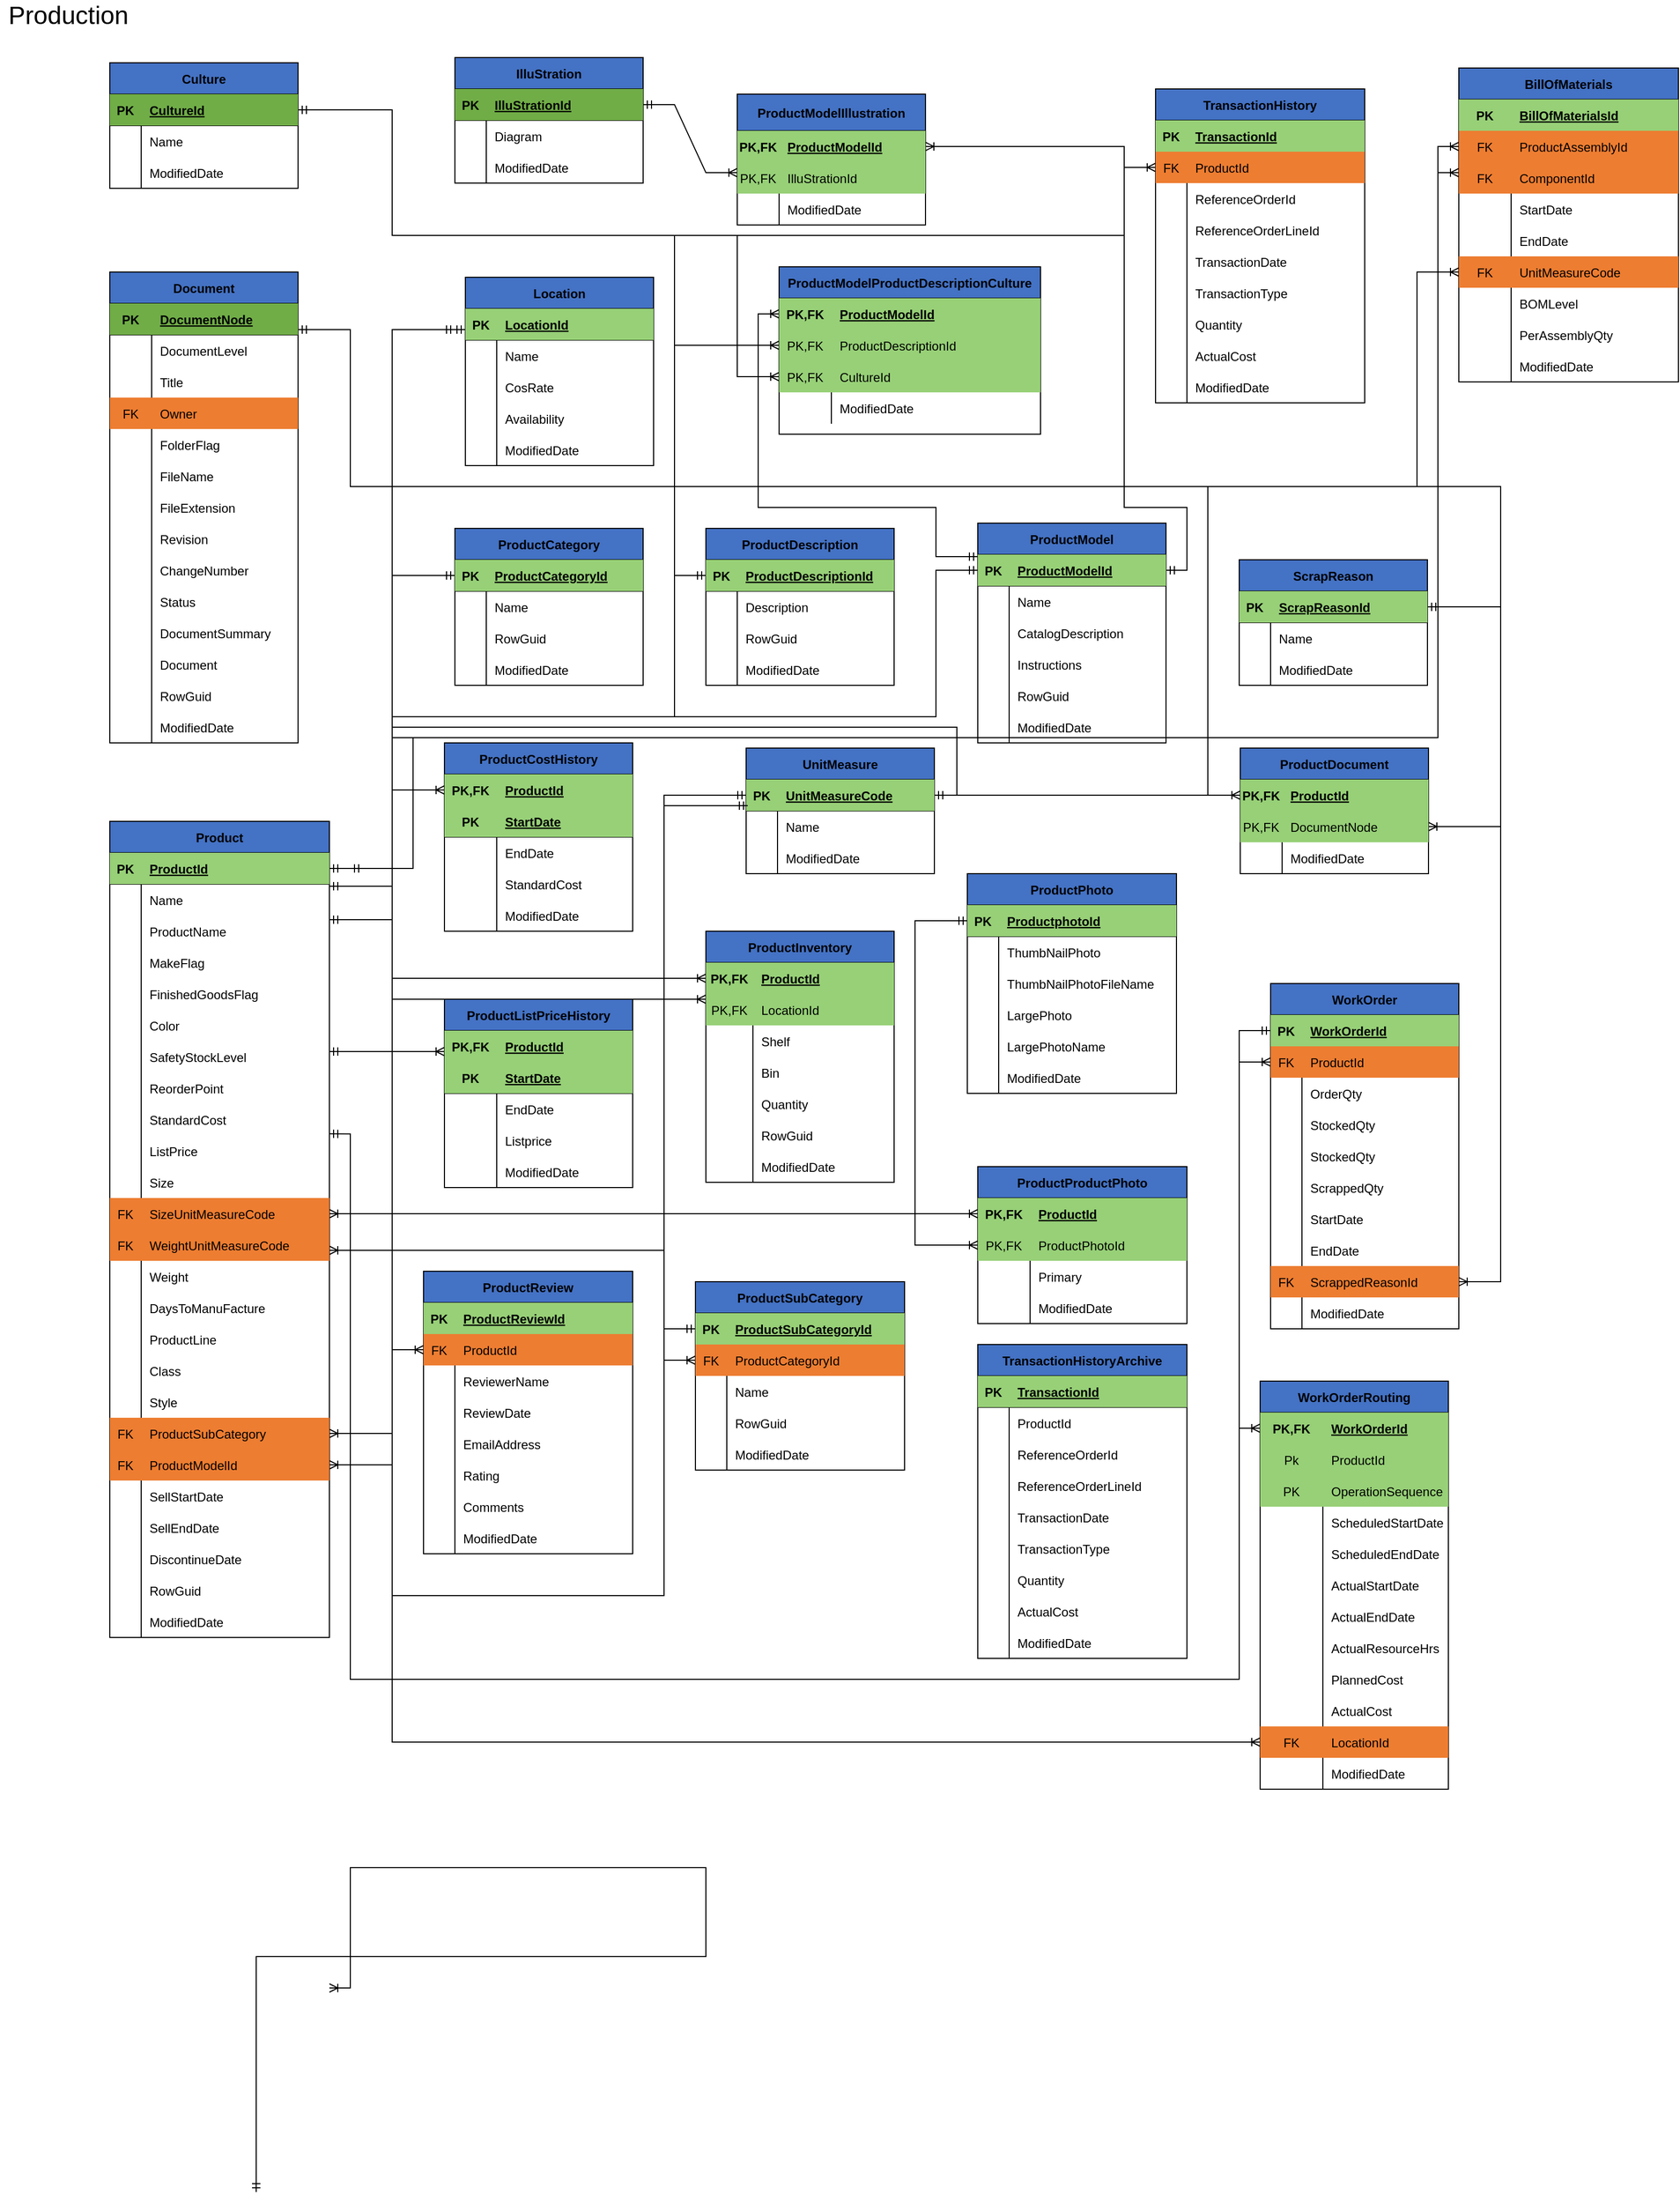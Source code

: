 <mxfile version="18.1.1" type="github">
  <diagram id="R2lEEEUBdFMjLlhIrx00" name="Page-1">
    <mxGraphModel dx="1320" dy="1230" grid="1" gridSize="10" guides="1" tooltips="1" connect="1" arrows="1" fold="1" page="1" pageScale="1" pageWidth="850" pageHeight="1100" math="0" shadow="0" extFonts="Permanent Marker^https://fonts.googleapis.com/css?family=Permanent+Marker">
      <root>
        <mxCell id="0" />
        <mxCell id="1" parent="0" />
        <mxCell id="0gggyjgqK_4aBPKDdSFW-147" value="BillOfMaterials" style="shape=table;startSize=30;container=1;collapsible=1;childLayout=tableLayout;fixedRows=1;rowLines=0;fontStyle=1;align=center;resizeLast=1;fillColor=#4472C4;" parent="1" vertex="1">
          <mxGeometry x="2760" y="80" width="210" height="300" as="geometry" />
        </mxCell>
        <mxCell id="0gggyjgqK_4aBPKDdSFW-148" value="" style="shape=tableRow;horizontal=0;startSize=0;swimlaneHead=0;swimlaneBody=0;fillColor=none;collapsible=0;dropTarget=0;points=[[0,0.5],[1,0.5]];portConstraint=eastwest;top=0;left=0;right=0;bottom=1;" parent="0gggyjgqK_4aBPKDdSFW-147" vertex="1">
          <mxGeometry y="30" width="210" height="30" as="geometry" />
        </mxCell>
        <mxCell id="0gggyjgqK_4aBPKDdSFW-149" value="PK" style="shape=partialRectangle;connectable=0;fillColor=#97D077;top=0;left=0;bottom=0;right=0;fontStyle=1;overflow=hidden;" parent="0gggyjgqK_4aBPKDdSFW-148" vertex="1">
          <mxGeometry width="50" height="30" as="geometry">
            <mxRectangle width="50" height="30" as="alternateBounds" />
          </mxGeometry>
        </mxCell>
        <mxCell id="0gggyjgqK_4aBPKDdSFW-150" value="BillOfMaterialsId" style="shape=partialRectangle;connectable=0;fillColor=#97D077;top=0;left=0;bottom=0;right=0;align=left;spacingLeft=6;fontStyle=5;overflow=hidden;" parent="0gggyjgqK_4aBPKDdSFW-148" vertex="1">
          <mxGeometry x="50" width="160" height="30" as="geometry">
            <mxRectangle width="160" height="30" as="alternateBounds" />
          </mxGeometry>
        </mxCell>
        <mxCell id="0gggyjgqK_4aBPKDdSFW-151" value="" style="shape=tableRow;horizontal=0;startSize=0;swimlaneHead=0;swimlaneBody=0;fillColor=#FFB570;collapsible=0;dropTarget=0;points=[[0,0.5],[1,0.5]];portConstraint=eastwest;top=0;left=0;right=0;bottom=0;" parent="0gggyjgqK_4aBPKDdSFW-147" vertex="1">
          <mxGeometry y="60" width="210" height="30" as="geometry" />
        </mxCell>
        <mxCell id="0gggyjgqK_4aBPKDdSFW-152" value="FK" style="shape=partialRectangle;connectable=0;fillColor=#ED7D31;top=0;left=0;bottom=0;right=0;editable=1;overflow=hidden;" parent="0gggyjgqK_4aBPKDdSFW-151" vertex="1">
          <mxGeometry width="50" height="30" as="geometry">
            <mxRectangle width="50" height="30" as="alternateBounds" />
          </mxGeometry>
        </mxCell>
        <mxCell id="0gggyjgqK_4aBPKDdSFW-153" value="ProductAssemblyId" style="shape=partialRectangle;connectable=0;fillColor=#ED7D31;top=0;left=0;bottom=0;right=0;align=left;spacingLeft=6;overflow=hidden;" parent="0gggyjgqK_4aBPKDdSFW-151" vertex="1">
          <mxGeometry x="50" width="160" height="30" as="geometry">
            <mxRectangle width="160" height="30" as="alternateBounds" />
          </mxGeometry>
        </mxCell>
        <mxCell id="0gggyjgqK_4aBPKDdSFW-154" value="" style="shape=tableRow;horizontal=0;startSize=0;swimlaneHead=0;swimlaneBody=0;fillColor=none;collapsible=0;dropTarget=0;points=[[0,0.5],[1,0.5]];portConstraint=eastwest;top=0;left=0;right=0;bottom=0;" parent="0gggyjgqK_4aBPKDdSFW-147" vertex="1">
          <mxGeometry y="90" width="210" height="30" as="geometry" />
        </mxCell>
        <mxCell id="0gggyjgqK_4aBPKDdSFW-155" value="FK" style="shape=partialRectangle;connectable=0;fillColor=#ED7D31;top=0;left=0;bottom=0;right=0;editable=1;overflow=hidden;" parent="0gggyjgqK_4aBPKDdSFW-154" vertex="1">
          <mxGeometry width="50" height="30" as="geometry">
            <mxRectangle width="50" height="30" as="alternateBounds" />
          </mxGeometry>
        </mxCell>
        <mxCell id="0gggyjgqK_4aBPKDdSFW-156" value="ComponentId" style="shape=partialRectangle;connectable=0;fillColor=#ED7D31;top=0;left=0;bottom=0;right=0;align=left;spacingLeft=6;overflow=hidden;" parent="0gggyjgqK_4aBPKDdSFW-154" vertex="1">
          <mxGeometry x="50" width="160" height="30" as="geometry">
            <mxRectangle width="160" height="30" as="alternateBounds" />
          </mxGeometry>
        </mxCell>
        <mxCell id="0gggyjgqK_4aBPKDdSFW-157" value="" style="shape=tableRow;horizontal=0;startSize=0;swimlaneHead=0;swimlaneBody=0;fillColor=none;collapsible=0;dropTarget=0;points=[[0,0.5],[1,0.5]];portConstraint=eastwest;top=0;left=0;right=0;bottom=0;" parent="0gggyjgqK_4aBPKDdSFW-147" vertex="1">
          <mxGeometry y="120" width="210" height="30" as="geometry" />
        </mxCell>
        <mxCell id="0gggyjgqK_4aBPKDdSFW-158" value="" style="shape=partialRectangle;connectable=0;fillColor=none;top=0;left=0;bottom=0;right=0;editable=1;overflow=hidden;" parent="0gggyjgqK_4aBPKDdSFW-157" vertex="1">
          <mxGeometry width="50" height="30" as="geometry">
            <mxRectangle width="50" height="30" as="alternateBounds" />
          </mxGeometry>
        </mxCell>
        <mxCell id="0gggyjgqK_4aBPKDdSFW-159" value="StartDate" style="shape=partialRectangle;connectable=0;fillColor=none;top=0;left=0;bottom=0;right=0;align=left;spacingLeft=6;overflow=hidden;" parent="0gggyjgqK_4aBPKDdSFW-157" vertex="1">
          <mxGeometry x="50" width="160" height="30" as="geometry">
            <mxRectangle width="160" height="30" as="alternateBounds" />
          </mxGeometry>
        </mxCell>
        <mxCell id="0gggyjgqK_4aBPKDdSFW-160" value="" style="shape=tableRow;horizontal=0;startSize=0;swimlaneHead=0;swimlaneBody=0;fillColor=none;collapsible=0;dropTarget=0;points=[[0,0.5],[1,0.5]];portConstraint=eastwest;top=0;left=0;right=0;bottom=0;" parent="0gggyjgqK_4aBPKDdSFW-147" vertex="1">
          <mxGeometry y="150" width="210" height="30" as="geometry" />
        </mxCell>
        <mxCell id="0gggyjgqK_4aBPKDdSFW-161" value="" style="shape=partialRectangle;connectable=0;fillColor=none;top=0;left=0;bottom=0;right=0;editable=1;overflow=hidden;" parent="0gggyjgqK_4aBPKDdSFW-160" vertex="1">
          <mxGeometry width="50" height="30" as="geometry">
            <mxRectangle width="50" height="30" as="alternateBounds" />
          </mxGeometry>
        </mxCell>
        <mxCell id="0gggyjgqK_4aBPKDdSFW-162" value="EndDate" style="shape=partialRectangle;connectable=0;fillColor=none;top=0;left=0;bottom=0;right=0;align=left;spacingLeft=6;overflow=hidden;" parent="0gggyjgqK_4aBPKDdSFW-160" vertex="1">
          <mxGeometry x="50" width="160" height="30" as="geometry">
            <mxRectangle width="160" height="30" as="alternateBounds" />
          </mxGeometry>
        </mxCell>
        <mxCell id="0gggyjgqK_4aBPKDdSFW-163" value="" style="shape=tableRow;horizontal=0;startSize=0;swimlaneHead=0;swimlaneBody=0;fillColor=none;collapsible=0;dropTarget=0;points=[[0,0.5],[1,0.5]];portConstraint=eastwest;top=0;left=0;right=0;bottom=0;" parent="0gggyjgqK_4aBPKDdSFW-147" vertex="1">
          <mxGeometry y="180" width="210" height="30" as="geometry" />
        </mxCell>
        <mxCell id="0gggyjgqK_4aBPKDdSFW-164" value="FK" style="shape=partialRectangle;connectable=0;fillColor=#ED7D31;top=0;left=0;bottom=0;right=0;editable=1;overflow=hidden;" parent="0gggyjgqK_4aBPKDdSFW-163" vertex="1">
          <mxGeometry width="50" height="30" as="geometry">
            <mxRectangle width="50" height="30" as="alternateBounds" />
          </mxGeometry>
        </mxCell>
        <mxCell id="0gggyjgqK_4aBPKDdSFW-165" value="UnitMeasureCode" style="shape=partialRectangle;connectable=0;fillColor=#ED7D31;top=0;left=0;bottom=0;right=0;align=left;spacingLeft=6;overflow=hidden;" parent="0gggyjgqK_4aBPKDdSFW-163" vertex="1">
          <mxGeometry x="50" width="160" height="30" as="geometry">
            <mxRectangle width="160" height="30" as="alternateBounds" />
          </mxGeometry>
        </mxCell>
        <mxCell id="0gggyjgqK_4aBPKDdSFW-166" value="" style="shape=tableRow;horizontal=0;startSize=0;swimlaneHead=0;swimlaneBody=0;fillColor=none;collapsible=0;dropTarget=0;points=[[0,0.5],[1,0.5]];portConstraint=eastwest;top=0;left=0;right=0;bottom=0;" parent="0gggyjgqK_4aBPKDdSFW-147" vertex="1">
          <mxGeometry y="210" width="210" height="30" as="geometry" />
        </mxCell>
        <mxCell id="0gggyjgqK_4aBPKDdSFW-167" value="" style="shape=partialRectangle;connectable=0;fillColor=none;top=0;left=0;bottom=0;right=0;editable=1;overflow=hidden;" parent="0gggyjgqK_4aBPKDdSFW-166" vertex="1">
          <mxGeometry width="50" height="30" as="geometry">
            <mxRectangle width="50" height="30" as="alternateBounds" />
          </mxGeometry>
        </mxCell>
        <mxCell id="0gggyjgqK_4aBPKDdSFW-168" value="BOMLevel" style="shape=partialRectangle;connectable=0;fillColor=none;top=0;left=0;bottom=0;right=0;align=left;spacingLeft=6;overflow=hidden;" parent="0gggyjgqK_4aBPKDdSFW-166" vertex="1">
          <mxGeometry x="50" width="160" height="30" as="geometry">
            <mxRectangle width="160" height="30" as="alternateBounds" />
          </mxGeometry>
        </mxCell>
        <mxCell id="0gggyjgqK_4aBPKDdSFW-175" value="" style="shape=tableRow;horizontal=0;startSize=0;swimlaneHead=0;swimlaneBody=0;fillColor=none;collapsible=0;dropTarget=0;points=[[0,0.5],[1,0.5]];portConstraint=eastwest;top=0;left=0;right=0;bottom=0;" parent="0gggyjgqK_4aBPKDdSFW-147" vertex="1">
          <mxGeometry y="240" width="210" height="30" as="geometry" />
        </mxCell>
        <mxCell id="0gggyjgqK_4aBPKDdSFW-176" value="" style="shape=partialRectangle;connectable=0;fillColor=none;top=0;left=0;bottom=0;right=0;editable=1;overflow=hidden;" parent="0gggyjgqK_4aBPKDdSFW-175" vertex="1">
          <mxGeometry width="50" height="30" as="geometry">
            <mxRectangle width="50" height="30" as="alternateBounds" />
          </mxGeometry>
        </mxCell>
        <mxCell id="0gggyjgqK_4aBPKDdSFW-177" value="PerAssemblyQty" style="shape=partialRectangle;connectable=0;fillColor=none;top=0;left=0;bottom=0;right=0;align=left;spacingLeft=6;overflow=hidden;" parent="0gggyjgqK_4aBPKDdSFW-175" vertex="1">
          <mxGeometry x="50" width="160" height="30" as="geometry">
            <mxRectangle width="160" height="30" as="alternateBounds" />
          </mxGeometry>
        </mxCell>
        <mxCell id="0gggyjgqK_4aBPKDdSFW-172" value="" style="shape=tableRow;horizontal=0;startSize=0;swimlaneHead=0;swimlaneBody=0;fillColor=none;collapsible=0;dropTarget=0;points=[[0,0.5],[1,0.5]];portConstraint=eastwest;top=0;left=0;right=0;bottom=0;" parent="0gggyjgqK_4aBPKDdSFW-147" vertex="1">
          <mxGeometry y="270" width="210" height="30" as="geometry" />
        </mxCell>
        <mxCell id="0gggyjgqK_4aBPKDdSFW-173" value="" style="shape=partialRectangle;connectable=0;fillColor=none;top=0;left=0;bottom=0;right=0;editable=1;overflow=hidden;" parent="0gggyjgqK_4aBPKDdSFW-172" vertex="1">
          <mxGeometry width="50" height="30" as="geometry">
            <mxRectangle width="50" height="30" as="alternateBounds" />
          </mxGeometry>
        </mxCell>
        <mxCell id="0gggyjgqK_4aBPKDdSFW-174" value="ModifiedDate" style="shape=partialRectangle;connectable=0;fillColor=none;top=0;left=0;bottom=0;right=0;align=left;spacingLeft=6;overflow=hidden;" parent="0gggyjgqK_4aBPKDdSFW-172" vertex="1">
          <mxGeometry x="50" width="160" height="30" as="geometry">
            <mxRectangle width="160" height="30" as="alternateBounds" />
          </mxGeometry>
        </mxCell>
        <mxCell id="0gggyjgqK_4aBPKDdSFW-181" value="Culture" style="shape=table;startSize=30;container=1;collapsible=1;childLayout=tableLayout;fixedRows=1;rowLines=0;fontStyle=1;align=center;resizeLast=1;fillColor=#4472C4;" parent="1" vertex="1">
          <mxGeometry x="1470" y="75" width="180" height="120" as="geometry" />
        </mxCell>
        <mxCell id="0gggyjgqK_4aBPKDdSFW-182" value="" style="shape=tableRow;horizontal=0;startSize=0;swimlaneHead=0;swimlaneBody=0;fillColor=none;collapsible=0;dropTarget=0;points=[[0,0.5],[1,0.5]];portConstraint=eastwest;top=0;left=0;right=0;bottom=1;" parent="0gggyjgqK_4aBPKDdSFW-181" vertex="1">
          <mxGeometry y="30" width="180" height="30" as="geometry" />
        </mxCell>
        <mxCell id="0gggyjgqK_4aBPKDdSFW-183" value="PK" style="shape=partialRectangle;connectable=0;fillColor=#70AD47;top=0;left=0;bottom=0;right=0;fontStyle=1;overflow=hidden;" parent="0gggyjgqK_4aBPKDdSFW-182" vertex="1">
          <mxGeometry width="30" height="30" as="geometry">
            <mxRectangle width="30" height="30" as="alternateBounds" />
          </mxGeometry>
        </mxCell>
        <mxCell id="0gggyjgqK_4aBPKDdSFW-184" value="CultureId" style="shape=partialRectangle;connectable=0;fillColor=#70AD47;top=0;left=0;bottom=0;right=0;align=left;spacingLeft=6;fontStyle=5;overflow=hidden;" parent="0gggyjgqK_4aBPKDdSFW-182" vertex="1">
          <mxGeometry x="30" width="150" height="30" as="geometry">
            <mxRectangle width="150" height="30" as="alternateBounds" />
          </mxGeometry>
        </mxCell>
        <mxCell id="0gggyjgqK_4aBPKDdSFW-185" value="" style="shape=tableRow;horizontal=0;startSize=0;swimlaneHead=0;swimlaneBody=0;fillColor=none;collapsible=0;dropTarget=0;points=[[0,0.5],[1,0.5]];portConstraint=eastwest;top=0;left=0;right=0;bottom=0;" parent="0gggyjgqK_4aBPKDdSFW-181" vertex="1">
          <mxGeometry y="60" width="180" height="30" as="geometry" />
        </mxCell>
        <mxCell id="0gggyjgqK_4aBPKDdSFW-186" value="" style="shape=partialRectangle;connectable=0;fillColor=none;top=0;left=0;bottom=0;right=0;editable=1;overflow=hidden;" parent="0gggyjgqK_4aBPKDdSFW-185" vertex="1">
          <mxGeometry width="30" height="30" as="geometry">
            <mxRectangle width="30" height="30" as="alternateBounds" />
          </mxGeometry>
        </mxCell>
        <mxCell id="0gggyjgqK_4aBPKDdSFW-187" value="Name" style="shape=partialRectangle;connectable=0;fillColor=none;top=0;left=0;bottom=0;right=0;align=left;spacingLeft=6;overflow=hidden;" parent="0gggyjgqK_4aBPKDdSFW-185" vertex="1">
          <mxGeometry x="30" width="150" height="30" as="geometry">
            <mxRectangle width="150" height="30" as="alternateBounds" />
          </mxGeometry>
        </mxCell>
        <mxCell id="0gggyjgqK_4aBPKDdSFW-194" value="" style="shape=tableRow;horizontal=0;startSize=0;swimlaneHead=0;swimlaneBody=0;fillColor=none;collapsible=0;dropTarget=0;points=[[0,0.5],[1,0.5]];portConstraint=eastwest;top=0;left=0;right=0;bottom=0;" parent="0gggyjgqK_4aBPKDdSFW-181" vertex="1">
          <mxGeometry y="90" width="180" height="30" as="geometry" />
        </mxCell>
        <mxCell id="0gggyjgqK_4aBPKDdSFW-195" value="" style="shape=partialRectangle;connectable=0;fillColor=none;top=0;left=0;bottom=0;right=0;editable=1;overflow=hidden;" parent="0gggyjgqK_4aBPKDdSFW-194" vertex="1">
          <mxGeometry width="30" height="30" as="geometry">
            <mxRectangle width="30" height="30" as="alternateBounds" />
          </mxGeometry>
        </mxCell>
        <mxCell id="0gggyjgqK_4aBPKDdSFW-196" value="ModifiedDate" style="shape=partialRectangle;connectable=0;fillColor=none;top=0;left=0;bottom=0;right=0;align=left;spacingLeft=6;overflow=hidden;" parent="0gggyjgqK_4aBPKDdSFW-194" vertex="1">
          <mxGeometry x="30" width="150" height="30" as="geometry">
            <mxRectangle width="150" height="30" as="alternateBounds" />
          </mxGeometry>
        </mxCell>
        <mxCell id="0gggyjgqK_4aBPKDdSFW-197" value="Document" style="shape=table;startSize=30;container=1;collapsible=1;childLayout=tableLayout;fixedRows=1;rowLines=0;fontStyle=1;align=center;resizeLast=1;fillColor=#4472C4;" parent="1" vertex="1">
          <mxGeometry x="1470" y="275" width="180" height="450" as="geometry" />
        </mxCell>
        <mxCell id="0gggyjgqK_4aBPKDdSFW-198" value="" style="shape=tableRow;horizontal=0;startSize=0;swimlaneHead=0;swimlaneBody=0;fillColor=none;collapsible=0;dropTarget=0;points=[[0,0.5],[1,0.5]];portConstraint=eastwest;top=0;left=0;right=0;bottom=1;" parent="0gggyjgqK_4aBPKDdSFW-197" vertex="1">
          <mxGeometry y="30" width="180" height="30" as="geometry" />
        </mxCell>
        <mxCell id="0gggyjgqK_4aBPKDdSFW-199" value="PK" style="shape=partialRectangle;connectable=0;fillColor=#70AD47;top=0;left=0;bottom=0;right=0;fontStyle=1;overflow=hidden;" parent="0gggyjgqK_4aBPKDdSFW-198" vertex="1">
          <mxGeometry width="40" height="30" as="geometry">
            <mxRectangle width="40" height="30" as="alternateBounds" />
          </mxGeometry>
        </mxCell>
        <mxCell id="0gggyjgqK_4aBPKDdSFW-200" value="DocumentNode" style="shape=partialRectangle;connectable=0;fillColor=#70ad47;top=0;left=0;bottom=0;right=0;align=left;spacingLeft=6;fontStyle=5;overflow=hidden;" parent="0gggyjgqK_4aBPKDdSFW-198" vertex="1">
          <mxGeometry x="40" width="140" height="30" as="geometry">
            <mxRectangle width="140" height="30" as="alternateBounds" />
          </mxGeometry>
        </mxCell>
        <mxCell id="0gggyjgqK_4aBPKDdSFW-201" value="" style="shape=tableRow;horizontal=0;startSize=0;swimlaneHead=0;swimlaneBody=0;fillColor=none;collapsible=0;dropTarget=0;points=[[0,0.5],[1,0.5]];portConstraint=eastwest;top=0;left=0;right=0;bottom=0;" parent="0gggyjgqK_4aBPKDdSFW-197" vertex="1">
          <mxGeometry y="60" width="180" height="30" as="geometry" />
        </mxCell>
        <mxCell id="0gggyjgqK_4aBPKDdSFW-202" value="" style="shape=partialRectangle;connectable=0;fillColor=none;top=0;left=0;bottom=0;right=0;editable=1;overflow=hidden;" parent="0gggyjgqK_4aBPKDdSFW-201" vertex="1">
          <mxGeometry width="40" height="30" as="geometry">
            <mxRectangle width="40" height="30" as="alternateBounds" />
          </mxGeometry>
        </mxCell>
        <mxCell id="0gggyjgqK_4aBPKDdSFW-203" value="DocumentLevel" style="shape=partialRectangle;connectable=0;fillColor=none;top=0;left=0;bottom=0;right=0;align=left;spacingLeft=6;overflow=hidden;" parent="0gggyjgqK_4aBPKDdSFW-201" vertex="1">
          <mxGeometry x="40" width="140" height="30" as="geometry">
            <mxRectangle width="140" height="30" as="alternateBounds" />
          </mxGeometry>
        </mxCell>
        <mxCell id="0gggyjgqK_4aBPKDdSFW-207" value="" style="shape=tableRow;horizontal=0;startSize=0;swimlaneHead=0;swimlaneBody=0;fillColor=none;collapsible=0;dropTarget=0;points=[[0,0.5],[1,0.5]];portConstraint=eastwest;top=0;left=0;right=0;bottom=0;" parent="0gggyjgqK_4aBPKDdSFW-197" vertex="1">
          <mxGeometry y="90" width="180" height="30" as="geometry" />
        </mxCell>
        <mxCell id="0gggyjgqK_4aBPKDdSFW-208" value="" style="shape=partialRectangle;connectable=0;fillColor=none;top=0;left=0;bottom=0;right=0;editable=1;overflow=hidden;" parent="0gggyjgqK_4aBPKDdSFW-207" vertex="1">
          <mxGeometry width="40" height="30" as="geometry">
            <mxRectangle width="40" height="30" as="alternateBounds" />
          </mxGeometry>
        </mxCell>
        <mxCell id="0gggyjgqK_4aBPKDdSFW-209" value="Title" style="shape=partialRectangle;connectable=0;fillColor=none;top=0;left=0;bottom=0;right=0;align=left;spacingLeft=6;overflow=hidden;" parent="0gggyjgqK_4aBPKDdSFW-207" vertex="1">
          <mxGeometry x="40" width="140" height="30" as="geometry">
            <mxRectangle width="140" height="30" as="alternateBounds" />
          </mxGeometry>
        </mxCell>
        <mxCell id="0gggyjgqK_4aBPKDdSFW-210" value="" style="shape=tableRow;horizontal=0;startSize=0;swimlaneHead=0;swimlaneBody=0;fillColor=#ed7d31;collapsible=0;dropTarget=0;points=[[0,0.5],[1,0.5]];portConstraint=eastwest;top=0;left=0;right=0;bottom=0;" parent="0gggyjgqK_4aBPKDdSFW-197" vertex="1">
          <mxGeometry y="120" width="180" height="30" as="geometry" />
        </mxCell>
        <mxCell id="0gggyjgqK_4aBPKDdSFW-211" value="FK" style="shape=partialRectangle;connectable=0;fillColor=none;top=0;left=0;bottom=0;right=0;editable=1;overflow=hidden;" parent="0gggyjgqK_4aBPKDdSFW-210" vertex="1">
          <mxGeometry width="40" height="30" as="geometry">
            <mxRectangle width="40" height="30" as="alternateBounds" />
          </mxGeometry>
        </mxCell>
        <mxCell id="0gggyjgqK_4aBPKDdSFW-212" value="Owner" style="shape=partialRectangle;connectable=0;fillColor=none;top=0;left=0;bottom=0;right=0;align=left;spacingLeft=6;overflow=hidden;" parent="0gggyjgqK_4aBPKDdSFW-210" vertex="1">
          <mxGeometry x="40" width="140" height="30" as="geometry">
            <mxRectangle width="140" height="30" as="alternateBounds" />
          </mxGeometry>
        </mxCell>
        <mxCell id="0gggyjgqK_4aBPKDdSFW-213" value="" style="shape=tableRow;horizontal=0;startSize=0;swimlaneHead=0;swimlaneBody=0;fillColor=none;collapsible=0;dropTarget=0;points=[[0,0.5],[1,0.5]];portConstraint=eastwest;top=0;left=0;right=0;bottom=0;" parent="0gggyjgqK_4aBPKDdSFW-197" vertex="1">
          <mxGeometry y="150" width="180" height="30" as="geometry" />
        </mxCell>
        <mxCell id="0gggyjgqK_4aBPKDdSFW-214" value="" style="shape=partialRectangle;connectable=0;fillColor=none;top=0;left=0;bottom=0;right=0;editable=1;overflow=hidden;" parent="0gggyjgqK_4aBPKDdSFW-213" vertex="1">
          <mxGeometry width="40" height="30" as="geometry">
            <mxRectangle width="40" height="30" as="alternateBounds" />
          </mxGeometry>
        </mxCell>
        <mxCell id="0gggyjgqK_4aBPKDdSFW-215" value="FolderFlag" style="shape=partialRectangle;connectable=0;fillColor=none;top=0;left=0;bottom=0;right=0;align=left;spacingLeft=6;overflow=hidden;" parent="0gggyjgqK_4aBPKDdSFW-213" vertex="1">
          <mxGeometry x="40" width="140" height="30" as="geometry">
            <mxRectangle width="140" height="30" as="alternateBounds" />
          </mxGeometry>
        </mxCell>
        <mxCell id="0gggyjgqK_4aBPKDdSFW-216" value="" style="shape=tableRow;horizontal=0;startSize=0;swimlaneHead=0;swimlaneBody=0;fillColor=none;collapsible=0;dropTarget=0;points=[[0,0.5],[1,0.5]];portConstraint=eastwest;top=0;left=0;right=0;bottom=0;" parent="0gggyjgqK_4aBPKDdSFW-197" vertex="1">
          <mxGeometry y="180" width="180" height="30" as="geometry" />
        </mxCell>
        <mxCell id="0gggyjgqK_4aBPKDdSFW-217" value="" style="shape=partialRectangle;connectable=0;fillColor=none;top=0;left=0;bottom=0;right=0;editable=1;overflow=hidden;" parent="0gggyjgqK_4aBPKDdSFW-216" vertex="1">
          <mxGeometry width="40" height="30" as="geometry">
            <mxRectangle width="40" height="30" as="alternateBounds" />
          </mxGeometry>
        </mxCell>
        <mxCell id="0gggyjgqK_4aBPKDdSFW-218" value="FileName" style="shape=partialRectangle;connectable=0;fillColor=none;top=0;left=0;bottom=0;right=0;align=left;spacingLeft=6;overflow=hidden;" parent="0gggyjgqK_4aBPKDdSFW-216" vertex="1">
          <mxGeometry x="40" width="140" height="30" as="geometry">
            <mxRectangle width="140" height="30" as="alternateBounds" />
          </mxGeometry>
        </mxCell>
        <mxCell id="0gggyjgqK_4aBPKDdSFW-219" value="" style="shape=tableRow;horizontal=0;startSize=0;swimlaneHead=0;swimlaneBody=0;fillColor=none;collapsible=0;dropTarget=0;points=[[0,0.5],[1,0.5]];portConstraint=eastwest;top=0;left=0;right=0;bottom=0;" parent="0gggyjgqK_4aBPKDdSFW-197" vertex="1">
          <mxGeometry y="210" width="180" height="30" as="geometry" />
        </mxCell>
        <mxCell id="0gggyjgqK_4aBPKDdSFW-220" value="" style="shape=partialRectangle;connectable=0;fillColor=none;top=0;left=0;bottom=0;right=0;editable=1;overflow=hidden;" parent="0gggyjgqK_4aBPKDdSFW-219" vertex="1">
          <mxGeometry width="40" height="30" as="geometry">
            <mxRectangle width="40" height="30" as="alternateBounds" />
          </mxGeometry>
        </mxCell>
        <mxCell id="0gggyjgqK_4aBPKDdSFW-221" value="FileExtension" style="shape=partialRectangle;connectable=0;fillColor=none;top=0;left=0;bottom=0;right=0;align=left;spacingLeft=6;overflow=hidden;" parent="0gggyjgqK_4aBPKDdSFW-219" vertex="1">
          <mxGeometry x="40" width="140" height="30" as="geometry">
            <mxRectangle width="140" height="30" as="alternateBounds" />
          </mxGeometry>
        </mxCell>
        <mxCell id="0gggyjgqK_4aBPKDdSFW-222" value="" style="shape=tableRow;horizontal=0;startSize=0;swimlaneHead=0;swimlaneBody=0;fillColor=none;collapsible=0;dropTarget=0;points=[[0,0.5],[1,0.5]];portConstraint=eastwest;top=0;left=0;right=0;bottom=0;" parent="0gggyjgqK_4aBPKDdSFW-197" vertex="1">
          <mxGeometry y="240" width="180" height="30" as="geometry" />
        </mxCell>
        <mxCell id="0gggyjgqK_4aBPKDdSFW-223" value="" style="shape=partialRectangle;connectable=0;fillColor=none;top=0;left=0;bottom=0;right=0;editable=1;overflow=hidden;" parent="0gggyjgqK_4aBPKDdSFW-222" vertex="1">
          <mxGeometry width="40" height="30" as="geometry">
            <mxRectangle width="40" height="30" as="alternateBounds" />
          </mxGeometry>
        </mxCell>
        <mxCell id="0gggyjgqK_4aBPKDdSFW-224" value="Revision" style="shape=partialRectangle;connectable=0;fillColor=none;top=0;left=0;bottom=0;right=0;align=left;spacingLeft=6;overflow=hidden;" parent="0gggyjgqK_4aBPKDdSFW-222" vertex="1">
          <mxGeometry x="40" width="140" height="30" as="geometry">
            <mxRectangle width="140" height="30" as="alternateBounds" />
          </mxGeometry>
        </mxCell>
        <mxCell id="0gggyjgqK_4aBPKDdSFW-225" value="" style="shape=tableRow;horizontal=0;startSize=0;swimlaneHead=0;swimlaneBody=0;fillColor=none;collapsible=0;dropTarget=0;points=[[0,0.5],[1,0.5]];portConstraint=eastwest;top=0;left=0;right=0;bottom=0;" parent="0gggyjgqK_4aBPKDdSFW-197" vertex="1">
          <mxGeometry y="270" width="180" height="30" as="geometry" />
        </mxCell>
        <mxCell id="0gggyjgqK_4aBPKDdSFW-226" value="" style="shape=partialRectangle;connectable=0;fillColor=none;top=0;left=0;bottom=0;right=0;editable=1;overflow=hidden;" parent="0gggyjgqK_4aBPKDdSFW-225" vertex="1">
          <mxGeometry width="40" height="30" as="geometry">
            <mxRectangle width="40" height="30" as="alternateBounds" />
          </mxGeometry>
        </mxCell>
        <mxCell id="0gggyjgqK_4aBPKDdSFW-227" value="ChangeNumber" style="shape=partialRectangle;connectable=0;fillColor=none;top=0;left=0;bottom=0;right=0;align=left;spacingLeft=6;overflow=hidden;" parent="0gggyjgqK_4aBPKDdSFW-225" vertex="1">
          <mxGeometry x="40" width="140" height="30" as="geometry">
            <mxRectangle width="140" height="30" as="alternateBounds" />
          </mxGeometry>
        </mxCell>
        <mxCell id="0gggyjgqK_4aBPKDdSFW-228" value="" style="shape=tableRow;horizontal=0;startSize=0;swimlaneHead=0;swimlaneBody=0;fillColor=none;collapsible=0;dropTarget=0;points=[[0,0.5],[1,0.5]];portConstraint=eastwest;top=0;left=0;right=0;bottom=0;" parent="0gggyjgqK_4aBPKDdSFW-197" vertex="1">
          <mxGeometry y="300" width="180" height="30" as="geometry" />
        </mxCell>
        <mxCell id="0gggyjgqK_4aBPKDdSFW-229" value="" style="shape=partialRectangle;connectable=0;fillColor=none;top=0;left=0;bottom=0;right=0;editable=1;overflow=hidden;" parent="0gggyjgqK_4aBPKDdSFW-228" vertex="1">
          <mxGeometry width="40" height="30" as="geometry">
            <mxRectangle width="40" height="30" as="alternateBounds" />
          </mxGeometry>
        </mxCell>
        <mxCell id="0gggyjgqK_4aBPKDdSFW-230" value="Status" style="shape=partialRectangle;connectable=0;fillColor=none;top=0;left=0;bottom=0;right=0;align=left;spacingLeft=6;overflow=hidden;" parent="0gggyjgqK_4aBPKDdSFW-228" vertex="1">
          <mxGeometry x="40" width="140" height="30" as="geometry">
            <mxRectangle width="140" height="30" as="alternateBounds" />
          </mxGeometry>
        </mxCell>
        <mxCell id="0gggyjgqK_4aBPKDdSFW-231" value="" style="shape=tableRow;horizontal=0;startSize=0;swimlaneHead=0;swimlaneBody=0;fillColor=none;collapsible=0;dropTarget=0;points=[[0,0.5],[1,0.5]];portConstraint=eastwest;top=0;left=0;right=0;bottom=0;" parent="0gggyjgqK_4aBPKDdSFW-197" vertex="1">
          <mxGeometry y="330" width="180" height="30" as="geometry" />
        </mxCell>
        <mxCell id="0gggyjgqK_4aBPKDdSFW-232" value="" style="shape=partialRectangle;connectable=0;fillColor=none;top=0;left=0;bottom=0;right=0;editable=1;overflow=hidden;" parent="0gggyjgqK_4aBPKDdSFW-231" vertex="1">
          <mxGeometry width="40" height="30" as="geometry">
            <mxRectangle width="40" height="30" as="alternateBounds" />
          </mxGeometry>
        </mxCell>
        <mxCell id="0gggyjgqK_4aBPKDdSFW-233" value="DocumentSummary" style="shape=partialRectangle;connectable=0;fillColor=none;top=0;left=0;bottom=0;right=0;align=left;spacingLeft=6;overflow=hidden;" parent="0gggyjgqK_4aBPKDdSFW-231" vertex="1">
          <mxGeometry x="40" width="140" height="30" as="geometry">
            <mxRectangle width="140" height="30" as="alternateBounds" />
          </mxGeometry>
        </mxCell>
        <mxCell id="0gggyjgqK_4aBPKDdSFW-234" value="" style="shape=tableRow;horizontal=0;startSize=0;swimlaneHead=0;swimlaneBody=0;fillColor=none;collapsible=0;dropTarget=0;points=[[0,0.5],[1,0.5]];portConstraint=eastwest;top=0;left=0;right=0;bottom=0;" parent="0gggyjgqK_4aBPKDdSFW-197" vertex="1">
          <mxGeometry y="360" width="180" height="30" as="geometry" />
        </mxCell>
        <mxCell id="0gggyjgqK_4aBPKDdSFW-235" value="" style="shape=partialRectangle;connectable=0;fillColor=none;top=0;left=0;bottom=0;right=0;editable=1;overflow=hidden;" parent="0gggyjgqK_4aBPKDdSFW-234" vertex="1">
          <mxGeometry width="40" height="30" as="geometry">
            <mxRectangle width="40" height="30" as="alternateBounds" />
          </mxGeometry>
        </mxCell>
        <mxCell id="0gggyjgqK_4aBPKDdSFW-236" value="Document" style="shape=partialRectangle;connectable=0;fillColor=none;top=0;left=0;bottom=0;right=0;align=left;spacingLeft=6;overflow=hidden;" parent="0gggyjgqK_4aBPKDdSFW-234" vertex="1">
          <mxGeometry x="40" width="140" height="30" as="geometry">
            <mxRectangle width="140" height="30" as="alternateBounds" />
          </mxGeometry>
        </mxCell>
        <mxCell id="0gggyjgqK_4aBPKDdSFW-237" value="" style="shape=tableRow;horizontal=0;startSize=0;swimlaneHead=0;swimlaneBody=0;fillColor=none;collapsible=0;dropTarget=0;points=[[0,0.5],[1,0.5]];portConstraint=eastwest;top=0;left=0;right=0;bottom=0;" parent="0gggyjgqK_4aBPKDdSFW-197" vertex="1">
          <mxGeometry y="390" width="180" height="30" as="geometry" />
        </mxCell>
        <mxCell id="0gggyjgqK_4aBPKDdSFW-238" value="" style="shape=partialRectangle;connectable=0;fillColor=none;top=0;left=0;bottom=0;right=0;editable=1;overflow=hidden;" parent="0gggyjgqK_4aBPKDdSFW-237" vertex="1">
          <mxGeometry width="40" height="30" as="geometry">
            <mxRectangle width="40" height="30" as="alternateBounds" />
          </mxGeometry>
        </mxCell>
        <mxCell id="0gggyjgqK_4aBPKDdSFW-239" value="RowGuid" style="shape=partialRectangle;connectable=0;fillColor=none;top=0;left=0;bottom=0;right=0;align=left;spacingLeft=6;overflow=hidden;" parent="0gggyjgqK_4aBPKDdSFW-237" vertex="1">
          <mxGeometry x="40" width="140" height="30" as="geometry">
            <mxRectangle width="140" height="30" as="alternateBounds" />
          </mxGeometry>
        </mxCell>
        <mxCell id="0gggyjgqK_4aBPKDdSFW-204" value="" style="shape=tableRow;horizontal=0;startSize=0;swimlaneHead=0;swimlaneBody=0;fillColor=none;collapsible=0;dropTarget=0;points=[[0,0.5],[1,0.5]];portConstraint=eastwest;top=0;left=0;right=0;bottom=0;" parent="0gggyjgqK_4aBPKDdSFW-197" vertex="1">
          <mxGeometry y="420" width="180" height="30" as="geometry" />
        </mxCell>
        <mxCell id="0gggyjgqK_4aBPKDdSFW-205" value="" style="shape=partialRectangle;connectable=0;fillColor=none;top=0;left=0;bottom=0;right=0;editable=1;overflow=hidden;" parent="0gggyjgqK_4aBPKDdSFW-204" vertex="1">
          <mxGeometry width="40" height="30" as="geometry">
            <mxRectangle width="40" height="30" as="alternateBounds" />
          </mxGeometry>
        </mxCell>
        <mxCell id="0gggyjgqK_4aBPKDdSFW-206" value="ModifiedDate" style="shape=partialRectangle;connectable=0;fillColor=none;top=0;left=0;bottom=0;right=0;align=left;spacingLeft=6;overflow=hidden;" parent="0gggyjgqK_4aBPKDdSFW-204" vertex="1">
          <mxGeometry x="40" width="140" height="30" as="geometry">
            <mxRectangle width="140" height="30" as="alternateBounds" />
          </mxGeometry>
        </mxCell>
        <mxCell id="0gggyjgqK_4aBPKDdSFW-240" value="IlluStration" style="shape=table;startSize=30;container=1;collapsible=1;childLayout=tableLayout;fixedRows=1;rowLines=0;fontStyle=1;align=center;resizeLast=1;fillColor=#4472C4;" parent="1" vertex="1">
          <mxGeometry x="1800" y="70" width="180" height="120" as="geometry" />
        </mxCell>
        <mxCell id="0gggyjgqK_4aBPKDdSFW-241" value="" style="shape=tableRow;horizontal=0;startSize=0;swimlaneHead=0;swimlaneBody=0;fillColor=none;collapsible=0;dropTarget=0;points=[[0,0.5],[1,0.5]];portConstraint=eastwest;top=0;left=0;right=0;bottom=1;" parent="0gggyjgqK_4aBPKDdSFW-240" vertex="1">
          <mxGeometry y="30" width="180" height="30" as="geometry" />
        </mxCell>
        <mxCell id="0gggyjgqK_4aBPKDdSFW-242" value="PK" style="shape=partialRectangle;connectable=0;fillColor=#70AD47;top=0;left=0;bottom=0;right=0;fontStyle=1;overflow=hidden;" parent="0gggyjgqK_4aBPKDdSFW-241" vertex="1">
          <mxGeometry width="30" height="30" as="geometry">
            <mxRectangle width="30" height="30" as="alternateBounds" />
          </mxGeometry>
        </mxCell>
        <mxCell id="0gggyjgqK_4aBPKDdSFW-243" value="IlluStrationId" style="shape=partialRectangle;connectable=0;fillColor=#70AD47;top=0;left=0;bottom=0;right=0;align=left;spacingLeft=6;fontStyle=5;overflow=hidden;" parent="0gggyjgqK_4aBPKDdSFW-241" vertex="1">
          <mxGeometry x="30" width="150" height="30" as="geometry">
            <mxRectangle width="150" height="30" as="alternateBounds" />
          </mxGeometry>
        </mxCell>
        <mxCell id="0gggyjgqK_4aBPKDdSFW-244" value="" style="shape=tableRow;horizontal=0;startSize=0;swimlaneHead=0;swimlaneBody=0;fillColor=none;collapsible=0;dropTarget=0;points=[[0,0.5],[1,0.5]];portConstraint=eastwest;top=0;left=0;right=0;bottom=0;" parent="0gggyjgqK_4aBPKDdSFW-240" vertex="1">
          <mxGeometry y="60" width="180" height="30" as="geometry" />
        </mxCell>
        <mxCell id="0gggyjgqK_4aBPKDdSFW-245" value="" style="shape=partialRectangle;connectable=0;fillColor=none;top=0;left=0;bottom=0;right=0;editable=1;overflow=hidden;" parent="0gggyjgqK_4aBPKDdSFW-244" vertex="1">
          <mxGeometry width="30" height="30" as="geometry">
            <mxRectangle width="30" height="30" as="alternateBounds" />
          </mxGeometry>
        </mxCell>
        <mxCell id="0gggyjgqK_4aBPKDdSFW-246" value="Diagram" style="shape=partialRectangle;connectable=0;fillColor=none;top=0;left=0;bottom=0;right=0;align=left;spacingLeft=6;overflow=hidden;" parent="0gggyjgqK_4aBPKDdSFW-244" vertex="1">
          <mxGeometry x="30" width="150" height="30" as="geometry">
            <mxRectangle width="150" height="30" as="alternateBounds" />
          </mxGeometry>
        </mxCell>
        <mxCell id="0gggyjgqK_4aBPKDdSFW-247" value="" style="shape=tableRow;horizontal=0;startSize=0;swimlaneHead=0;swimlaneBody=0;fillColor=none;collapsible=0;dropTarget=0;points=[[0,0.5],[1,0.5]];portConstraint=eastwest;top=0;left=0;right=0;bottom=0;" parent="0gggyjgqK_4aBPKDdSFW-240" vertex="1">
          <mxGeometry y="90" width="180" height="30" as="geometry" />
        </mxCell>
        <mxCell id="0gggyjgqK_4aBPKDdSFW-248" value="" style="shape=partialRectangle;connectable=0;fillColor=none;top=0;left=0;bottom=0;right=0;editable=1;overflow=hidden;" parent="0gggyjgqK_4aBPKDdSFW-247" vertex="1">
          <mxGeometry width="30" height="30" as="geometry">
            <mxRectangle width="30" height="30" as="alternateBounds" />
          </mxGeometry>
        </mxCell>
        <mxCell id="0gggyjgqK_4aBPKDdSFW-249" value="ModifiedDate" style="shape=partialRectangle;connectable=0;fillColor=none;top=0;left=0;bottom=0;right=0;align=left;spacingLeft=6;overflow=hidden;" parent="0gggyjgqK_4aBPKDdSFW-247" vertex="1">
          <mxGeometry x="30" width="150" height="30" as="geometry">
            <mxRectangle width="150" height="30" as="alternateBounds" />
          </mxGeometry>
        </mxCell>
        <mxCell id="0gggyjgqK_4aBPKDdSFW-250" value="Location" style="shape=table;startSize=30;container=1;collapsible=1;childLayout=tableLayout;fixedRows=1;rowLines=0;fontStyle=1;align=center;resizeLast=1;fillColor=#4472C4;" parent="1" vertex="1">
          <mxGeometry x="1810" y="280" width="180" height="180" as="geometry" />
        </mxCell>
        <mxCell id="0gggyjgqK_4aBPKDdSFW-251" value="" style="shape=tableRow;horizontal=0;startSize=0;swimlaneHead=0;swimlaneBody=0;fillColor=none;collapsible=0;dropTarget=0;points=[[0,0.5],[1,0.5]];portConstraint=eastwest;top=0;left=0;right=0;bottom=1;" parent="0gggyjgqK_4aBPKDdSFW-250" vertex="1">
          <mxGeometry y="30" width="180" height="30" as="geometry" />
        </mxCell>
        <mxCell id="0gggyjgqK_4aBPKDdSFW-252" value="PK" style="shape=partialRectangle;connectable=0;fillColor=#97D077;top=0;left=0;bottom=0;right=0;fontStyle=1;overflow=hidden;" parent="0gggyjgqK_4aBPKDdSFW-251" vertex="1">
          <mxGeometry width="30" height="30" as="geometry">
            <mxRectangle width="30" height="30" as="alternateBounds" />
          </mxGeometry>
        </mxCell>
        <mxCell id="0gggyjgqK_4aBPKDdSFW-253" value="LocationId" style="shape=partialRectangle;connectable=0;fillColor=#97D077;top=0;left=0;bottom=0;right=0;align=left;spacingLeft=6;fontStyle=5;overflow=hidden;" parent="0gggyjgqK_4aBPKDdSFW-251" vertex="1">
          <mxGeometry x="30" width="150" height="30" as="geometry">
            <mxRectangle width="150" height="30" as="alternateBounds" />
          </mxGeometry>
        </mxCell>
        <mxCell id="0gggyjgqK_4aBPKDdSFW-254" value="" style="shape=tableRow;horizontal=0;startSize=0;swimlaneHead=0;swimlaneBody=0;fillColor=none;collapsible=0;dropTarget=0;points=[[0,0.5],[1,0.5]];portConstraint=eastwest;top=0;left=0;right=0;bottom=0;" parent="0gggyjgqK_4aBPKDdSFW-250" vertex="1">
          <mxGeometry y="60" width="180" height="30" as="geometry" />
        </mxCell>
        <mxCell id="0gggyjgqK_4aBPKDdSFW-255" value="" style="shape=partialRectangle;connectable=0;fillColor=none;top=0;left=0;bottom=0;right=0;editable=1;overflow=hidden;" parent="0gggyjgqK_4aBPKDdSFW-254" vertex="1">
          <mxGeometry width="30" height="30" as="geometry">
            <mxRectangle width="30" height="30" as="alternateBounds" />
          </mxGeometry>
        </mxCell>
        <mxCell id="0gggyjgqK_4aBPKDdSFW-256" value="Name" style="shape=partialRectangle;connectable=0;fillColor=none;top=0;left=0;bottom=0;right=0;align=left;spacingLeft=6;overflow=hidden;" parent="0gggyjgqK_4aBPKDdSFW-254" vertex="1">
          <mxGeometry x="30" width="150" height="30" as="geometry">
            <mxRectangle width="150" height="30" as="alternateBounds" />
          </mxGeometry>
        </mxCell>
        <mxCell id="0gggyjgqK_4aBPKDdSFW-260" value="" style="shape=tableRow;horizontal=0;startSize=0;swimlaneHead=0;swimlaneBody=0;fillColor=none;collapsible=0;dropTarget=0;points=[[0,0.5],[1,0.5]];portConstraint=eastwest;top=0;left=0;right=0;bottom=0;" parent="0gggyjgqK_4aBPKDdSFW-250" vertex="1">
          <mxGeometry y="90" width="180" height="30" as="geometry" />
        </mxCell>
        <mxCell id="0gggyjgqK_4aBPKDdSFW-261" value="" style="shape=partialRectangle;connectable=0;fillColor=none;top=0;left=0;bottom=0;right=0;editable=1;overflow=hidden;" parent="0gggyjgqK_4aBPKDdSFW-260" vertex="1">
          <mxGeometry width="30" height="30" as="geometry">
            <mxRectangle width="30" height="30" as="alternateBounds" />
          </mxGeometry>
        </mxCell>
        <mxCell id="0gggyjgqK_4aBPKDdSFW-262" value="CosRate" style="shape=partialRectangle;connectable=0;fillColor=none;top=0;left=0;bottom=0;right=0;align=left;spacingLeft=6;overflow=hidden;" parent="0gggyjgqK_4aBPKDdSFW-260" vertex="1">
          <mxGeometry x="30" width="150" height="30" as="geometry">
            <mxRectangle width="150" height="30" as="alternateBounds" />
          </mxGeometry>
        </mxCell>
        <mxCell id="0gggyjgqK_4aBPKDdSFW-263" value="" style="shape=tableRow;horizontal=0;startSize=0;swimlaneHead=0;swimlaneBody=0;fillColor=none;collapsible=0;dropTarget=0;points=[[0,0.5],[1,0.5]];portConstraint=eastwest;top=0;left=0;right=0;bottom=0;" parent="0gggyjgqK_4aBPKDdSFW-250" vertex="1">
          <mxGeometry y="120" width="180" height="30" as="geometry" />
        </mxCell>
        <mxCell id="0gggyjgqK_4aBPKDdSFW-264" value="" style="shape=partialRectangle;connectable=0;fillColor=none;top=0;left=0;bottom=0;right=0;editable=1;overflow=hidden;" parent="0gggyjgqK_4aBPKDdSFW-263" vertex="1">
          <mxGeometry width="30" height="30" as="geometry">
            <mxRectangle width="30" height="30" as="alternateBounds" />
          </mxGeometry>
        </mxCell>
        <mxCell id="0gggyjgqK_4aBPKDdSFW-265" value="Availability" style="shape=partialRectangle;connectable=0;fillColor=none;top=0;left=0;bottom=0;right=0;align=left;spacingLeft=6;overflow=hidden;" parent="0gggyjgqK_4aBPKDdSFW-263" vertex="1">
          <mxGeometry x="30" width="150" height="30" as="geometry">
            <mxRectangle width="150" height="30" as="alternateBounds" />
          </mxGeometry>
        </mxCell>
        <mxCell id="0gggyjgqK_4aBPKDdSFW-257" value="" style="shape=tableRow;horizontal=0;startSize=0;swimlaneHead=0;swimlaneBody=0;fillColor=none;collapsible=0;dropTarget=0;points=[[0,0.5],[1,0.5]];portConstraint=eastwest;top=0;left=0;right=0;bottom=0;" parent="0gggyjgqK_4aBPKDdSFW-250" vertex="1">
          <mxGeometry y="150" width="180" height="30" as="geometry" />
        </mxCell>
        <mxCell id="0gggyjgqK_4aBPKDdSFW-258" value="" style="shape=partialRectangle;connectable=0;fillColor=none;top=0;left=0;bottom=0;right=0;editable=1;overflow=hidden;" parent="0gggyjgqK_4aBPKDdSFW-257" vertex="1">
          <mxGeometry width="30" height="30" as="geometry">
            <mxRectangle width="30" height="30" as="alternateBounds" />
          </mxGeometry>
        </mxCell>
        <mxCell id="0gggyjgqK_4aBPKDdSFW-259" value="ModifiedDate" style="shape=partialRectangle;connectable=0;fillColor=none;top=0;left=0;bottom=0;right=0;align=left;spacingLeft=6;overflow=hidden;" parent="0gggyjgqK_4aBPKDdSFW-257" vertex="1">
          <mxGeometry x="30" width="150" height="30" as="geometry">
            <mxRectangle width="150" height="30" as="alternateBounds" />
          </mxGeometry>
        </mxCell>
        <object label="Product" id="Jz1JN2Q64Xn-0SFjAvR9-96">
          <mxCell style="shape=table;startSize=30;container=1;collapsible=1;childLayout=tableLayout;fixedRows=1;rowLines=0;fontStyle=1;align=center;resizeLast=1;fillColor=#4472C4;" parent="1" vertex="1">
            <mxGeometry x="1470" y="800" width="210" height="780" as="geometry">
              <mxRectangle x="1150" y="100" width="80" height="30" as="alternateBounds" />
            </mxGeometry>
          </mxCell>
        </object>
        <mxCell id="Jz1JN2Q64Xn-0SFjAvR9-97" value="" style="shape=tableRow;horizontal=0;startSize=0;swimlaneHead=0;swimlaneBody=0;fillColor=none;collapsible=0;dropTarget=0;points=[[0,0.5],[1,0.5]];portConstraint=eastwest;top=0;left=0;right=0;bottom=1;" parent="Jz1JN2Q64Xn-0SFjAvR9-96" vertex="1">
          <mxGeometry y="30" width="210" height="30" as="geometry" />
        </mxCell>
        <mxCell id="Jz1JN2Q64Xn-0SFjAvR9-98" value="PK" style="shape=partialRectangle;connectable=0;fillColor=#97D077;top=0;left=0;bottom=0;right=0;fontStyle=1;overflow=hidden;" parent="Jz1JN2Q64Xn-0SFjAvR9-97" vertex="1">
          <mxGeometry width="30" height="30" as="geometry">
            <mxRectangle width="30" height="30" as="alternateBounds" />
          </mxGeometry>
        </mxCell>
        <mxCell id="Jz1JN2Q64Xn-0SFjAvR9-99" value="ProductId" style="shape=partialRectangle;connectable=0;fillColor=#97D077;top=0;left=0;bottom=0;right=0;align=left;spacingLeft=6;fontStyle=5;overflow=hidden;" parent="Jz1JN2Q64Xn-0SFjAvR9-97" vertex="1">
          <mxGeometry x="30" width="180" height="30" as="geometry">
            <mxRectangle width="180" height="30" as="alternateBounds" />
          </mxGeometry>
        </mxCell>
        <mxCell id="Jz1JN2Q64Xn-0SFjAvR9-100" value="" style="shape=tableRow;horizontal=0;startSize=0;swimlaneHead=0;swimlaneBody=0;fillColor=none;collapsible=0;dropTarget=0;points=[[0,0.5],[1,0.5]];portConstraint=eastwest;top=0;left=0;right=0;bottom=0;" parent="Jz1JN2Q64Xn-0SFjAvR9-96" vertex="1">
          <mxGeometry y="60" width="210" height="30" as="geometry" />
        </mxCell>
        <mxCell id="Jz1JN2Q64Xn-0SFjAvR9-101" value="" style="shape=partialRectangle;connectable=0;fillColor=none;top=0;left=0;bottom=0;right=0;editable=1;overflow=hidden;" parent="Jz1JN2Q64Xn-0SFjAvR9-100" vertex="1">
          <mxGeometry width="30" height="30" as="geometry">
            <mxRectangle width="30" height="30" as="alternateBounds" />
          </mxGeometry>
        </mxCell>
        <mxCell id="Jz1JN2Q64Xn-0SFjAvR9-102" value="Name" style="shape=partialRectangle;connectable=0;fillColor=none;top=0;left=0;bottom=0;right=0;align=left;spacingLeft=6;overflow=hidden;" parent="Jz1JN2Q64Xn-0SFjAvR9-100" vertex="1">
          <mxGeometry x="30" width="180" height="30" as="geometry">
            <mxRectangle width="180" height="30" as="alternateBounds" />
          </mxGeometry>
        </mxCell>
        <mxCell id="Jz1JN2Q64Xn-0SFjAvR9-103" value="" style="shape=tableRow;horizontal=0;startSize=0;swimlaneHead=0;swimlaneBody=0;fillColor=none;collapsible=0;dropTarget=0;points=[[0,0.5],[1,0.5]];portConstraint=eastwest;top=0;left=0;right=0;bottom=0;" parent="Jz1JN2Q64Xn-0SFjAvR9-96" vertex="1">
          <mxGeometry y="90" width="210" height="30" as="geometry" />
        </mxCell>
        <mxCell id="Jz1JN2Q64Xn-0SFjAvR9-104" value="" style="shape=partialRectangle;connectable=0;fillColor=none;top=0;left=0;bottom=0;right=0;editable=1;overflow=hidden;" parent="Jz1JN2Q64Xn-0SFjAvR9-103" vertex="1">
          <mxGeometry width="30" height="30" as="geometry">
            <mxRectangle width="30" height="30" as="alternateBounds" />
          </mxGeometry>
        </mxCell>
        <mxCell id="Jz1JN2Q64Xn-0SFjAvR9-105" value="ProductName" style="shape=partialRectangle;connectable=0;fillColor=none;top=0;left=0;bottom=0;right=0;align=left;spacingLeft=6;overflow=hidden;" parent="Jz1JN2Q64Xn-0SFjAvR9-103" vertex="1">
          <mxGeometry x="30" width="180" height="30" as="geometry">
            <mxRectangle width="180" height="30" as="alternateBounds" />
          </mxGeometry>
        </mxCell>
        <mxCell id="Jz1JN2Q64Xn-0SFjAvR9-106" value="" style="shape=tableRow;horizontal=0;startSize=0;swimlaneHead=0;swimlaneBody=0;fillColor=none;collapsible=0;dropTarget=0;points=[[0,0.5],[1,0.5]];portConstraint=eastwest;top=0;left=0;right=0;bottom=0;" parent="Jz1JN2Q64Xn-0SFjAvR9-96" vertex="1">
          <mxGeometry y="120" width="210" height="30" as="geometry" />
        </mxCell>
        <mxCell id="Jz1JN2Q64Xn-0SFjAvR9-107" value="" style="shape=partialRectangle;connectable=0;fillColor=none;top=0;left=0;bottom=0;right=0;editable=1;overflow=hidden;" parent="Jz1JN2Q64Xn-0SFjAvR9-106" vertex="1">
          <mxGeometry width="30" height="30" as="geometry">
            <mxRectangle width="30" height="30" as="alternateBounds" />
          </mxGeometry>
        </mxCell>
        <mxCell id="Jz1JN2Q64Xn-0SFjAvR9-108" value="MakeFlag" style="shape=partialRectangle;connectable=0;fillColor=none;top=0;left=0;bottom=0;right=0;align=left;spacingLeft=6;overflow=hidden;" parent="Jz1JN2Q64Xn-0SFjAvR9-106" vertex="1">
          <mxGeometry x="30" width="180" height="30" as="geometry">
            <mxRectangle width="180" height="30" as="alternateBounds" />
          </mxGeometry>
        </mxCell>
        <mxCell id="Jz1JN2Q64Xn-0SFjAvR9-109" value="" style="shape=tableRow;horizontal=0;startSize=0;swimlaneHead=0;swimlaneBody=0;fillColor=none;collapsible=0;dropTarget=0;points=[[0,0.5],[1,0.5]];portConstraint=eastwest;top=0;left=0;right=0;bottom=0;" parent="Jz1JN2Q64Xn-0SFjAvR9-96" vertex="1">
          <mxGeometry y="150" width="210" height="30" as="geometry" />
        </mxCell>
        <mxCell id="Jz1JN2Q64Xn-0SFjAvR9-110" value="" style="shape=partialRectangle;connectable=0;fillColor=none;top=0;left=0;bottom=0;right=0;editable=1;overflow=hidden;" parent="Jz1JN2Q64Xn-0SFjAvR9-109" vertex="1">
          <mxGeometry width="30" height="30" as="geometry">
            <mxRectangle width="30" height="30" as="alternateBounds" />
          </mxGeometry>
        </mxCell>
        <mxCell id="Jz1JN2Q64Xn-0SFjAvR9-111" value="FinishedGoodsFlag" style="shape=partialRectangle;connectable=0;fillColor=none;top=0;left=0;bottom=0;right=0;align=left;spacingLeft=6;overflow=hidden;" parent="Jz1JN2Q64Xn-0SFjAvR9-109" vertex="1">
          <mxGeometry x="30" width="180" height="30" as="geometry">
            <mxRectangle width="180" height="30" as="alternateBounds" />
          </mxGeometry>
        </mxCell>
        <mxCell id="Jz1JN2Q64Xn-0SFjAvR9-112" value="" style="shape=tableRow;horizontal=0;startSize=0;swimlaneHead=0;swimlaneBody=0;fillColor=none;collapsible=0;dropTarget=0;points=[[0,0.5],[1,0.5]];portConstraint=eastwest;top=0;left=0;right=0;bottom=0;" parent="Jz1JN2Q64Xn-0SFjAvR9-96" vertex="1">
          <mxGeometry y="180" width="210" height="30" as="geometry" />
        </mxCell>
        <mxCell id="Jz1JN2Q64Xn-0SFjAvR9-113" value="" style="shape=partialRectangle;connectable=0;fillColor=none;top=0;left=0;bottom=0;right=0;editable=1;overflow=hidden;" parent="Jz1JN2Q64Xn-0SFjAvR9-112" vertex="1">
          <mxGeometry width="30" height="30" as="geometry">
            <mxRectangle width="30" height="30" as="alternateBounds" />
          </mxGeometry>
        </mxCell>
        <mxCell id="Jz1JN2Q64Xn-0SFjAvR9-114" value="Color" style="shape=partialRectangle;connectable=0;fillColor=none;top=0;left=0;bottom=0;right=0;align=left;spacingLeft=6;overflow=hidden;" parent="Jz1JN2Q64Xn-0SFjAvR9-112" vertex="1">
          <mxGeometry x="30" width="180" height="30" as="geometry">
            <mxRectangle width="180" height="30" as="alternateBounds" />
          </mxGeometry>
        </mxCell>
        <mxCell id="Jz1JN2Q64Xn-0SFjAvR9-115" value="" style="shape=tableRow;horizontal=0;startSize=0;swimlaneHead=0;swimlaneBody=0;fillColor=none;collapsible=0;dropTarget=0;points=[[0,0.5],[1,0.5]];portConstraint=eastwest;top=0;left=0;right=0;bottom=0;" parent="Jz1JN2Q64Xn-0SFjAvR9-96" vertex="1">
          <mxGeometry y="210" width="210" height="30" as="geometry" />
        </mxCell>
        <mxCell id="Jz1JN2Q64Xn-0SFjAvR9-116" value="" style="shape=partialRectangle;connectable=0;fillColor=none;top=0;left=0;bottom=0;right=0;editable=1;overflow=hidden;" parent="Jz1JN2Q64Xn-0SFjAvR9-115" vertex="1">
          <mxGeometry width="30" height="30" as="geometry">
            <mxRectangle width="30" height="30" as="alternateBounds" />
          </mxGeometry>
        </mxCell>
        <mxCell id="Jz1JN2Q64Xn-0SFjAvR9-117" value="SafetyStockLevel" style="shape=partialRectangle;connectable=0;fillColor=none;top=0;left=0;bottom=0;right=0;align=left;spacingLeft=6;overflow=hidden;" parent="Jz1JN2Q64Xn-0SFjAvR9-115" vertex="1">
          <mxGeometry x="30" width="180" height="30" as="geometry">
            <mxRectangle width="180" height="30" as="alternateBounds" />
          </mxGeometry>
        </mxCell>
        <mxCell id="Jz1JN2Q64Xn-0SFjAvR9-118" value="" style="shape=tableRow;horizontal=0;startSize=0;swimlaneHead=0;swimlaneBody=0;fillColor=none;collapsible=0;dropTarget=0;points=[[0,0.5],[1,0.5]];portConstraint=eastwest;top=0;left=0;right=0;bottom=0;" parent="Jz1JN2Q64Xn-0SFjAvR9-96" vertex="1">
          <mxGeometry y="240" width="210" height="30" as="geometry" />
        </mxCell>
        <mxCell id="Jz1JN2Q64Xn-0SFjAvR9-119" value="" style="shape=partialRectangle;connectable=0;fillColor=none;top=0;left=0;bottom=0;right=0;editable=1;overflow=hidden;" parent="Jz1JN2Q64Xn-0SFjAvR9-118" vertex="1">
          <mxGeometry width="30" height="30" as="geometry">
            <mxRectangle width="30" height="30" as="alternateBounds" />
          </mxGeometry>
        </mxCell>
        <mxCell id="Jz1JN2Q64Xn-0SFjAvR9-120" value="ReorderPoint" style="shape=partialRectangle;connectable=0;fillColor=none;top=0;left=0;bottom=0;right=0;align=left;spacingLeft=6;overflow=hidden;" parent="Jz1JN2Q64Xn-0SFjAvR9-118" vertex="1">
          <mxGeometry x="30" width="180" height="30" as="geometry">
            <mxRectangle width="180" height="30" as="alternateBounds" />
          </mxGeometry>
        </mxCell>
        <mxCell id="Jz1JN2Q64Xn-0SFjAvR9-121" value="" style="shape=tableRow;horizontal=0;startSize=0;swimlaneHead=0;swimlaneBody=0;fillColor=none;collapsible=0;dropTarget=0;points=[[0,0.5],[1,0.5]];portConstraint=eastwest;top=0;left=0;right=0;bottom=0;" parent="Jz1JN2Q64Xn-0SFjAvR9-96" vertex="1">
          <mxGeometry y="270" width="210" height="30" as="geometry" />
        </mxCell>
        <mxCell id="Jz1JN2Q64Xn-0SFjAvR9-122" value="" style="shape=partialRectangle;connectable=0;fillColor=none;top=0;left=0;bottom=0;right=0;editable=1;overflow=hidden;" parent="Jz1JN2Q64Xn-0SFjAvR9-121" vertex="1">
          <mxGeometry width="30" height="30" as="geometry">
            <mxRectangle width="30" height="30" as="alternateBounds" />
          </mxGeometry>
        </mxCell>
        <mxCell id="Jz1JN2Q64Xn-0SFjAvR9-123" value="StandardCost" style="shape=partialRectangle;connectable=0;fillColor=none;top=0;left=0;bottom=0;right=0;align=left;spacingLeft=6;overflow=hidden;" parent="Jz1JN2Q64Xn-0SFjAvR9-121" vertex="1">
          <mxGeometry x="30" width="180" height="30" as="geometry">
            <mxRectangle width="180" height="30" as="alternateBounds" />
          </mxGeometry>
        </mxCell>
        <mxCell id="Jz1JN2Q64Xn-0SFjAvR9-124" value="" style="shape=tableRow;horizontal=0;startSize=0;swimlaneHead=0;swimlaneBody=0;fillColor=none;collapsible=0;dropTarget=0;points=[[0,0.5],[1,0.5]];portConstraint=eastwest;top=0;left=0;right=0;bottom=0;" parent="Jz1JN2Q64Xn-0SFjAvR9-96" vertex="1">
          <mxGeometry y="300" width="210" height="30" as="geometry" />
        </mxCell>
        <mxCell id="Jz1JN2Q64Xn-0SFjAvR9-125" value="" style="shape=partialRectangle;connectable=0;fillColor=none;top=0;left=0;bottom=0;right=0;editable=1;overflow=hidden;" parent="Jz1JN2Q64Xn-0SFjAvR9-124" vertex="1">
          <mxGeometry width="30" height="30" as="geometry">
            <mxRectangle width="30" height="30" as="alternateBounds" />
          </mxGeometry>
        </mxCell>
        <mxCell id="Jz1JN2Q64Xn-0SFjAvR9-126" value="ListPrice" style="shape=partialRectangle;connectable=0;fillColor=none;top=0;left=0;bottom=0;right=0;align=left;spacingLeft=6;overflow=hidden;" parent="Jz1JN2Q64Xn-0SFjAvR9-124" vertex="1">
          <mxGeometry x="30" width="180" height="30" as="geometry">
            <mxRectangle width="180" height="30" as="alternateBounds" />
          </mxGeometry>
        </mxCell>
        <mxCell id="Jz1JN2Q64Xn-0SFjAvR9-127" value="" style="shape=tableRow;horizontal=0;startSize=0;swimlaneHead=0;swimlaneBody=0;fillColor=none;collapsible=0;dropTarget=0;points=[[0,0.5],[1,0.5]];portConstraint=eastwest;top=0;left=0;right=0;bottom=0;" parent="Jz1JN2Q64Xn-0SFjAvR9-96" vertex="1">
          <mxGeometry y="330" width="210" height="30" as="geometry" />
        </mxCell>
        <mxCell id="Jz1JN2Q64Xn-0SFjAvR9-128" value="" style="shape=partialRectangle;connectable=0;fillColor=none;top=0;left=0;bottom=0;right=0;editable=1;overflow=hidden;" parent="Jz1JN2Q64Xn-0SFjAvR9-127" vertex="1">
          <mxGeometry width="30" height="30" as="geometry">
            <mxRectangle width="30" height="30" as="alternateBounds" />
          </mxGeometry>
        </mxCell>
        <mxCell id="Jz1JN2Q64Xn-0SFjAvR9-129" value="Size" style="shape=partialRectangle;connectable=0;fillColor=none;top=0;left=0;bottom=0;right=0;align=left;spacingLeft=6;overflow=hidden;" parent="Jz1JN2Q64Xn-0SFjAvR9-127" vertex="1">
          <mxGeometry x="30" width="180" height="30" as="geometry">
            <mxRectangle width="180" height="30" as="alternateBounds" />
          </mxGeometry>
        </mxCell>
        <mxCell id="Jz1JN2Q64Xn-0SFjAvR9-130" value="" style="shape=tableRow;horizontal=0;startSize=0;swimlaneHead=0;swimlaneBody=0;fillColor=#FFB570;collapsible=0;dropTarget=0;points=[[0,0.5],[1,0.5]];portConstraint=eastwest;top=0;left=0;right=0;bottom=0;" parent="Jz1JN2Q64Xn-0SFjAvR9-96" vertex="1">
          <mxGeometry y="360" width="210" height="30" as="geometry" />
        </mxCell>
        <mxCell id="Jz1JN2Q64Xn-0SFjAvR9-131" value="FK" style="shape=partialRectangle;connectable=0;fillColor=#ED7D31;top=0;left=0;bottom=0;right=0;editable=1;overflow=hidden;" parent="Jz1JN2Q64Xn-0SFjAvR9-130" vertex="1">
          <mxGeometry width="30" height="30" as="geometry">
            <mxRectangle width="30" height="30" as="alternateBounds" />
          </mxGeometry>
        </mxCell>
        <mxCell id="Jz1JN2Q64Xn-0SFjAvR9-132" value="SizeUnitMeasureCode" style="shape=partialRectangle;connectable=0;fillColor=#ED7D31;top=0;left=0;bottom=0;right=0;align=left;spacingLeft=6;overflow=hidden;" parent="Jz1JN2Q64Xn-0SFjAvR9-130" vertex="1">
          <mxGeometry x="30" width="180" height="30" as="geometry">
            <mxRectangle width="180" height="30" as="alternateBounds" />
          </mxGeometry>
        </mxCell>
        <mxCell id="Jz1JN2Q64Xn-0SFjAvR9-133" value="" style="shape=tableRow;horizontal=0;startSize=0;swimlaneHead=0;swimlaneBody=0;fillColor=#FFB570;collapsible=0;dropTarget=0;points=[[0,0.5],[1,0.5]];portConstraint=eastwest;top=0;left=0;right=0;bottom=0;" parent="Jz1JN2Q64Xn-0SFjAvR9-96" vertex="1">
          <mxGeometry y="390" width="210" height="30" as="geometry" />
        </mxCell>
        <mxCell id="Jz1JN2Q64Xn-0SFjAvR9-134" value="FK" style="shape=partialRectangle;connectable=0;fillColor=#ED7D31;top=0;left=0;bottom=0;right=0;editable=1;overflow=hidden;" parent="Jz1JN2Q64Xn-0SFjAvR9-133" vertex="1">
          <mxGeometry width="30" height="30" as="geometry">
            <mxRectangle width="30" height="30" as="alternateBounds" />
          </mxGeometry>
        </mxCell>
        <mxCell id="Jz1JN2Q64Xn-0SFjAvR9-135" value="WeightUnitMeasureCode" style="shape=partialRectangle;connectable=0;fillColor=#ED7D31;top=0;left=0;bottom=0;right=0;align=left;spacingLeft=6;overflow=hidden;" parent="Jz1JN2Q64Xn-0SFjAvR9-133" vertex="1">
          <mxGeometry x="30" width="180" height="30" as="geometry">
            <mxRectangle width="180" height="30" as="alternateBounds" />
          </mxGeometry>
        </mxCell>
        <mxCell id="Jz1JN2Q64Xn-0SFjAvR9-139" value="" style="shape=tableRow;horizontal=0;startSize=0;swimlaneHead=0;swimlaneBody=0;fillColor=none;collapsible=0;dropTarget=0;points=[[0,0.5],[1,0.5]];portConstraint=eastwest;top=0;left=0;right=0;bottom=0;" parent="Jz1JN2Q64Xn-0SFjAvR9-96" vertex="1">
          <mxGeometry y="420" width="210" height="30" as="geometry" />
        </mxCell>
        <mxCell id="Jz1JN2Q64Xn-0SFjAvR9-140" value="" style="shape=partialRectangle;connectable=0;fillColor=none;top=0;left=0;bottom=0;right=0;editable=1;overflow=hidden;" parent="Jz1JN2Q64Xn-0SFjAvR9-139" vertex="1">
          <mxGeometry width="30" height="30" as="geometry">
            <mxRectangle width="30" height="30" as="alternateBounds" />
          </mxGeometry>
        </mxCell>
        <mxCell id="Jz1JN2Q64Xn-0SFjAvR9-141" value="Weight" style="shape=partialRectangle;connectable=0;fillColor=none;top=0;left=0;bottom=0;right=0;align=left;spacingLeft=6;overflow=hidden;" parent="Jz1JN2Q64Xn-0SFjAvR9-139" vertex="1">
          <mxGeometry x="30" width="180" height="30" as="geometry">
            <mxRectangle width="180" height="30" as="alternateBounds" />
          </mxGeometry>
        </mxCell>
        <mxCell id="Jz1JN2Q64Xn-0SFjAvR9-142" value="" style="shape=tableRow;horizontal=0;startSize=0;swimlaneHead=0;swimlaneBody=0;fillColor=none;collapsible=0;dropTarget=0;points=[[0,0.5],[1,0.5]];portConstraint=eastwest;top=0;left=0;right=0;bottom=0;" parent="Jz1JN2Q64Xn-0SFjAvR9-96" vertex="1">
          <mxGeometry y="450" width="210" height="30" as="geometry" />
        </mxCell>
        <mxCell id="Jz1JN2Q64Xn-0SFjAvR9-143" value="" style="shape=partialRectangle;connectable=0;fillColor=none;top=0;left=0;bottom=0;right=0;editable=1;overflow=hidden;" parent="Jz1JN2Q64Xn-0SFjAvR9-142" vertex="1">
          <mxGeometry width="30" height="30" as="geometry">
            <mxRectangle width="30" height="30" as="alternateBounds" />
          </mxGeometry>
        </mxCell>
        <mxCell id="Jz1JN2Q64Xn-0SFjAvR9-144" value="DaysToManuFacture" style="shape=partialRectangle;connectable=0;fillColor=none;top=0;left=0;bottom=0;right=0;align=left;spacingLeft=6;overflow=hidden;" parent="Jz1JN2Q64Xn-0SFjAvR9-142" vertex="1">
          <mxGeometry x="30" width="180" height="30" as="geometry">
            <mxRectangle width="180" height="30" as="alternateBounds" />
          </mxGeometry>
        </mxCell>
        <mxCell id="Jz1JN2Q64Xn-0SFjAvR9-145" value="" style="shape=tableRow;horizontal=0;startSize=0;swimlaneHead=0;swimlaneBody=0;fillColor=none;collapsible=0;dropTarget=0;points=[[0,0.5],[1,0.5]];portConstraint=eastwest;top=0;left=0;right=0;bottom=0;" parent="Jz1JN2Q64Xn-0SFjAvR9-96" vertex="1">
          <mxGeometry y="480" width="210" height="30" as="geometry" />
        </mxCell>
        <mxCell id="Jz1JN2Q64Xn-0SFjAvR9-146" value="" style="shape=partialRectangle;connectable=0;fillColor=none;top=0;left=0;bottom=0;right=0;editable=1;overflow=hidden;" parent="Jz1JN2Q64Xn-0SFjAvR9-145" vertex="1">
          <mxGeometry width="30" height="30" as="geometry">
            <mxRectangle width="30" height="30" as="alternateBounds" />
          </mxGeometry>
        </mxCell>
        <mxCell id="Jz1JN2Q64Xn-0SFjAvR9-147" value="ProductLine" style="shape=partialRectangle;connectable=0;fillColor=none;top=0;left=0;bottom=0;right=0;align=left;spacingLeft=6;overflow=hidden;" parent="Jz1JN2Q64Xn-0SFjAvR9-145" vertex="1">
          <mxGeometry x="30" width="180" height="30" as="geometry">
            <mxRectangle width="180" height="30" as="alternateBounds" />
          </mxGeometry>
        </mxCell>
        <mxCell id="Jz1JN2Q64Xn-0SFjAvR9-148" value="" style="shape=tableRow;horizontal=0;startSize=0;swimlaneHead=0;swimlaneBody=0;fillColor=none;collapsible=0;dropTarget=0;points=[[0,0.5],[1,0.5]];portConstraint=eastwest;top=0;left=0;right=0;bottom=0;" parent="Jz1JN2Q64Xn-0SFjAvR9-96" vertex="1">
          <mxGeometry y="510" width="210" height="30" as="geometry" />
        </mxCell>
        <mxCell id="Jz1JN2Q64Xn-0SFjAvR9-149" value="" style="shape=partialRectangle;connectable=0;fillColor=none;top=0;left=0;bottom=0;right=0;editable=1;overflow=hidden;" parent="Jz1JN2Q64Xn-0SFjAvR9-148" vertex="1">
          <mxGeometry width="30" height="30" as="geometry">
            <mxRectangle width="30" height="30" as="alternateBounds" />
          </mxGeometry>
        </mxCell>
        <mxCell id="Jz1JN2Q64Xn-0SFjAvR9-150" value="Class" style="shape=partialRectangle;connectable=0;fillColor=none;top=0;left=0;bottom=0;right=0;align=left;spacingLeft=6;overflow=hidden;" parent="Jz1JN2Q64Xn-0SFjAvR9-148" vertex="1">
          <mxGeometry x="30" width="180" height="30" as="geometry">
            <mxRectangle width="180" height="30" as="alternateBounds" />
          </mxGeometry>
        </mxCell>
        <mxCell id="Jz1JN2Q64Xn-0SFjAvR9-151" value="" style="shape=tableRow;horizontal=0;startSize=0;swimlaneHead=0;swimlaneBody=0;fillColor=none;collapsible=0;dropTarget=0;points=[[0,0.5],[1,0.5]];portConstraint=eastwest;top=0;left=0;right=0;bottom=0;" parent="Jz1JN2Q64Xn-0SFjAvR9-96" vertex="1">
          <mxGeometry y="540" width="210" height="30" as="geometry" />
        </mxCell>
        <mxCell id="Jz1JN2Q64Xn-0SFjAvR9-152" value="" style="shape=partialRectangle;connectable=0;fillColor=none;top=0;left=0;bottom=0;right=0;editable=1;overflow=hidden;" parent="Jz1JN2Q64Xn-0SFjAvR9-151" vertex="1">
          <mxGeometry width="30" height="30" as="geometry">
            <mxRectangle width="30" height="30" as="alternateBounds" />
          </mxGeometry>
        </mxCell>
        <mxCell id="Jz1JN2Q64Xn-0SFjAvR9-153" value="Style" style="shape=partialRectangle;connectable=0;fillColor=none;top=0;left=0;bottom=0;right=0;align=left;spacingLeft=6;overflow=hidden;" parent="Jz1JN2Q64Xn-0SFjAvR9-151" vertex="1">
          <mxGeometry x="30" width="180" height="30" as="geometry">
            <mxRectangle width="180" height="30" as="alternateBounds" />
          </mxGeometry>
        </mxCell>
        <mxCell id="Jz1JN2Q64Xn-0SFjAvR9-154" value="" style="shape=tableRow;horizontal=0;startSize=0;swimlaneHead=0;swimlaneBody=0;fillColor=#FFB570;collapsible=0;dropTarget=0;points=[[0,0.5],[1,0.5]];portConstraint=eastwest;top=0;left=0;right=0;bottom=0;" parent="Jz1JN2Q64Xn-0SFjAvR9-96" vertex="1">
          <mxGeometry y="570" width="210" height="30" as="geometry" />
        </mxCell>
        <mxCell id="Jz1JN2Q64Xn-0SFjAvR9-155" value="FK" style="shape=partialRectangle;connectable=0;fillColor=#ED7D31;top=0;left=0;bottom=0;right=0;editable=1;overflow=hidden;" parent="Jz1JN2Q64Xn-0SFjAvR9-154" vertex="1">
          <mxGeometry width="30" height="30" as="geometry">
            <mxRectangle width="30" height="30" as="alternateBounds" />
          </mxGeometry>
        </mxCell>
        <mxCell id="Jz1JN2Q64Xn-0SFjAvR9-156" value="ProductSubCategory" style="shape=partialRectangle;connectable=0;fillColor=#ED7D31;top=0;left=0;bottom=0;right=0;align=left;spacingLeft=6;overflow=hidden;" parent="Jz1JN2Q64Xn-0SFjAvR9-154" vertex="1">
          <mxGeometry x="30" width="180" height="30" as="geometry">
            <mxRectangle width="180" height="30" as="alternateBounds" />
          </mxGeometry>
        </mxCell>
        <mxCell id="Jz1JN2Q64Xn-0SFjAvR9-157" value="" style="shape=tableRow;horizontal=0;startSize=0;swimlaneHead=0;swimlaneBody=0;fillColor=#FFB570;collapsible=0;dropTarget=0;points=[[0,0.5],[1,0.5]];portConstraint=eastwest;top=0;left=0;right=0;bottom=0;" parent="Jz1JN2Q64Xn-0SFjAvR9-96" vertex="1">
          <mxGeometry y="600" width="210" height="30" as="geometry" />
        </mxCell>
        <mxCell id="Jz1JN2Q64Xn-0SFjAvR9-158" value="FK" style="shape=partialRectangle;connectable=0;fillColor=#ED7D31;top=0;left=0;bottom=0;right=0;editable=1;overflow=hidden;" parent="Jz1JN2Q64Xn-0SFjAvR9-157" vertex="1">
          <mxGeometry width="30" height="30" as="geometry">
            <mxRectangle width="30" height="30" as="alternateBounds" />
          </mxGeometry>
        </mxCell>
        <mxCell id="Jz1JN2Q64Xn-0SFjAvR9-159" value="ProductModelId" style="shape=partialRectangle;connectable=0;fillColor=#ED7D31;top=0;left=0;bottom=0;right=0;align=left;spacingLeft=6;overflow=hidden;" parent="Jz1JN2Q64Xn-0SFjAvR9-157" vertex="1">
          <mxGeometry x="30" width="180" height="30" as="geometry">
            <mxRectangle width="180" height="30" as="alternateBounds" />
          </mxGeometry>
        </mxCell>
        <mxCell id="Jz1JN2Q64Xn-0SFjAvR9-160" value="" style="shape=tableRow;horizontal=0;startSize=0;swimlaneHead=0;swimlaneBody=0;fillColor=none;collapsible=0;dropTarget=0;points=[[0,0.5],[1,0.5]];portConstraint=eastwest;top=0;left=0;right=0;bottom=0;" parent="Jz1JN2Q64Xn-0SFjAvR9-96" vertex="1">
          <mxGeometry y="630" width="210" height="30" as="geometry" />
        </mxCell>
        <mxCell id="Jz1JN2Q64Xn-0SFjAvR9-161" value="" style="shape=partialRectangle;connectable=0;fillColor=none;top=0;left=0;bottom=0;right=0;editable=1;overflow=hidden;" parent="Jz1JN2Q64Xn-0SFjAvR9-160" vertex="1">
          <mxGeometry width="30" height="30" as="geometry">
            <mxRectangle width="30" height="30" as="alternateBounds" />
          </mxGeometry>
        </mxCell>
        <mxCell id="Jz1JN2Q64Xn-0SFjAvR9-162" value="SellStartDate" style="shape=partialRectangle;connectable=0;fillColor=none;top=0;left=0;bottom=0;right=0;align=left;spacingLeft=6;overflow=hidden;" parent="Jz1JN2Q64Xn-0SFjAvR9-160" vertex="1">
          <mxGeometry x="30" width="180" height="30" as="geometry">
            <mxRectangle width="180" height="30" as="alternateBounds" />
          </mxGeometry>
        </mxCell>
        <mxCell id="Jz1JN2Q64Xn-0SFjAvR9-163" value="" style="shape=tableRow;horizontal=0;startSize=0;swimlaneHead=0;swimlaneBody=0;fillColor=none;collapsible=0;dropTarget=0;points=[[0,0.5],[1,0.5]];portConstraint=eastwest;top=0;left=0;right=0;bottom=0;" parent="Jz1JN2Q64Xn-0SFjAvR9-96" vertex="1">
          <mxGeometry y="660" width="210" height="30" as="geometry" />
        </mxCell>
        <mxCell id="Jz1JN2Q64Xn-0SFjAvR9-164" value="" style="shape=partialRectangle;connectable=0;fillColor=none;top=0;left=0;bottom=0;right=0;editable=1;overflow=hidden;" parent="Jz1JN2Q64Xn-0SFjAvR9-163" vertex="1">
          <mxGeometry width="30" height="30" as="geometry">
            <mxRectangle width="30" height="30" as="alternateBounds" />
          </mxGeometry>
        </mxCell>
        <mxCell id="Jz1JN2Q64Xn-0SFjAvR9-165" value="SellEndDate" style="shape=partialRectangle;connectable=0;fillColor=none;top=0;left=0;bottom=0;right=0;align=left;spacingLeft=6;overflow=hidden;" parent="Jz1JN2Q64Xn-0SFjAvR9-163" vertex="1">
          <mxGeometry x="30" width="180" height="30" as="geometry">
            <mxRectangle width="180" height="30" as="alternateBounds" />
          </mxGeometry>
        </mxCell>
        <mxCell id="Jz1JN2Q64Xn-0SFjAvR9-166" value="" style="shape=tableRow;horizontal=0;startSize=0;swimlaneHead=0;swimlaneBody=0;fillColor=none;collapsible=0;dropTarget=0;points=[[0,0.5],[1,0.5]];portConstraint=eastwest;top=0;left=0;right=0;bottom=0;" parent="Jz1JN2Q64Xn-0SFjAvR9-96" vertex="1">
          <mxGeometry y="690" width="210" height="30" as="geometry" />
        </mxCell>
        <mxCell id="Jz1JN2Q64Xn-0SFjAvR9-167" value="" style="shape=partialRectangle;connectable=0;fillColor=none;top=0;left=0;bottom=0;right=0;editable=1;overflow=hidden;" parent="Jz1JN2Q64Xn-0SFjAvR9-166" vertex="1">
          <mxGeometry width="30" height="30" as="geometry">
            <mxRectangle width="30" height="30" as="alternateBounds" />
          </mxGeometry>
        </mxCell>
        <mxCell id="Jz1JN2Q64Xn-0SFjAvR9-168" value="DiscontinueDate" style="shape=partialRectangle;connectable=0;fillColor=none;top=0;left=0;bottom=0;right=0;align=left;spacingLeft=6;overflow=hidden;" parent="Jz1JN2Q64Xn-0SFjAvR9-166" vertex="1">
          <mxGeometry x="30" width="180" height="30" as="geometry">
            <mxRectangle width="180" height="30" as="alternateBounds" />
          </mxGeometry>
        </mxCell>
        <mxCell id="Jz1JN2Q64Xn-0SFjAvR9-169" value="" style="shape=tableRow;horizontal=0;startSize=0;swimlaneHead=0;swimlaneBody=0;fillColor=none;collapsible=0;dropTarget=0;points=[[0,0.5],[1,0.5]];portConstraint=eastwest;top=0;left=0;right=0;bottom=0;" parent="Jz1JN2Q64Xn-0SFjAvR9-96" vertex="1">
          <mxGeometry y="720" width="210" height="30" as="geometry" />
        </mxCell>
        <mxCell id="Jz1JN2Q64Xn-0SFjAvR9-170" value="" style="shape=partialRectangle;connectable=0;fillColor=none;top=0;left=0;bottom=0;right=0;editable=1;overflow=hidden;" parent="Jz1JN2Q64Xn-0SFjAvR9-169" vertex="1">
          <mxGeometry width="30" height="30" as="geometry">
            <mxRectangle width="30" height="30" as="alternateBounds" />
          </mxGeometry>
        </mxCell>
        <mxCell id="Jz1JN2Q64Xn-0SFjAvR9-171" value="RowGuid" style="shape=partialRectangle;connectable=0;fillColor=none;top=0;left=0;bottom=0;right=0;align=left;spacingLeft=6;overflow=hidden;" parent="Jz1JN2Q64Xn-0SFjAvR9-169" vertex="1">
          <mxGeometry x="30" width="180" height="30" as="geometry">
            <mxRectangle width="180" height="30" as="alternateBounds" />
          </mxGeometry>
        </mxCell>
        <mxCell id="Jz1JN2Q64Xn-0SFjAvR9-136" value="" style="shape=tableRow;horizontal=0;startSize=0;swimlaneHead=0;swimlaneBody=0;fillColor=none;collapsible=0;dropTarget=0;points=[[0,0.5],[1,0.5]];portConstraint=eastwest;top=0;left=0;right=0;bottom=0;" parent="Jz1JN2Q64Xn-0SFjAvR9-96" vertex="1">
          <mxGeometry y="750" width="210" height="30" as="geometry" />
        </mxCell>
        <mxCell id="Jz1JN2Q64Xn-0SFjAvR9-137" value="" style="shape=partialRectangle;connectable=0;fillColor=none;top=0;left=0;bottom=0;right=0;editable=1;overflow=hidden;" parent="Jz1JN2Q64Xn-0SFjAvR9-136" vertex="1">
          <mxGeometry width="30" height="30" as="geometry">
            <mxRectangle width="30" height="30" as="alternateBounds" />
          </mxGeometry>
        </mxCell>
        <mxCell id="Jz1JN2Q64Xn-0SFjAvR9-138" value="ModifiedDate" style="shape=partialRectangle;connectable=0;fillColor=none;top=0;left=0;bottom=0;right=0;align=left;spacingLeft=6;overflow=hidden;" parent="Jz1JN2Q64Xn-0SFjAvR9-136" vertex="1">
          <mxGeometry x="30" width="180" height="30" as="geometry">
            <mxRectangle width="180" height="30" as="alternateBounds" />
          </mxGeometry>
        </mxCell>
        <mxCell id="Jz1JN2Q64Xn-0SFjAvR9-172" value="ProductCategory" style="shape=table;startSize=30;container=1;collapsible=1;childLayout=tableLayout;fixedRows=1;rowLines=0;fontStyle=1;align=center;resizeLast=1;fillColor=#4472C4;" parent="1" vertex="1">
          <mxGeometry x="1800" y="520" width="180" height="150" as="geometry" />
        </mxCell>
        <mxCell id="Jz1JN2Q64Xn-0SFjAvR9-173" value="" style="shape=tableRow;horizontal=0;startSize=0;swimlaneHead=0;swimlaneBody=0;fillColor=none;collapsible=0;dropTarget=0;points=[[0,0.5],[1,0.5]];portConstraint=eastwest;top=0;left=0;right=0;bottom=1;" parent="Jz1JN2Q64Xn-0SFjAvR9-172" vertex="1">
          <mxGeometry y="30" width="180" height="30" as="geometry" />
        </mxCell>
        <mxCell id="Jz1JN2Q64Xn-0SFjAvR9-174" value="PK" style="shape=partialRectangle;connectable=0;fillColor=#97D077;top=0;left=0;bottom=0;right=0;fontStyle=1;overflow=hidden;" parent="Jz1JN2Q64Xn-0SFjAvR9-173" vertex="1">
          <mxGeometry width="30" height="30" as="geometry">
            <mxRectangle width="30" height="30" as="alternateBounds" />
          </mxGeometry>
        </mxCell>
        <mxCell id="Jz1JN2Q64Xn-0SFjAvR9-175" value="ProductCategoryId" style="shape=partialRectangle;connectable=0;fillColor=#97D077;top=0;left=0;bottom=0;right=0;align=left;spacingLeft=6;fontStyle=5;overflow=hidden;" parent="Jz1JN2Q64Xn-0SFjAvR9-173" vertex="1">
          <mxGeometry x="30" width="150" height="30" as="geometry">
            <mxRectangle width="150" height="30" as="alternateBounds" />
          </mxGeometry>
        </mxCell>
        <mxCell id="Jz1JN2Q64Xn-0SFjAvR9-176" value="" style="shape=tableRow;horizontal=0;startSize=0;swimlaneHead=0;swimlaneBody=0;fillColor=none;collapsible=0;dropTarget=0;points=[[0,0.5],[1,0.5]];portConstraint=eastwest;top=0;left=0;right=0;bottom=0;" parent="Jz1JN2Q64Xn-0SFjAvR9-172" vertex="1">
          <mxGeometry y="60" width="180" height="30" as="geometry" />
        </mxCell>
        <mxCell id="Jz1JN2Q64Xn-0SFjAvR9-177" value="" style="shape=partialRectangle;connectable=0;fillColor=none;top=0;left=0;bottom=0;right=0;editable=1;overflow=hidden;" parent="Jz1JN2Q64Xn-0SFjAvR9-176" vertex="1">
          <mxGeometry width="30" height="30" as="geometry">
            <mxRectangle width="30" height="30" as="alternateBounds" />
          </mxGeometry>
        </mxCell>
        <mxCell id="Jz1JN2Q64Xn-0SFjAvR9-178" value="Name" style="shape=partialRectangle;connectable=0;fillColor=none;top=0;left=0;bottom=0;right=0;align=left;spacingLeft=6;overflow=hidden;" parent="Jz1JN2Q64Xn-0SFjAvR9-176" vertex="1">
          <mxGeometry x="30" width="150" height="30" as="geometry">
            <mxRectangle width="150" height="30" as="alternateBounds" />
          </mxGeometry>
        </mxCell>
        <mxCell id="Jz1JN2Q64Xn-0SFjAvR9-182" value="" style="shape=tableRow;horizontal=0;startSize=0;swimlaneHead=0;swimlaneBody=0;fillColor=none;collapsible=0;dropTarget=0;points=[[0,0.5],[1,0.5]];portConstraint=eastwest;top=0;left=0;right=0;bottom=0;" parent="Jz1JN2Q64Xn-0SFjAvR9-172" vertex="1">
          <mxGeometry y="90" width="180" height="30" as="geometry" />
        </mxCell>
        <mxCell id="Jz1JN2Q64Xn-0SFjAvR9-183" value="" style="shape=partialRectangle;connectable=0;fillColor=none;top=0;left=0;bottom=0;right=0;editable=1;overflow=hidden;" parent="Jz1JN2Q64Xn-0SFjAvR9-182" vertex="1">
          <mxGeometry width="30" height="30" as="geometry">
            <mxRectangle width="30" height="30" as="alternateBounds" />
          </mxGeometry>
        </mxCell>
        <mxCell id="Jz1JN2Q64Xn-0SFjAvR9-184" value="RowGuid" style="shape=partialRectangle;connectable=0;fillColor=none;top=0;left=0;bottom=0;right=0;align=left;spacingLeft=6;overflow=hidden;" parent="Jz1JN2Q64Xn-0SFjAvR9-182" vertex="1">
          <mxGeometry x="30" width="150" height="30" as="geometry">
            <mxRectangle width="150" height="30" as="alternateBounds" />
          </mxGeometry>
        </mxCell>
        <mxCell id="Jz1JN2Q64Xn-0SFjAvR9-185" value="" style="shape=tableRow;horizontal=0;startSize=0;swimlaneHead=0;swimlaneBody=0;fillColor=none;collapsible=0;dropTarget=0;points=[[0,0.5],[1,0.5]];portConstraint=eastwest;top=0;left=0;right=0;bottom=0;" parent="Jz1JN2Q64Xn-0SFjAvR9-172" vertex="1">
          <mxGeometry y="120" width="180" height="30" as="geometry" />
        </mxCell>
        <mxCell id="Jz1JN2Q64Xn-0SFjAvR9-186" value="" style="shape=partialRectangle;connectable=0;fillColor=none;top=0;left=0;bottom=0;right=0;editable=1;overflow=hidden;" parent="Jz1JN2Q64Xn-0SFjAvR9-185" vertex="1">
          <mxGeometry width="30" height="30" as="geometry">
            <mxRectangle width="30" height="30" as="alternateBounds" />
          </mxGeometry>
        </mxCell>
        <mxCell id="Jz1JN2Q64Xn-0SFjAvR9-187" value="ModifiedDate" style="shape=partialRectangle;connectable=0;fillColor=none;top=0;left=0;bottom=0;right=0;align=left;spacingLeft=6;overflow=hidden;" parent="Jz1JN2Q64Xn-0SFjAvR9-185" vertex="1">
          <mxGeometry x="30" width="150" height="30" as="geometry">
            <mxRectangle width="150" height="30" as="alternateBounds" />
          </mxGeometry>
        </mxCell>
        <mxCell id="Jz1JN2Q64Xn-0SFjAvR9-188" value="ProductCostHistory" style="shape=table;startSize=30;container=1;collapsible=1;childLayout=tableLayout;fixedRows=1;rowLines=0;fontStyle=1;align=center;resizeLast=1;fillColor=#4472C4;" parent="1" vertex="1">
          <mxGeometry x="1790" y="725" width="180" height="180" as="geometry" />
        </mxCell>
        <mxCell id="Jz1JN2Q64Xn-0SFjAvR9-189" value="" style="shape=tableRow;horizontal=0;startSize=0;swimlaneHead=0;swimlaneBody=0;fillColor=none;collapsible=0;dropTarget=0;points=[[0,0.5],[1,0.5]];portConstraint=eastwest;top=0;left=0;right=0;bottom=1;" parent="Jz1JN2Q64Xn-0SFjAvR9-188" vertex="1">
          <mxGeometry y="30" width="180" height="30" as="geometry" />
        </mxCell>
        <mxCell id="Jz1JN2Q64Xn-0SFjAvR9-190" value="PK,FK" style="shape=partialRectangle;connectable=0;fillColor=#97D077;top=0;left=0;bottom=0;right=0;fontStyle=1;overflow=hidden;" parent="Jz1JN2Q64Xn-0SFjAvR9-189" vertex="1">
          <mxGeometry width="50" height="30" as="geometry">
            <mxRectangle width="50" height="30" as="alternateBounds" />
          </mxGeometry>
        </mxCell>
        <mxCell id="Jz1JN2Q64Xn-0SFjAvR9-191" value="ProductId" style="shape=partialRectangle;connectable=0;fillColor=#97D077;top=0;left=0;bottom=0;right=0;align=left;spacingLeft=6;fontStyle=5;overflow=hidden;" parent="Jz1JN2Q64Xn-0SFjAvR9-189" vertex="1">
          <mxGeometry x="50" width="130" height="30" as="geometry">
            <mxRectangle width="130" height="30" as="alternateBounds" />
          </mxGeometry>
        </mxCell>
        <mxCell id="Jz1JN2Q64Xn-0SFjAvR9-201" value="" style="shape=tableRow;horizontal=0;startSize=0;swimlaneHead=0;swimlaneBody=0;fillColor=none;collapsible=0;dropTarget=0;points=[[0,0.5],[1,0.5]];portConstraint=eastwest;top=0;left=0;right=0;bottom=1;" parent="Jz1JN2Q64Xn-0SFjAvR9-188" vertex="1">
          <mxGeometry y="60" width="180" height="30" as="geometry" />
        </mxCell>
        <mxCell id="Jz1JN2Q64Xn-0SFjAvR9-202" value="PK" style="shape=partialRectangle;connectable=0;fillColor=#97D077;top=0;left=0;bottom=0;right=0;fontStyle=1;overflow=hidden;" parent="Jz1JN2Q64Xn-0SFjAvR9-201" vertex="1">
          <mxGeometry width="50" height="30" as="geometry">
            <mxRectangle width="50" height="30" as="alternateBounds" />
          </mxGeometry>
        </mxCell>
        <mxCell id="Jz1JN2Q64Xn-0SFjAvR9-203" value="StartDate" style="shape=partialRectangle;connectable=0;fillColor=#97D077;top=0;left=0;bottom=0;right=0;align=left;spacingLeft=6;fontStyle=5;overflow=hidden;" parent="Jz1JN2Q64Xn-0SFjAvR9-201" vertex="1">
          <mxGeometry x="50" width="130" height="30" as="geometry">
            <mxRectangle width="130" height="30" as="alternateBounds" />
          </mxGeometry>
        </mxCell>
        <mxCell id="Jz1JN2Q64Xn-0SFjAvR9-192" value="" style="shape=tableRow;horizontal=0;startSize=0;swimlaneHead=0;swimlaneBody=0;fillColor=none;collapsible=0;dropTarget=0;points=[[0,0.5],[1,0.5]];portConstraint=eastwest;top=0;left=0;right=0;bottom=0;" parent="Jz1JN2Q64Xn-0SFjAvR9-188" vertex="1">
          <mxGeometry y="90" width="180" height="30" as="geometry" />
        </mxCell>
        <mxCell id="Jz1JN2Q64Xn-0SFjAvR9-193" value="" style="shape=partialRectangle;connectable=0;fillColor=none;top=0;left=0;bottom=0;right=0;editable=1;overflow=hidden;" parent="Jz1JN2Q64Xn-0SFjAvR9-192" vertex="1">
          <mxGeometry width="50" height="30" as="geometry">
            <mxRectangle width="50" height="30" as="alternateBounds" />
          </mxGeometry>
        </mxCell>
        <mxCell id="Jz1JN2Q64Xn-0SFjAvR9-194" value="EndDate" style="shape=partialRectangle;connectable=0;fillColor=none;top=0;left=0;bottom=0;right=0;align=left;spacingLeft=6;overflow=hidden;" parent="Jz1JN2Q64Xn-0SFjAvR9-192" vertex="1">
          <mxGeometry x="50" width="130" height="30" as="geometry">
            <mxRectangle width="130" height="30" as="alternateBounds" />
          </mxGeometry>
        </mxCell>
        <mxCell id="Jz1JN2Q64Xn-0SFjAvR9-204" value="" style="shape=tableRow;horizontal=0;startSize=0;swimlaneHead=0;swimlaneBody=0;fillColor=none;collapsible=0;dropTarget=0;points=[[0,0.5],[1,0.5]];portConstraint=eastwest;top=0;left=0;right=0;bottom=0;" parent="Jz1JN2Q64Xn-0SFjAvR9-188" vertex="1">
          <mxGeometry y="120" width="180" height="30" as="geometry" />
        </mxCell>
        <mxCell id="Jz1JN2Q64Xn-0SFjAvR9-205" value="" style="shape=partialRectangle;connectable=0;fillColor=none;top=0;left=0;bottom=0;right=0;editable=1;overflow=hidden;" parent="Jz1JN2Q64Xn-0SFjAvR9-204" vertex="1">
          <mxGeometry width="50" height="30" as="geometry">
            <mxRectangle width="50" height="30" as="alternateBounds" />
          </mxGeometry>
        </mxCell>
        <mxCell id="Jz1JN2Q64Xn-0SFjAvR9-206" value="StandardCost" style="shape=partialRectangle;connectable=0;fillColor=none;top=0;left=0;bottom=0;right=0;align=left;spacingLeft=6;overflow=hidden;" parent="Jz1JN2Q64Xn-0SFjAvR9-204" vertex="1">
          <mxGeometry x="50" width="130" height="30" as="geometry">
            <mxRectangle width="130" height="30" as="alternateBounds" />
          </mxGeometry>
        </mxCell>
        <mxCell id="Jz1JN2Q64Xn-0SFjAvR9-198" value="" style="shape=tableRow;horizontal=0;startSize=0;swimlaneHead=0;swimlaneBody=0;fillColor=none;collapsible=0;dropTarget=0;points=[[0,0.5],[1,0.5]];portConstraint=eastwest;top=0;left=0;right=0;bottom=0;" parent="Jz1JN2Q64Xn-0SFjAvR9-188" vertex="1">
          <mxGeometry y="150" width="180" height="30" as="geometry" />
        </mxCell>
        <mxCell id="Jz1JN2Q64Xn-0SFjAvR9-199" value="" style="shape=partialRectangle;connectable=0;fillColor=none;top=0;left=0;bottom=0;right=0;editable=1;overflow=hidden;" parent="Jz1JN2Q64Xn-0SFjAvR9-198" vertex="1">
          <mxGeometry width="50" height="30" as="geometry">
            <mxRectangle width="50" height="30" as="alternateBounds" />
          </mxGeometry>
        </mxCell>
        <mxCell id="Jz1JN2Q64Xn-0SFjAvR9-200" value="ModifiedDate" style="shape=partialRectangle;connectable=0;fillColor=none;top=0;left=0;bottom=0;right=0;align=left;spacingLeft=6;overflow=hidden;" parent="Jz1JN2Q64Xn-0SFjAvR9-198" vertex="1">
          <mxGeometry x="50" width="130" height="30" as="geometry">
            <mxRectangle width="130" height="30" as="alternateBounds" />
          </mxGeometry>
        </mxCell>
        <mxCell id="Jz1JN2Q64Xn-0SFjAvR9-207" value="ProductDescription" style="shape=table;startSize=30;container=1;collapsible=1;childLayout=tableLayout;fixedRows=1;rowLines=0;fontStyle=1;align=center;resizeLast=1;fillColor=#4472C4;" parent="1" vertex="1">
          <mxGeometry x="2040" y="520" width="180" height="150" as="geometry" />
        </mxCell>
        <mxCell id="Jz1JN2Q64Xn-0SFjAvR9-208" value="" style="shape=tableRow;horizontal=0;startSize=0;swimlaneHead=0;swimlaneBody=0;fillColor=none;collapsible=0;dropTarget=0;points=[[0,0.5],[1,0.5]];portConstraint=eastwest;top=0;left=0;right=0;bottom=1;" parent="Jz1JN2Q64Xn-0SFjAvR9-207" vertex="1">
          <mxGeometry y="30" width="180" height="30" as="geometry" />
        </mxCell>
        <mxCell id="Jz1JN2Q64Xn-0SFjAvR9-209" value="PK" style="shape=partialRectangle;connectable=0;fillColor=#97D077;top=0;left=0;bottom=0;right=0;fontStyle=1;overflow=hidden;" parent="Jz1JN2Q64Xn-0SFjAvR9-208" vertex="1">
          <mxGeometry width="30" height="30" as="geometry">
            <mxRectangle width="30" height="30" as="alternateBounds" />
          </mxGeometry>
        </mxCell>
        <mxCell id="Jz1JN2Q64Xn-0SFjAvR9-210" value="ProductDescriptionId" style="shape=partialRectangle;connectable=0;fillColor=#97D077;top=0;left=0;bottom=0;right=0;align=left;spacingLeft=6;fontStyle=5;overflow=hidden;" parent="Jz1JN2Q64Xn-0SFjAvR9-208" vertex="1">
          <mxGeometry x="30" width="150" height="30" as="geometry">
            <mxRectangle width="150" height="30" as="alternateBounds" />
          </mxGeometry>
        </mxCell>
        <mxCell id="Jz1JN2Q64Xn-0SFjAvR9-211" value="" style="shape=tableRow;horizontal=0;startSize=0;swimlaneHead=0;swimlaneBody=0;fillColor=none;collapsible=0;dropTarget=0;points=[[0,0.5],[1,0.5]];portConstraint=eastwest;top=0;left=0;right=0;bottom=0;" parent="Jz1JN2Q64Xn-0SFjAvR9-207" vertex="1">
          <mxGeometry y="60" width="180" height="30" as="geometry" />
        </mxCell>
        <mxCell id="Jz1JN2Q64Xn-0SFjAvR9-212" value="" style="shape=partialRectangle;connectable=0;fillColor=none;top=0;left=0;bottom=0;right=0;editable=1;overflow=hidden;" parent="Jz1JN2Q64Xn-0SFjAvR9-211" vertex="1">
          <mxGeometry width="30" height="30" as="geometry">
            <mxRectangle width="30" height="30" as="alternateBounds" />
          </mxGeometry>
        </mxCell>
        <mxCell id="Jz1JN2Q64Xn-0SFjAvR9-213" value="Description" style="shape=partialRectangle;connectable=0;fillColor=none;top=0;left=0;bottom=0;right=0;align=left;spacingLeft=6;overflow=hidden;" parent="Jz1JN2Q64Xn-0SFjAvR9-211" vertex="1">
          <mxGeometry x="30" width="150" height="30" as="geometry">
            <mxRectangle width="150" height="30" as="alternateBounds" />
          </mxGeometry>
        </mxCell>
        <mxCell id="Jz1JN2Q64Xn-0SFjAvR9-214" value="" style="shape=tableRow;horizontal=0;startSize=0;swimlaneHead=0;swimlaneBody=0;fillColor=none;collapsible=0;dropTarget=0;points=[[0,0.5],[1,0.5]];portConstraint=eastwest;top=0;left=0;right=0;bottom=0;" parent="Jz1JN2Q64Xn-0SFjAvR9-207" vertex="1">
          <mxGeometry y="90" width="180" height="30" as="geometry" />
        </mxCell>
        <mxCell id="Jz1JN2Q64Xn-0SFjAvR9-215" value="" style="shape=partialRectangle;connectable=0;fillColor=none;top=0;left=0;bottom=0;right=0;editable=1;overflow=hidden;" parent="Jz1JN2Q64Xn-0SFjAvR9-214" vertex="1">
          <mxGeometry width="30" height="30" as="geometry">
            <mxRectangle width="30" height="30" as="alternateBounds" />
          </mxGeometry>
        </mxCell>
        <mxCell id="Jz1JN2Q64Xn-0SFjAvR9-216" value="RowGuid" style="shape=partialRectangle;connectable=0;fillColor=none;top=0;left=0;bottom=0;right=0;align=left;spacingLeft=6;overflow=hidden;" parent="Jz1JN2Q64Xn-0SFjAvR9-214" vertex="1">
          <mxGeometry x="30" width="150" height="30" as="geometry">
            <mxRectangle width="150" height="30" as="alternateBounds" />
          </mxGeometry>
        </mxCell>
        <mxCell id="Jz1JN2Q64Xn-0SFjAvR9-217" value="" style="shape=tableRow;horizontal=0;startSize=0;swimlaneHead=0;swimlaneBody=0;fillColor=none;collapsible=0;dropTarget=0;points=[[0,0.5],[1,0.5]];portConstraint=eastwest;top=0;left=0;right=0;bottom=0;" parent="Jz1JN2Q64Xn-0SFjAvR9-207" vertex="1">
          <mxGeometry y="120" width="180" height="30" as="geometry" />
        </mxCell>
        <mxCell id="Jz1JN2Q64Xn-0SFjAvR9-218" value="" style="shape=partialRectangle;connectable=0;fillColor=none;top=0;left=0;bottom=0;right=0;editable=1;overflow=hidden;" parent="Jz1JN2Q64Xn-0SFjAvR9-217" vertex="1">
          <mxGeometry width="30" height="30" as="geometry">
            <mxRectangle width="30" height="30" as="alternateBounds" />
          </mxGeometry>
        </mxCell>
        <mxCell id="Jz1JN2Q64Xn-0SFjAvR9-219" value="ModifiedDate" style="shape=partialRectangle;connectable=0;fillColor=none;top=0;left=0;bottom=0;right=0;align=left;spacingLeft=6;overflow=hidden;" parent="Jz1JN2Q64Xn-0SFjAvR9-217" vertex="1">
          <mxGeometry x="30" width="150" height="30" as="geometry">
            <mxRectangle width="150" height="30" as="alternateBounds" />
          </mxGeometry>
        </mxCell>
        <mxCell id="Jz1JN2Q64Xn-0SFjAvR9-220" value="ProductDocument" style="shape=table;startSize=30;container=1;collapsible=1;childLayout=tableLayout;fixedRows=1;rowLines=0;fontStyle=1;align=center;resizeLast=1;fillColor=#4472C4;" parent="1" vertex="1">
          <mxGeometry x="2551" y="730" width="180" height="120" as="geometry" />
        </mxCell>
        <mxCell id="Jz1JN2Q64Xn-0SFjAvR9-221" value="" style="shape=tableRow;horizontal=0;startSize=0;swimlaneHead=0;swimlaneBody=0;fillColor=none;collapsible=0;dropTarget=0;points=[[0,0.5],[1,0.5]];portConstraint=eastwest;top=0;left=0;right=0;bottom=1;" parent="Jz1JN2Q64Xn-0SFjAvR9-220" vertex="1">
          <mxGeometry y="30" width="180" height="30" as="geometry" />
        </mxCell>
        <mxCell id="Jz1JN2Q64Xn-0SFjAvR9-222" value="PK,FK" style="shape=partialRectangle;connectable=0;fillColor=#97D077;top=0;left=0;bottom=0;right=0;fontStyle=1;overflow=hidden;" parent="Jz1JN2Q64Xn-0SFjAvR9-221" vertex="1">
          <mxGeometry width="40" height="30" as="geometry">
            <mxRectangle width="40" height="30" as="alternateBounds" />
          </mxGeometry>
        </mxCell>
        <mxCell id="Jz1JN2Q64Xn-0SFjAvR9-223" value="ProductId" style="shape=partialRectangle;connectable=0;fillColor=#97D077;top=0;left=0;bottom=0;right=0;align=left;spacingLeft=6;fontStyle=5;overflow=hidden;" parent="Jz1JN2Q64Xn-0SFjAvR9-221" vertex="1">
          <mxGeometry x="40" width="140" height="30" as="geometry">
            <mxRectangle width="140" height="30" as="alternateBounds" />
          </mxGeometry>
        </mxCell>
        <mxCell id="Jz1JN2Q64Xn-0SFjAvR9-224" value="" style="shape=tableRow;horizontal=0;startSize=0;swimlaneHead=0;swimlaneBody=0;fillColor=#97D077;collapsible=0;dropTarget=0;points=[[0,0.5],[1,0.5]];portConstraint=eastwest;top=0;left=0;right=0;bottom=0;" parent="Jz1JN2Q64Xn-0SFjAvR9-220" vertex="1">
          <mxGeometry y="60" width="180" height="30" as="geometry" />
        </mxCell>
        <mxCell id="Jz1JN2Q64Xn-0SFjAvR9-225" value="PK,FK" style="shape=partialRectangle;connectable=0;fillColor=none;top=0;left=0;bottom=0;right=0;editable=1;overflow=hidden;" parent="Jz1JN2Q64Xn-0SFjAvR9-224" vertex="1">
          <mxGeometry width="40" height="30" as="geometry">
            <mxRectangle width="40" height="30" as="alternateBounds" />
          </mxGeometry>
        </mxCell>
        <mxCell id="Jz1JN2Q64Xn-0SFjAvR9-226" value="DocumentNode" style="shape=partialRectangle;connectable=0;fillColor=none;top=0;left=0;bottom=0;right=0;align=left;spacingLeft=6;overflow=hidden;" parent="Jz1JN2Q64Xn-0SFjAvR9-224" vertex="1">
          <mxGeometry x="40" width="140" height="30" as="geometry">
            <mxRectangle width="140" height="30" as="alternateBounds" />
          </mxGeometry>
        </mxCell>
        <mxCell id="Jz1JN2Q64Xn-0SFjAvR9-230" value="" style="shape=tableRow;horizontal=0;startSize=0;swimlaneHead=0;swimlaneBody=0;fillColor=none;collapsible=0;dropTarget=0;points=[[0,0.5],[1,0.5]];portConstraint=eastwest;top=0;left=0;right=0;bottom=0;" parent="Jz1JN2Q64Xn-0SFjAvR9-220" vertex="1">
          <mxGeometry y="90" width="180" height="30" as="geometry" />
        </mxCell>
        <mxCell id="Jz1JN2Q64Xn-0SFjAvR9-231" value="" style="shape=partialRectangle;connectable=0;fillColor=none;top=0;left=0;bottom=0;right=0;editable=1;overflow=hidden;" parent="Jz1JN2Q64Xn-0SFjAvR9-230" vertex="1">
          <mxGeometry width="40" height="30" as="geometry">
            <mxRectangle width="40" height="30" as="alternateBounds" />
          </mxGeometry>
        </mxCell>
        <mxCell id="Jz1JN2Q64Xn-0SFjAvR9-232" value="ModifiedDate" style="shape=partialRectangle;connectable=0;fillColor=none;top=0;left=0;bottom=0;right=0;align=left;spacingLeft=6;overflow=hidden;" parent="Jz1JN2Q64Xn-0SFjAvR9-230" vertex="1">
          <mxGeometry x="40" width="140" height="30" as="geometry">
            <mxRectangle width="140" height="30" as="alternateBounds" />
          </mxGeometry>
        </mxCell>
        <mxCell id="Jz1JN2Q64Xn-0SFjAvR9-233" value="ProductInventory" style="shape=table;startSize=30;container=1;collapsible=1;childLayout=tableLayout;fixedRows=1;rowLines=0;fontStyle=1;align=center;resizeLast=1;fillColor=#4472C4;" parent="1" vertex="1">
          <mxGeometry x="2040" y="905" width="180" height="240" as="geometry" />
        </mxCell>
        <mxCell id="Jz1JN2Q64Xn-0SFjAvR9-234" value="" style="shape=tableRow;horizontal=0;startSize=0;swimlaneHead=0;swimlaneBody=0;fillColor=none;collapsible=0;dropTarget=0;points=[[0,0.5],[1,0.5]];portConstraint=eastwest;top=0;left=0;right=0;bottom=1;" parent="Jz1JN2Q64Xn-0SFjAvR9-233" vertex="1">
          <mxGeometry y="30" width="180" height="30" as="geometry" />
        </mxCell>
        <mxCell id="Jz1JN2Q64Xn-0SFjAvR9-235" value="PK,FK" style="shape=partialRectangle;connectable=0;fillColor=#97D077;top=0;left=0;bottom=0;right=0;fontStyle=1;overflow=hidden;" parent="Jz1JN2Q64Xn-0SFjAvR9-234" vertex="1">
          <mxGeometry width="45" height="30" as="geometry">
            <mxRectangle width="45" height="30" as="alternateBounds" />
          </mxGeometry>
        </mxCell>
        <mxCell id="Jz1JN2Q64Xn-0SFjAvR9-236" value="ProductId" style="shape=partialRectangle;connectable=0;fillColor=#97D077;top=0;left=0;bottom=0;right=0;align=left;spacingLeft=6;fontStyle=5;overflow=hidden;" parent="Jz1JN2Q64Xn-0SFjAvR9-234" vertex="1">
          <mxGeometry x="45" width="135" height="30" as="geometry">
            <mxRectangle width="135" height="30" as="alternateBounds" />
          </mxGeometry>
        </mxCell>
        <mxCell id="Jz1JN2Q64Xn-0SFjAvR9-237" value="" style="shape=tableRow;horizontal=0;startSize=0;swimlaneHead=0;swimlaneBody=0;fillColor=#97D077;collapsible=0;dropTarget=0;points=[[0,0.5],[1,0.5]];portConstraint=eastwest;top=0;left=0;right=0;bottom=0;" parent="Jz1JN2Q64Xn-0SFjAvR9-233" vertex="1">
          <mxGeometry y="60" width="180" height="30" as="geometry" />
        </mxCell>
        <mxCell id="Jz1JN2Q64Xn-0SFjAvR9-238" value="PK,FK" style="shape=partialRectangle;connectable=0;fillColor=none;top=0;left=0;bottom=0;right=0;editable=1;overflow=hidden;" parent="Jz1JN2Q64Xn-0SFjAvR9-237" vertex="1">
          <mxGeometry width="45" height="30" as="geometry">
            <mxRectangle width="45" height="30" as="alternateBounds" />
          </mxGeometry>
        </mxCell>
        <mxCell id="Jz1JN2Q64Xn-0SFjAvR9-239" value="LocationId" style="shape=partialRectangle;connectable=0;fillColor=none;top=0;left=0;bottom=0;right=0;align=left;spacingLeft=6;overflow=hidden;" parent="Jz1JN2Q64Xn-0SFjAvR9-237" vertex="1">
          <mxGeometry x="45" width="135" height="30" as="geometry">
            <mxRectangle width="135" height="30" as="alternateBounds" />
          </mxGeometry>
        </mxCell>
        <mxCell id="Jz1JN2Q64Xn-0SFjAvR9-240" value="" style="shape=tableRow;horizontal=0;startSize=0;swimlaneHead=0;swimlaneBody=0;fillColor=none;collapsible=0;dropTarget=0;points=[[0,0.5],[1,0.5]];portConstraint=eastwest;top=0;left=0;right=0;bottom=0;" parent="Jz1JN2Q64Xn-0SFjAvR9-233" vertex="1">
          <mxGeometry y="90" width="180" height="30" as="geometry" />
        </mxCell>
        <mxCell id="Jz1JN2Q64Xn-0SFjAvR9-241" value="" style="shape=partialRectangle;connectable=0;fillColor=none;top=0;left=0;bottom=0;right=0;editable=1;overflow=hidden;" parent="Jz1JN2Q64Xn-0SFjAvR9-240" vertex="1">
          <mxGeometry width="45" height="30" as="geometry">
            <mxRectangle width="45" height="30" as="alternateBounds" />
          </mxGeometry>
        </mxCell>
        <mxCell id="Jz1JN2Q64Xn-0SFjAvR9-242" value="Shelf" style="shape=partialRectangle;connectable=0;fillColor=none;top=0;left=0;bottom=0;right=0;align=left;spacingLeft=6;overflow=hidden;" parent="Jz1JN2Q64Xn-0SFjAvR9-240" vertex="1">
          <mxGeometry x="45" width="135" height="30" as="geometry">
            <mxRectangle width="135" height="30" as="alternateBounds" />
          </mxGeometry>
        </mxCell>
        <mxCell id="Jz1JN2Q64Xn-0SFjAvR9-249" value="" style="shape=tableRow;horizontal=0;startSize=0;swimlaneHead=0;swimlaneBody=0;fillColor=none;collapsible=0;dropTarget=0;points=[[0,0.5],[1,0.5]];portConstraint=eastwest;top=0;left=0;right=0;bottom=0;" parent="Jz1JN2Q64Xn-0SFjAvR9-233" vertex="1">
          <mxGeometry y="120" width="180" height="30" as="geometry" />
        </mxCell>
        <mxCell id="Jz1JN2Q64Xn-0SFjAvR9-250" value="" style="shape=partialRectangle;connectable=0;fillColor=none;top=0;left=0;bottom=0;right=0;editable=1;overflow=hidden;" parent="Jz1JN2Q64Xn-0SFjAvR9-249" vertex="1">
          <mxGeometry width="45" height="30" as="geometry">
            <mxRectangle width="45" height="30" as="alternateBounds" />
          </mxGeometry>
        </mxCell>
        <mxCell id="Jz1JN2Q64Xn-0SFjAvR9-251" value="Bin" style="shape=partialRectangle;connectable=0;fillColor=none;top=0;left=0;bottom=0;right=0;align=left;spacingLeft=6;overflow=hidden;" parent="Jz1JN2Q64Xn-0SFjAvR9-249" vertex="1">
          <mxGeometry x="45" width="135" height="30" as="geometry">
            <mxRectangle width="135" height="30" as="alternateBounds" />
          </mxGeometry>
        </mxCell>
        <mxCell id="Jz1JN2Q64Xn-0SFjAvR9-252" value="" style="shape=tableRow;horizontal=0;startSize=0;swimlaneHead=0;swimlaneBody=0;fillColor=none;collapsible=0;dropTarget=0;points=[[0,0.5],[1,0.5]];portConstraint=eastwest;top=0;left=0;right=0;bottom=0;" parent="Jz1JN2Q64Xn-0SFjAvR9-233" vertex="1">
          <mxGeometry y="150" width="180" height="30" as="geometry" />
        </mxCell>
        <mxCell id="Jz1JN2Q64Xn-0SFjAvR9-253" value="" style="shape=partialRectangle;connectable=0;fillColor=none;top=0;left=0;bottom=0;right=0;editable=1;overflow=hidden;" parent="Jz1JN2Q64Xn-0SFjAvR9-252" vertex="1">
          <mxGeometry width="45" height="30" as="geometry">
            <mxRectangle width="45" height="30" as="alternateBounds" />
          </mxGeometry>
        </mxCell>
        <mxCell id="Jz1JN2Q64Xn-0SFjAvR9-254" value="Quantity" style="shape=partialRectangle;connectable=0;fillColor=none;top=0;left=0;bottom=0;right=0;align=left;spacingLeft=6;overflow=hidden;" parent="Jz1JN2Q64Xn-0SFjAvR9-252" vertex="1">
          <mxGeometry x="45" width="135" height="30" as="geometry">
            <mxRectangle width="135" height="30" as="alternateBounds" />
          </mxGeometry>
        </mxCell>
        <mxCell id="Jz1JN2Q64Xn-0SFjAvR9-255" value="" style="shape=tableRow;horizontal=0;startSize=0;swimlaneHead=0;swimlaneBody=0;fillColor=none;collapsible=0;dropTarget=0;points=[[0,0.5],[1,0.5]];portConstraint=eastwest;top=0;left=0;right=0;bottom=0;" parent="Jz1JN2Q64Xn-0SFjAvR9-233" vertex="1">
          <mxGeometry y="180" width="180" height="30" as="geometry" />
        </mxCell>
        <mxCell id="Jz1JN2Q64Xn-0SFjAvR9-256" value="" style="shape=partialRectangle;connectable=0;fillColor=none;top=0;left=0;bottom=0;right=0;editable=1;overflow=hidden;" parent="Jz1JN2Q64Xn-0SFjAvR9-255" vertex="1">
          <mxGeometry width="45" height="30" as="geometry">
            <mxRectangle width="45" height="30" as="alternateBounds" />
          </mxGeometry>
        </mxCell>
        <mxCell id="Jz1JN2Q64Xn-0SFjAvR9-257" value="RowGuid" style="shape=partialRectangle;connectable=0;fillColor=none;top=0;left=0;bottom=0;right=0;align=left;spacingLeft=6;overflow=hidden;" parent="Jz1JN2Q64Xn-0SFjAvR9-255" vertex="1">
          <mxGeometry x="45" width="135" height="30" as="geometry">
            <mxRectangle width="135" height="30" as="alternateBounds" />
          </mxGeometry>
        </mxCell>
        <mxCell id="Jz1JN2Q64Xn-0SFjAvR9-243" value="" style="shape=tableRow;horizontal=0;startSize=0;swimlaneHead=0;swimlaneBody=0;fillColor=none;collapsible=0;dropTarget=0;points=[[0,0.5],[1,0.5]];portConstraint=eastwest;top=0;left=0;right=0;bottom=0;" parent="Jz1JN2Q64Xn-0SFjAvR9-233" vertex="1">
          <mxGeometry y="210" width="180" height="30" as="geometry" />
        </mxCell>
        <mxCell id="Jz1JN2Q64Xn-0SFjAvR9-244" value="" style="shape=partialRectangle;connectable=0;fillColor=none;top=0;left=0;bottom=0;right=0;editable=1;overflow=hidden;" parent="Jz1JN2Q64Xn-0SFjAvR9-243" vertex="1">
          <mxGeometry width="45" height="30" as="geometry">
            <mxRectangle width="45" height="30" as="alternateBounds" />
          </mxGeometry>
        </mxCell>
        <mxCell id="Jz1JN2Q64Xn-0SFjAvR9-245" value="ModifiedDate" style="shape=partialRectangle;connectable=0;fillColor=none;top=0;left=0;bottom=0;right=0;align=left;spacingLeft=6;overflow=hidden;" parent="Jz1JN2Q64Xn-0SFjAvR9-243" vertex="1">
          <mxGeometry x="45" width="135" height="30" as="geometry">
            <mxRectangle width="135" height="30" as="alternateBounds" />
          </mxGeometry>
        </mxCell>
        <mxCell id="Jz1JN2Q64Xn-0SFjAvR9-258" value="ProductListPriceHistory" style="shape=table;startSize=30;container=1;collapsible=1;childLayout=tableLayout;fixedRows=1;rowLines=0;fontStyle=1;align=center;resizeLast=1;fillColor=#4472C4;" parent="1" vertex="1">
          <mxGeometry x="1790" y="970" width="180" height="180" as="geometry" />
        </mxCell>
        <mxCell id="Jz1JN2Q64Xn-0SFjAvR9-259" value="" style="shape=tableRow;horizontal=0;startSize=0;swimlaneHead=0;swimlaneBody=0;fillColor=none;collapsible=0;dropTarget=0;points=[[0,0.5],[1,0.5]];portConstraint=eastwest;top=0;left=0;right=0;bottom=1;" parent="Jz1JN2Q64Xn-0SFjAvR9-258" vertex="1">
          <mxGeometry y="30" width="180" height="30" as="geometry" />
        </mxCell>
        <mxCell id="Jz1JN2Q64Xn-0SFjAvR9-260" value="PK,FK" style="shape=partialRectangle;connectable=0;fillColor=#97D077;top=0;left=0;bottom=0;right=0;fontStyle=1;overflow=hidden;" parent="Jz1JN2Q64Xn-0SFjAvR9-259" vertex="1">
          <mxGeometry width="50" height="30" as="geometry">
            <mxRectangle width="50" height="30" as="alternateBounds" />
          </mxGeometry>
        </mxCell>
        <mxCell id="Jz1JN2Q64Xn-0SFjAvR9-261" value="ProductId" style="shape=partialRectangle;connectable=0;fillColor=#97D077;top=0;left=0;bottom=0;right=0;align=left;spacingLeft=6;fontStyle=5;overflow=hidden;" parent="Jz1JN2Q64Xn-0SFjAvR9-259" vertex="1">
          <mxGeometry x="50" width="130" height="30" as="geometry">
            <mxRectangle width="130" height="30" as="alternateBounds" />
          </mxGeometry>
        </mxCell>
        <mxCell id="Jz1JN2Q64Xn-0SFjAvR9-262" value="" style="shape=tableRow;horizontal=0;startSize=0;swimlaneHead=0;swimlaneBody=0;fillColor=none;collapsible=0;dropTarget=0;points=[[0,0.5],[1,0.5]];portConstraint=eastwest;top=0;left=0;right=0;bottom=1;" parent="Jz1JN2Q64Xn-0SFjAvR9-258" vertex="1">
          <mxGeometry y="60" width="180" height="30" as="geometry" />
        </mxCell>
        <mxCell id="Jz1JN2Q64Xn-0SFjAvR9-263" value="PK" style="shape=partialRectangle;connectable=0;fillColor=#97D077;top=0;left=0;bottom=0;right=0;fontStyle=1;overflow=hidden;" parent="Jz1JN2Q64Xn-0SFjAvR9-262" vertex="1">
          <mxGeometry width="50" height="30" as="geometry">
            <mxRectangle width="50" height="30" as="alternateBounds" />
          </mxGeometry>
        </mxCell>
        <mxCell id="Jz1JN2Q64Xn-0SFjAvR9-264" value="StartDate" style="shape=partialRectangle;connectable=0;fillColor=#97D077;top=0;left=0;bottom=0;right=0;align=left;spacingLeft=6;fontStyle=5;overflow=hidden;" parent="Jz1JN2Q64Xn-0SFjAvR9-262" vertex="1">
          <mxGeometry x="50" width="130" height="30" as="geometry">
            <mxRectangle width="130" height="30" as="alternateBounds" />
          </mxGeometry>
        </mxCell>
        <mxCell id="Jz1JN2Q64Xn-0SFjAvR9-265" value="" style="shape=tableRow;horizontal=0;startSize=0;swimlaneHead=0;swimlaneBody=0;fillColor=none;collapsible=0;dropTarget=0;points=[[0,0.5],[1,0.5]];portConstraint=eastwest;top=0;left=0;right=0;bottom=0;" parent="Jz1JN2Q64Xn-0SFjAvR9-258" vertex="1">
          <mxGeometry y="90" width="180" height="30" as="geometry" />
        </mxCell>
        <mxCell id="Jz1JN2Q64Xn-0SFjAvR9-266" value="" style="shape=partialRectangle;connectable=0;fillColor=none;top=0;left=0;bottom=0;right=0;editable=1;overflow=hidden;" parent="Jz1JN2Q64Xn-0SFjAvR9-265" vertex="1">
          <mxGeometry width="50" height="30" as="geometry">
            <mxRectangle width="50" height="30" as="alternateBounds" />
          </mxGeometry>
        </mxCell>
        <mxCell id="Jz1JN2Q64Xn-0SFjAvR9-267" value="EndDate" style="shape=partialRectangle;connectable=0;fillColor=none;top=0;left=0;bottom=0;right=0;align=left;spacingLeft=6;overflow=hidden;" parent="Jz1JN2Q64Xn-0SFjAvR9-265" vertex="1">
          <mxGeometry x="50" width="130" height="30" as="geometry">
            <mxRectangle width="130" height="30" as="alternateBounds" />
          </mxGeometry>
        </mxCell>
        <mxCell id="Jz1JN2Q64Xn-0SFjAvR9-268" value="" style="shape=tableRow;horizontal=0;startSize=0;swimlaneHead=0;swimlaneBody=0;fillColor=none;collapsible=0;dropTarget=0;points=[[0,0.5],[1,0.5]];portConstraint=eastwest;top=0;left=0;right=0;bottom=0;" parent="Jz1JN2Q64Xn-0SFjAvR9-258" vertex="1">
          <mxGeometry y="120" width="180" height="30" as="geometry" />
        </mxCell>
        <mxCell id="Jz1JN2Q64Xn-0SFjAvR9-269" value="" style="shape=partialRectangle;connectable=0;fillColor=none;top=0;left=0;bottom=0;right=0;editable=1;overflow=hidden;" parent="Jz1JN2Q64Xn-0SFjAvR9-268" vertex="1">
          <mxGeometry width="50" height="30" as="geometry">
            <mxRectangle width="50" height="30" as="alternateBounds" />
          </mxGeometry>
        </mxCell>
        <mxCell id="Jz1JN2Q64Xn-0SFjAvR9-270" value="Listprice" style="shape=partialRectangle;connectable=0;fillColor=none;top=0;left=0;bottom=0;right=0;align=left;spacingLeft=6;overflow=hidden;" parent="Jz1JN2Q64Xn-0SFjAvR9-268" vertex="1">
          <mxGeometry x="50" width="130" height="30" as="geometry">
            <mxRectangle width="130" height="30" as="alternateBounds" />
          </mxGeometry>
        </mxCell>
        <mxCell id="Jz1JN2Q64Xn-0SFjAvR9-271" value="" style="shape=tableRow;horizontal=0;startSize=0;swimlaneHead=0;swimlaneBody=0;fillColor=none;collapsible=0;dropTarget=0;points=[[0,0.5],[1,0.5]];portConstraint=eastwest;top=0;left=0;right=0;bottom=0;" parent="Jz1JN2Q64Xn-0SFjAvR9-258" vertex="1">
          <mxGeometry y="150" width="180" height="30" as="geometry" />
        </mxCell>
        <mxCell id="Jz1JN2Q64Xn-0SFjAvR9-272" value="" style="shape=partialRectangle;connectable=0;fillColor=none;top=0;left=0;bottom=0;right=0;editable=1;overflow=hidden;" parent="Jz1JN2Q64Xn-0SFjAvR9-271" vertex="1">
          <mxGeometry width="50" height="30" as="geometry">
            <mxRectangle width="50" height="30" as="alternateBounds" />
          </mxGeometry>
        </mxCell>
        <mxCell id="Jz1JN2Q64Xn-0SFjAvR9-273" value="ModifiedDate" style="shape=partialRectangle;connectable=0;fillColor=none;top=0;left=0;bottom=0;right=0;align=left;spacingLeft=6;overflow=hidden;" parent="Jz1JN2Q64Xn-0SFjAvR9-271" vertex="1">
          <mxGeometry x="50" width="130" height="30" as="geometry">
            <mxRectangle width="130" height="30" as="alternateBounds" />
          </mxGeometry>
        </mxCell>
        <mxCell id="Jz1JN2Q64Xn-0SFjAvR9-274" value="ProductModel" style="shape=table;startSize=30;container=1;collapsible=1;childLayout=tableLayout;fixedRows=1;rowLines=0;fontStyle=1;align=center;resizeLast=1;fillColor=#4472C4;" parent="1" vertex="1">
          <mxGeometry x="2300" y="515" width="180" height="210" as="geometry" />
        </mxCell>
        <mxCell id="Jz1JN2Q64Xn-0SFjAvR9-275" value="" style="shape=tableRow;horizontal=0;startSize=0;swimlaneHead=0;swimlaneBody=0;fillColor=none;collapsible=0;dropTarget=0;points=[[0,0.5],[1,0.5]];portConstraint=eastwest;top=0;left=0;right=0;bottom=1;" parent="Jz1JN2Q64Xn-0SFjAvR9-274" vertex="1">
          <mxGeometry y="30" width="180" height="30" as="geometry" />
        </mxCell>
        <mxCell id="Jz1JN2Q64Xn-0SFjAvR9-276" value="PK" style="shape=partialRectangle;connectable=0;fillColor=#97D077;top=0;left=0;bottom=0;right=0;fontStyle=1;overflow=hidden;" parent="Jz1JN2Q64Xn-0SFjAvR9-275" vertex="1">
          <mxGeometry width="30" height="30" as="geometry">
            <mxRectangle width="30" height="30" as="alternateBounds" />
          </mxGeometry>
        </mxCell>
        <mxCell id="Jz1JN2Q64Xn-0SFjAvR9-277" value="ProductModelId" style="shape=partialRectangle;connectable=0;fillColor=#97D077;top=0;left=0;bottom=0;right=0;align=left;spacingLeft=6;fontStyle=5;overflow=hidden;" parent="Jz1JN2Q64Xn-0SFjAvR9-275" vertex="1">
          <mxGeometry x="30" width="150" height="30" as="geometry">
            <mxRectangle width="150" height="30" as="alternateBounds" />
          </mxGeometry>
        </mxCell>
        <mxCell id="Jz1JN2Q64Xn-0SFjAvR9-278" value="" style="shape=tableRow;horizontal=0;startSize=0;swimlaneHead=0;swimlaneBody=0;fillColor=none;collapsible=0;dropTarget=0;points=[[0,0.5],[1,0.5]];portConstraint=eastwest;top=0;left=0;right=0;bottom=0;" parent="Jz1JN2Q64Xn-0SFjAvR9-274" vertex="1">
          <mxGeometry y="60" width="180" height="30" as="geometry" />
        </mxCell>
        <mxCell id="Jz1JN2Q64Xn-0SFjAvR9-279" value="" style="shape=partialRectangle;connectable=0;fillColor=none;top=0;left=0;bottom=0;right=0;editable=1;overflow=hidden;" parent="Jz1JN2Q64Xn-0SFjAvR9-278" vertex="1">
          <mxGeometry width="30" height="30" as="geometry">
            <mxRectangle width="30" height="30" as="alternateBounds" />
          </mxGeometry>
        </mxCell>
        <mxCell id="Jz1JN2Q64Xn-0SFjAvR9-280" value="Name" style="shape=partialRectangle;connectable=0;fillColor=none;top=0;left=0;bottom=0;right=0;align=left;spacingLeft=6;overflow=hidden;" parent="Jz1JN2Q64Xn-0SFjAvR9-278" vertex="1">
          <mxGeometry x="30" width="150" height="30" as="geometry">
            <mxRectangle width="150" height="30" as="alternateBounds" />
          </mxGeometry>
        </mxCell>
        <mxCell id="Jz1JN2Q64Xn-0SFjAvR9-287" value="" style="shape=tableRow;horizontal=0;startSize=0;swimlaneHead=0;swimlaneBody=0;fillColor=none;collapsible=0;dropTarget=0;points=[[0,0.5],[1,0.5]];portConstraint=eastwest;top=0;left=0;right=0;bottom=0;" parent="Jz1JN2Q64Xn-0SFjAvR9-274" vertex="1">
          <mxGeometry y="90" width="180" height="30" as="geometry" />
        </mxCell>
        <mxCell id="Jz1JN2Q64Xn-0SFjAvR9-288" value="" style="shape=partialRectangle;connectable=0;fillColor=none;top=0;left=0;bottom=0;right=0;editable=1;overflow=hidden;" parent="Jz1JN2Q64Xn-0SFjAvR9-287" vertex="1">
          <mxGeometry width="30" height="30" as="geometry">
            <mxRectangle width="30" height="30" as="alternateBounds" />
          </mxGeometry>
        </mxCell>
        <mxCell id="Jz1JN2Q64Xn-0SFjAvR9-289" value="CatalogDescription" style="shape=partialRectangle;connectable=0;fillColor=none;top=0;left=0;bottom=0;right=0;align=left;spacingLeft=6;overflow=hidden;" parent="Jz1JN2Q64Xn-0SFjAvR9-287" vertex="1">
          <mxGeometry x="30" width="150" height="30" as="geometry">
            <mxRectangle width="150" height="30" as="alternateBounds" />
          </mxGeometry>
        </mxCell>
        <mxCell id="Jz1JN2Q64Xn-0SFjAvR9-290" value="" style="shape=tableRow;horizontal=0;startSize=0;swimlaneHead=0;swimlaneBody=0;fillColor=none;collapsible=0;dropTarget=0;points=[[0,0.5],[1,0.5]];portConstraint=eastwest;top=0;left=0;right=0;bottom=0;" parent="Jz1JN2Q64Xn-0SFjAvR9-274" vertex="1">
          <mxGeometry y="120" width="180" height="30" as="geometry" />
        </mxCell>
        <mxCell id="Jz1JN2Q64Xn-0SFjAvR9-291" value="" style="shape=partialRectangle;connectable=0;fillColor=none;top=0;left=0;bottom=0;right=0;editable=1;overflow=hidden;" parent="Jz1JN2Q64Xn-0SFjAvR9-290" vertex="1">
          <mxGeometry width="30" height="30" as="geometry">
            <mxRectangle width="30" height="30" as="alternateBounds" />
          </mxGeometry>
        </mxCell>
        <mxCell id="Jz1JN2Q64Xn-0SFjAvR9-292" value="Instructions" style="shape=partialRectangle;connectable=0;fillColor=none;top=0;left=0;bottom=0;right=0;align=left;spacingLeft=6;overflow=hidden;" parent="Jz1JN2Q64Xn-0SFjAvR9-290" vertex="1">
          <mxGeometry x="30" width="150" height="30" as="geometry">
            <mxRectangle width="150" height="30" as="alternateBounds" />
          </mxGeometry>
        </mxCell>
        <mxCell id="Jz1JN2Q64Xn-0SFjAvR9-281" value="" style="shape=tableRow;horizontal=0;startSize=0;swimlaneHead=0;swimlaneBody=0;fillColor=none;collapsible=0;dropTarget=0;points=[[0,0.5],[1,0.5]];portConstraint=eastwest;top=0;left=0;right=0;bottom=0;" parent="Jz1JN2Q64Xn-0SFjAvR9-274" vertex="1">
          <mxGeometry y="150" width="180" height="30" as="geometry" />
        </mxCell>
        <mxCell id="Jz1JN2Q64Xn-0SFjAvR9-282" value="" style="shape=partialRectangle;connectable=0;fillColor=none;top=0;left=0;bottom=0;right=0;editable=1;overflow=hidden;" parent="Jz1JN2Q64Xn-0SFjAvR9-281" vertex="1">
          <mxGeometry width="30" height="30" as="geometry">
            <mxRectangle width="30" height="30" as="alternateBounds" />
          </mxGeometry>
        </mxCell>
        <mxCell id="Jz1JN2Q64Xn-0SFjAvR9-283" value="RowGuid" style="shape=partialRectangle;connectable=0;fillColor=none;top=0;left=0;bottom=0;right=0;align=left;spacingLeft=6;overflow=hidden;" parent="Jz1JN2Q64Xn-0SFjAvR9-281" vertex="1">
          <mxGeometry x="30" width="150" height="30" as="geometry">
            <mxRectangle width="150" height="30" as="alternateBounds" />
          </mxGeometry>
        </mxCell>
        <mxCell id="Jz1JN2Q64Xn-0SFjAvR9-284" value="" style="shape=tableRow;horizontal=0;startSize=0;swimlaneHead=0;swimlaneBody=0;fillColor=none;collapsible=0;dropTarget=0;points=[[0,0.5],[1,0.5]];portConstraint=eastwest;top=0;left=0;right=0;bottom=0;" parent="Jz1JN2Q64Xn-0SFjAvR9-274" vertex="1">
          <mxGeometry y="180" width="180" height="30" as="geometry" />
        </mxCell>
        <mxCell id="Jz1JN2Q64Xn-0SFjAvR9-285" value="" style="shape=partialRectangle;connectable=0;fillColor=none;top=0;left=0;bottom=0;right=0;editable=1;overflow=hidden;" parent="Jz1JN2Q64Xn-0SFjAvR9-284" vertex="1">
          <mxGeometry width="30" height="30" as="geometry">
            <mxRectangle width="30" height="30" as="alternateBounds" />
          </mxGeometry>
        </mxCell>
        <mxCell id="Jz1JN2Q64Xn-0SFjAvR9-286" value="ModifiedDate" style="shape=partialRectangle;connectable=0;fillColor=none;top=0;left=0;bottom=0;right=0;align=left;spacingLeft=6;overflow=hidden;" parent="Jz1JN2Q64Xn-0SFjAvR9-284" vertex="1">
          <mxGeometry x="30" width="150" height="30" as="geometry">
            <mxRectangle width="150" height="30" as="alternateBounds" />
          </mxGeometry>
        </mxCell>
        <mxCell id="Jz1JN2Q64Xn-0SFjAvR9-293" value="ProductModelIllustration" style="shape=table;startSize=35;container=1;collapsible=1;childLayout=tableLayout;fixedRows=1;rowLines=0;fontStyle=1;align=center;resizeLast=1;fillColor=#4472C4;" parent="1" vertex="1">
          <mxGeometry x="2070" y="105" width="180" height="125" as="geometry" />
        </mxCell>
        <mxCell id="Jz1JN2Q64Xn-0SFjAvR9-294" value="" style="shape=tableRow;horizontal=0;startSize=0;swimlaneHead=0;swimlaneBody=0;fillColor=none;collapsible=0;dropTarget=0;points=[[0,0.5],[1,0.5]];portConstraint=eastwest;top=0;left=0;right=0;bottom=1;" parent="Jz1JN2Q64Xn-0SFjAvR9-293" vertex="1">
          <mxGeometry y="35" width="180" height="30" as="geometry" />
        </mxCell>
        <mxCell id="Jz1JN2Q64Xn-0SFjAvR9-295" value="PK,FK" style="shape=partialRectangle;connectable=0;fillColor=#97D077;top=0;left=0;bottom=0;right=0;fontStyle=1;overflow=hidden;" parent="Jz1JN2Q64Xn-0SFjAvR9-294" vertex="1">
          <mxGeometry width="40" height="30" as="geometry">
            <mxRectangle width="40" height="30" as="alternateBounds" />
          </mxGeometry>
        </mxCell>
        <mxCell id="Jz1JN2Q64Xn-0SFjAvR9-296" value="ProductModelId" style="shape=partialRectangle;connectable=0;fillColor=#97D077;top=0;left=0;bottom=0;right=0;align=left;spacingLeft=6;fontStyle=5;overflow=hidden;" parent="Jz1JN2Q64Xn-0SFjAvR9-294" vertex="1">
          <mxGeometry x="40" width="140" height="30" as="geometry">
            <mxRectangle width="140" height="30" as="alternateBounds" />
          </mxGeometry>
        </mxCell>
        <mxCell id="Jz1JN2Q64Xn-0SFjAvR9-297" value="" style="shape=tableRow;horizontal=0;startSize=0;swimlaneHead=0;swimlaneBody=0;fillColor=#97D077;collapsible=0;dropTarget=0;points=[[0,0.5],[1,0.5]];portConstraint=eastwest;top=0;left=0;right=0;bottom=0;" parent="Jz1JN2Q64Xn-0SFjAvR9-293" vertex="1">
          <mxGeometry y="65" width="180" height="30" as="geometry" />
        </mxCell>
        <mxCell id="Jz1JN2Q64Xn-0SFjAvR9-298" value="PK,FK" style="shape=partialRectangle;connectable=0;fillColor=none;top=0;left=0;bottom=0;right=0;editable=1;overflow=hidden;" parent="Jz1JN2Q64Xn-0SFjAvR9-297" vertex="1">
          <mxGeometry width="40" height="30" as="geometry">
            <mxRectangle width="40" height="30" as="alternateBounds" />
          </mxGeometry>
        </mxCell>
        <mxCell id="Jz1JN2Q64Xn-0SFjAvR9-299" value="IlluStrationId" style="shape=partialRectangle;connectable=0;fillColor=none;top=0;left=0;bottom=0;right=0;align=left;spacingLeft=6;overflow=hidden;" parent="Jz1JN2Q64Xn-0SFjAvR9-297" vertex="1">
          <mxGeometry x="40" width="140" height="30" as="geometry">
            <mxRectangle width="140" height="30" as="alternateBounds" />
          </mxGeometry>
        </mxCell>
        <mxCell id="Jz1JN2Q64Xn-0SFjAvR9-300" value="" style="shape=tableRow;horizontal=0;startSize=0;swimlaneHead=0;swimlaneBody=0;fillColor=none;collapsible=0;dropTarget=0;points=[[0,0.5],[1,0.5]];portConstraint=eastwest;top=0;left=0;right=0;bottom=0;" parent="Jz1JN2Q64Xn-0SFjAvR9-293" vertex="1">
          <mxGeometry y="95" width="180" height="30" as="geometry" />
        </mxCell>
        <mxCell id="Jz1JN2Q64Xn-0SFjAvR9-301" value="" style="shape=partialRectangle;connectable=0;fillColor=none;top=0;left=0;bottom=0;right=0;editable=1;overflow=hidden;" parent="Jz1JN2Q64Xn-0SFjAvR9-300" vertex="1">
          <mxGeometry width="40" height="30" as="geometry">
            <mxRectangle width="40" height="30" as="alternateBounds" />
          </mxGeometry>
        </mxCell>
        <mxCell id="Jz1JN2Q64Xn-0SFjAvR9-302" value="ModifiedDate" style="shape=partialRectangle;connectable=0;fillColor=none;top=0;left=0;bottom=0;right=0;align=left;spacingLeft=6;overflow=hidden;" parent="Jz1JN2Q64Xn-0SFjAvR9-300" vertex="1">
          <mxGeometry x="40" width="140" height="30" as="geometry">
            <mxRectangle width="140" height="30" as="alternateBounds" />
          </mxGeometry>
        </mxCell>
        <mxCell id="Jz1JN2Q64Xn-0SFjAvR9-306" value="ProductModelProductDescriptionCulture" style="shape=table;startSize=30;container=1;collapsible=1;childLayout=tableLayout;fixedRows=1;rowLines=0;fontStyle=1;align=center;resizeLast=1;fillColor=#4472C4;" parent="1" vertex="1">
          <mxGeometry x="2110" y="270" width="250" height="160" as="geometry" />
        </mxCell>
        <mxCell id="Jz1JN2Q64Xn-0SFjAvR9-307" value="" style="shape=tableRow;horizontal=0;startSize=0;swimlaneHead=0;swimlaneBody=0;fillColor=none;collapsible=0;dropTarget=0;points=[[0,0.5],[1,0.5]];portConstraint=eastwest;top=0;left=0;right=0;bottom=1;" parent="Jz1JN2Q64Xn-0SFjAvR9-306" vertex="1">
          <mxGeometry y="30" width="250" height="30" as="geometry" />
        </mxCell>
        <mxCell id="Jz1JN2Q64Xn-0SFjAvR9-308" value="PK,FK" style="shape=partialRectangle;connectable=0;fillColor=#97D077;top=0;left=0;bottom=0;right=0;fontStyle=1;overflow=hidden;" parent="Jz1JN2Q64Xn-0SFjAvR9-307" vertex="1">
          <mxGeometry width="50" height="30" as="geometry">
            <mxRectangle width="50" height="30" as="alternateBounds" />
          </mxGeometry>
        </mxCell>
        <mxCell id="Jz1JN2Q64Xn-0SFjAvR9-309" value="ProductModelId" style="shape=partialRectangle;connectable=0;fillColor=#97D077;top=0;left=0;bottom=0;right=0;align=left;spacingLeft=6;fontStyle=5;overflow=hidden;" parent="Jz1JN2Q64Xn-0SFjAvR9-307" vertex="1">
          <mxGeometry x="50" width="200" height="30" as="geometry">
            <mxRectangle width="200" height="30" as="alternateBounds" />
          </mxGeometry>
        </mxCell>
        <mxCell id="Jz1JN2Q64Xn-0SFjAvR9-310" value="" style="shape=tableRow;horizontal=0;startSize=0;swimlaneHead=0;swimlaneBody=0;fillColor=#97D077;collapsible=0;dropTarget=0;points=[[0,0.5],[1,0.5]];portConstraint=eastwest;top=0;left=0;right=0;bottom=0;" parent="Jz1JN2Q64Xn-0SFjAvR9-306" vertex="1">
          <mxGeometry y="60" width="250" height="30" as="geometry" />
        </mxCell>
        <mxCell id="Jz1JN2Q64Xn-0SFjAvR9-311" value="PK,FK" style="shape=partialRectangle;connectable=0;fillColor=none;top=0;left=0;bottom=0;right=0;editable=1;overflow=hidden;" parent="Jz1JN2Q64Xn-0SFjAvR9-310" vertex="1">
          <mxGeometry width="50" height="30" as="geometry">
            <mxRectangle width="50" height="30" as="alternateBounds" />
          </mxGeometry>
        </mxCell>
        <mxCell id="Jz1JN2Q64Xn-0SFjAvR9-312" value="ProductDescriptionId" style="shape=partialRectangle;connectable=0;fillColor=none;top=0;left=0;bottom=0;right=0;align=left;spacingLeft=6;overflow=hidden;" parent="Jz1JN2Q64Xn-0SFjAvR9-310" vertex="1">
          <mxGeometry x="50" width="200" height="30" as="geometry">
            <mxRectangle width="200" height="30" as="alternateBounds" />
          </mxGeometry>
        </mxCell>
        <mxCell id="Jz1JN2Q64Xn-0SFjAvR9-313" value="" style="shape=tableRow;horizontal=0;startSize=0;swimlaneHead=0;swimlaneBody=0;fillColor=#97D077;collapsible=0;dropTarget=0;points=[[0,0.5],[1,0.5]];portConstraint=eastwest;top=0;left=0;right=0;bottom=0;" parent="Jz1JN2Q64Xn-0SFjAvR9-306" vertex="1">
          <mxGeometry y="90" width="250" height="30" as="geometry" />
        </mxCell>
        <mxCell id="Jz1JN2Q64Xn-0SFjAvR9-314" value="PK,FK" style="shape=partialRectangle;connectable=0;fillColor=none;top=0;left=0;bottom=0;right=0;editable=1;overflow=hidden;" parent="Jz1JN2Q64Xn-0SFjAvR9-313" vertex="1">
          <mxGeometry width="50" height="30" as="geometry">
            <mxRectangle width="50" height="30" as="alternateBounds" />
          </mxGeometry>
        </mxCell>
        <mxCell id="Jz1JN2Q64Xn-0SFjAvR9-315" value="CultureId" style="shape=partialRectangle;connectable=0;fillColor=none;top=0;left=0;bottom=0;right=0;align=left;spacingLeft=6;overflow=hidden;" parent="Jz1JN2Q64Xn-0SFjAvR9-313" vertex="1">
          <mxGeometry x="50" width="200" height="30" as="geometry">
            <mxRectangle width="200" height="30" as="alternateBounds" />
          </mxGeometry>
        </mxCell>
        <mxCell id="Jz1JN2Q64Xn-0SFjAvR9-316" value="" style="shape=tableRow;horizontal=0;startSize=0;swimlaneHead=0;swimlaneBody=0;fillColor=none;collapsible=0;dropTarget=0;points=[[0,0.5],[1,0.5]];portConstraint=eastwest;top=0;left=0;right=0;bottom=0;" parent="Jz1JN2Q64Xn-0SFjAvR9-306" vertex="1">
          <mxGeometry y="120" width="250" height="30" as="geometry" />
        </mxCell>
        <mxCell id="Jz1JN2Q64Xn-0SFjAvR9-317" value="" style="shape=partialRectangle;connectable=0;fillColor=none;top=0;left=0;bottom=0;right=0;editable=1;overflow=hidden;" parent="Jz1JN2Q64Xn-0SFjAvR9-316" vertex="1">
          <mxGeometry width="50" height="30" as="geometry">
            <mxRectangle width="50" height="30" as="alternateBounds" />
          </mxGeometry>
        </mxCell>
        <mxCell id="Jz1JN2Q64Xn-0SFjAvR9-318" value="ModifiedDate" style="shape=partialRectangle;connectable=0;fillColor=none;top=0;left=0;bottom=0;right=0;align=left;spacingLeft=6;overflow=hidden;" parent="Jz1JN2Q64Xn-0SFjAvR9-316" vertex="1">
          <mxGeometry x="50" width="200" height="30" as="geometry">
            <mxRectangle width="200" height="30" as="alternateBounds" />
          </mxGeometry>
        </mxCell>
        <mxCell id="Jz1JN2Q64Xn-0SFjAvR9-319" value="ProductPhoto" style="shape=table;startSize=30;container=1;collapsible=1;childLayout=tableLayout;fixedRows=1;rowLines=0;fontStyle=1;align=center;resizeLast=1;fillColor=#4472C4;" parent="1" vertex="1">
          <mxGeometry x="2290" y="850" width="200" height="210" as="geometry" />
        </mxCell>
        <mxCell id="Jz1JN2Q64Xn-0SFjAvR9-320" value="" style="shape=tableRow;horizontal=0;startSize=0;swimlaneHead=0;swimlaneBody=0;fillColor=none;collapsible=0;dropTarget=0;points=[[0,0.5],[1,0.5]];portConstraint=eastwest;top=0;left=0;right=0;bottom=1;" parent="Jz1JN2Q64Xn-0SFjAvR9-319" vertex="1">
          <mxGeometry y="30" width="200" height="30" as="geometry" />
        </mxCell>
        <mxCell id="Jz1JN2Q64Xn-0SFjAvR9-321" value="PK" style="shape=partialRectangle;connectable=0;fillColor=#97D077;top=0;left=0;bottom=0;right=0;fontStyle=1;overflow=hidden;" parent="Jz1JN2Q64Xn-0SFjAvR9-320" vertex="1">
          <mxGeometry width="30" height="30" as="geometry">
            <mxRectangle width="30" height="30" as="alternateBounds" />
          </mxGeometry>
        </mxCell>
        <mxCell id="Jz1JN2Q64Xn-0SFjAvR9-322" value="ProductphotoId" style="shape=partialRectangle;connectable=0;fillColor=#97D077;top=0;left=0;bottom=0;right=0;align=left;spacingLeft=6;fontStyle=5;overflow=hidden;" parent="Jz1JN2Q64Xn-0SFjAvR9-320" vertex="1">
          <mxGeometry x="30" width="170" height="30" as="geometry">
            <mxRectangle width="170" height="30" as="alternateBounds" />
          </mxGeometry>
        </mxCell>
        <mxCell id="Jz1JN2Q64Xn-0SFjAvR9-323" value="" style="shape=tableRow;horizontal=0;startSize=0;swimlaneHead=0;swimlaneBody=0;fillColor=none;collapsible=0;dropTarget=0;points=[[0,0.5],[1,0.5]];portConstraint=eastwest;top=0;left=0;right=0;bottom=0;" parent="Jz1JN2Q64Xn-0SFjAvR9-319" vertex="1">
          <mxGeometry y="60" width="200" height="30" as="geometry" />
        </mxCell>
        <mxCell id="Jz1JN2Q64Xn-0SFjAvR9-324" value="" style="shape=partialRectangle;connectable=0;fillColor=none;top=0;left=0;bottom=0;right=0;editable=1;overflow=hidden;" parent="Jz1JN2Q64Xn-0SFjAvR9-323" vertex="1">
          <mxGeometry width="30" height="30" as="geometry">
            <mxRectangle width="30" height="30" as="alternateBounds" />
          </mxGeometry>
        </mxCell>
        <mxCell id="Jz1JN2Q64Xn-0SFjAvR9-325" value="ThumbNailPhoto" style="shape=partialRectangle;connectable=0;fillColor=none;top=0;left=0;bottom=0;right=0;align=left;spacingLeft=6;overflow=hidden;" parent="Jz1JN2Q64Xn-0SFjAvR9-323" vertex="1">
          <mxGeometry x="30" width="170" height="30" as="geometry">
            <mxRectangle width="170" height="30" as="alternateBounds" />
          </mxGeometry>
        </mxCell>
        <mxCell id="Jz1JN2Q64Xn-0SFjAvR9-326" value="" style="shape=tableRow;horizontal=0;startSize=0;swimlaneHead=0;swimlaneBody=0;fillColor=none;collapsible=0;dropTarget=0;points=[[0,0.5],[1,0.5]];portConstraint=eastwest;top=0;left=0;right=0;bottom=0;" parent="Jz1JN2Q64Xn-0SFjAvR9-319" vertex="1">
          <mxGeometry y="90" width="200" height="30" as="geometry" />
        </mxCell>
        <mxCell id="Jz1JN2Q64Xn-0SFjAvR9-327" value="" style="shape=partialRectangle;connectable=0;fillColor=none;top=0;left=0;bottom=0;right=0;editable=1;overflow=hidden;" parent="Jz1JN2Q64Xn-0SFjAvR9-326" vertex="1">
          <mxGeometry width="30" height="30" as="geometry">
            <mxRectangle width="30" height="30" as="alternateBounds" />
          </mxGeometry>
        </mxCell>
        <mxCell id="Jz1JN2Q64Xn-0SFjAvR9-328" value="ThumbNailPhotoFileName" style="shape=partialRectangle;connectable=0;fillColor=none;top=0;left=0;bottom=0;right=0;align=left;spacingLeft=6;overflow=hidden;" parent="Jz1JN2Q64Xn-0SFjAvR9-326" vertex="1">
          <mxGeometry x="30" width="170" height="30" as="geometry">
            <mxRectangle width="170" height="30" as="alternateBounds" />
          </mxGeometry>
        </mxCell>
        <mxCell id="Jz1JN2Q64Xn-0SFjAvR9-329" value="" style="shape=tableRow;horizontal=0;startSize=0;swimlaneHead=0;swimlaneBody=0;fillColor=none;collapsible=0;dropTarget=0;points=[[0,0.5],[1,0.5]];portConstraint=eastwest;top=0;left=0;right=0;bottom=0;" parent="Jz1JN2Q64Xn-0SFjAvR9-319" vertex="1">
          <mxGeometry y="120" width="200" height="30" as="geometry" />
        </mxCell>
        <mxCell id="Jz1JN2Q64Xn-0SFjAvR9-330" value="" style="shape=partialRectangle;connectable=0;fillColor=none;top=0;left=0;bottom=0;right=0;editable=1;overflow=hidden;" parent="Jz1JN2Q64Xn-0SFjAvR9-329" vertex="1">
          <mxGeometry width="30" height="30" as="geometry">
            <mxRectangle width="30" height="30" as="alternateBounds" />
          </mxGeometry>
        </mxCell>
        <mxCell id="Jz1JN2Q64Xn-0SFjAvR9-331" value="LargePhoto" style="shape=partialRectangle;connectable=0;fillColor=none;top=0;left=0;bottom=0;right=0;align=left;spacingLeft=6;overflow=hidden;" parent="Jz1JN2Q64Xn-0SFjAvR9-329" vertex="1">
          <mxGeometry x="30" width="170" height="30" as="geometry">
            <mxRectangle width="170" height="30" as="alternateBounds" />
          </mxGeometry>
        </mxCell>
        <mxCell id="Jz1JN2Q64Xn-0SFjAvR9-332" value="" style="shape=tableRow;horizontal=0;startSize=0;swimlaneHead=0;swimlaneBody=0;fillColor=none;collapsible=0;dropTarget=0;points=[[0,0.5],[1,0.5]];portConstraint=eastwest;top=0;left=0;right=0;bottom=0;" parent="Jz1JN2Q64Xn-0SFjAvR9-319" vertex="1">
          <mxGeometry y="150" width="200" height="30" as="geometry" />
        </mxCell>
        <mxCell id="Jz1JN2Q64Xn-0SFjAvR9-333" value="" style="shape=partialRectangle;connectable=0;fillColor=none;top=0;left=0;bottom=0;right=0;editable=1;overflow=hidden;" parent="Jz1JN2Q64Xn-0SFjAvR9-332" vertex="1">
          <mxGeometry width="30" height="30" as="geometry">
            <mxRectangle width="30" height="30" as="alternateBounds" />
          </mxGeometry>
        </mxCell>
        <mxCell id="Jz1JN2Q64Xn-0SFjAvR9-334" value="LargePhotoName" style="shape=partialRectangle;connectable=0;fillColor=none;top=0;left=0;bottom=0;right=0;align=left;spacingLeft=6;overflow=hidden;" parent="Jz1JN2Q64Xn-0SFjAvR9-332" vertex="1">
          <mxGeometry x="30" width="170" height="30" as="geometry">
            <mxRectangle width="170" height="30" as="alternateBounds" />
          </mxGeometry>
        </mxCell>
        <mxCell id="Jz1JN2Q64Xn-0SFjAvR9-335" value="" style="shape=tableRow;horizontal=0;startSize=0;swimlaneHead=0;swimlaneBody=0;fillColor=none;collapsible=0;dropTarget=0;points=[[0,0.5],[1,0.5]];portConstraint=eastwest;top=0;left=0;right=0;bottom=0;" parent="Jz1JN2Q64Xn-0SFjAvR9-319" vertex="1">
          <mxGeometry y="180" width="200" height="30" as="geometry" />
        </mxCell>
        <mxCell id="Jz1JN2Q64Xn-0SFjAvR9-336" value="" style="shape=partialRectangle;connectable=0;fillColor=none;top=0;left=0;bottom=0;right=0;editable=1;overflow=hidden;" parent="Jz1JN2Q64Xn-0SFjAvR9-335" vertex="1">
          <mxGeometry width="30" height="30" as="geometry">
            <mxRectangle width="30" height="30" as="alternateBounds" />
          </mxGeometry>
        </mxCell>
        <mxCell id="Jz1JN2Q64Xn-0SFjAvR9-337" value="ModifiedDate" style="shape=partialRectangle;connectable=0;fillColor=none;top=0;left=0;bottom=0;right=0;align=left;spacingLeft=6;overflow=hidden;" parent="Jz1JN2Q64Xn-0SFjAvR9-335" vertex="1">
          <mxGeometry x="30" width="170" height="30" as="geometry">
            <mxRectangle width="170" height="30" as="alternateBounds" />
          </mxGeometry>
        </mxCell>
        <mxCell id="Jz1JN2Q64Xn-0SFjAvR9-338" value="ProductProductPhoto" style="shape=table;startSize=30;container=1;collapsible=1;childLayout=tableLayout;fixedRows=1;rowLines=0;fontStyle=1;align=center;resizeLast=1;fillColor=#4472C4;" parent="1" vertex="1">
          <mxGeometry x="2300" y="1130" width="200" height="150" as="geometry" />
        </mxCell>
        <mxCell id="Jz1JN2Q64Xn-0SFjAvR9-339" value="" style="shape=tableRow;horizontal=0;startSize=0;swimlaneHead=0;swimlaneBody=0;fillColor=none;collapsible=0;dropTarget=0;points=[[0,0.5],[1,0.5]];portConstraint=eastwest;top=0;left=0;right=0;bottom=1;" parent="Jz1JN2Q64Xn-0SFjAvR9-338" vertex="1">
          <mxGeometry y="30" width="200" height="30" as="geometry" />
        </mxCell>
        <mxCell id="Jz1JN2Q64Xn-0SFjAvR9-340" value="PK,FK" style="shape=partialRectangle;connectable=0;fillColor=#97D077;top=0;left=0;bottom=0;right=0;fontStyle=1;overflow=hidden;" parent="Jz1JN2Q64Xn-0SFjAvR9-339" vertex="1">
          <mxGeometry width="50" height="30" as="geometry">
            <mxRectangle width="50" height="30" as="alternateBounds" />
          </mxGeometry>
        </mxCell>
        <mxCell id="Jz1JN2Q64Xn-0SFjAvR9-341" value="ProductId" style="shape=partialRectangle;connectable=0;fillColor=#97D077;top=0;left=0;bottom=0;right=0;align=left;spacingLeft=6;fontStyle=5;overflow=hidden;" parent="Jz1JN2Q64Xn-0SFjAvR9-339" vertex="1">
          <mxGeometry x="50" width="150" height="30" as="geometry">
            <mxRectangle width="150" height="30" as="alternateBounds" />
          </mxGeometry>
        </mxCell>
        <mxCell id="Jz1JN2Q64Xn-0SFjAvR9-342" value="" style="shape=tableRow;horizontal=0;startSize=0;swimlaneHead=0;swimlaneBody=0;fillColor=#97D077;collapsible=0;dropTarget=0;points=[[0,0.5],[1,0.5]];portConstraint=eastwest;top=0;left=0;right=0;bottom=0;" parent="Jz1JN2Q64Xn-0SFjAvR9-338" vertex="1">
          <mxGeometry y="60" width="200" height="30" as="geometry" />
        </mxCell>
        <mxCell id="Jz1JN2Q64Xn-0SFjAvR9-343" value="PK,FK" style="shape=partialRectangle;connectable=0;fillColor=none;top=0;left=0;bottom=0;right=0;editable=1;overflow=hidden;" parent="Jz1JN2Q64Xn-0SFjAvR9-342" vertex="1">
          <mxGeometry width="50" height="30" as="geometry">
            <mxRectangle width="50" height="30" as="alternateBounds" />
          </mxGeometry>
        </mxCell>
        <mxCell id="Jz1JN2Q64Xn-0SFjAvR9-344" value="ProductPhotoId" style="shape=partialRectangle;connectable=0;fillColor=none;top=0;left=0;bottom=0;right=0;align=left;spacingLeft=6;overflow=hidden;" parent="Jz1JN2Q64Xn-0SFjAvR9-342" vertex="1">
          <mxGeometry x="50" width="150" height="30" as="geometry">
            <mxRectangle width="150" height="30" as="alternateBounds" />
          </mxGeometry>
        </mxCell>
        <mxCell id="Jz1JN2Q64Xn-0SFjAvR9-348" value="" style="shape=tableRow;horizontal=0;startSize=0;swimlaneHead=0;swimlaneBody=0;fillColor=none;collapsible=0;dropTarget=0;points=[[0,0.5],[1,0.5]];portConstraint=eastwest;top=0;left=0;right=0;bottom=0;" parent="Jz1JN2Q64Xn-0SFjAvR9-338" vertex="1">
          <mxGeometry y="90" width="200" height="30" as="geometry" />
        </mxCell>
        <mxCell id="Jz1JN2Q64Xn-0SFjAvR9-349" value="" style="shape=partialRectangle;connectable=0;fillColor=none;top=0;left=0;bottom=0;right=0;editable=1;overflow=hidden;" parent="Jz1JN2Q64Xn-0SFjAvR9-348" vertex="1">
          <mxGeometry width="50" height="30" as="geometry">
            <mxRectangle width="50" height="30" as="alternateBounds" />
          </mxGeometry>
        </mxCell>
        <mxCell id="Jz1JN2Q64Xn-0SFjAvR9-350" value="Primary" style="shape=partialRectangle;connectable=0;fillColor=none;top=0;left=0;bottom=0;right=0;align=left;spacingLeft=6;overflow=hidden;" parent="Jz1JN2Q64Xn-0SFjAvR9-348" vertex="1">
          <mxGeometry x="50" width="150" height="30" as="geometry">
            <mxRectangle width="150" height="30" as="alternateBounds" />
          </mxGeometry>
        </mxCell>
        <mxCell id="Jz1JN2Q64Xn-0SFjAvR9-354" value="" style="shape=tableRow;horizontal=0;startSize=0;swimlaneHead=0;swimlaneBody=0;fillColor=none;collapsible=0;dropTarget=0;points=[[0,0.5],[1,0.5]];portConstraint=eastwest;top=0;left=0;right=0;bottom=0;" parent="Jz1JN2Q64Xn-0SFjAvR9-338" vertex="1">
          <mxGeometry y="120" width="200" height="30" as="geometry" />
        </mxCell>
        <mxCell id="Jz1JN2Q64Xn-0SFjAvR9-355" value="" style="shape=partialRectangle;connectable=0;fillColor=none;top=0;left=0;bottom=0;right=0;editable=1;overflow=hidden;" parent="Jz1JN2Q64Xn-0SFjAvR9-354" vertex="1">
          <mxGeometry width="50" height="30" as="geometry">
            <mxRectangle width="50" height="30" as="alternateBounds" />
          </mxGeometry>
        </mxCell>
        <mxCell id="Jz1JN2Q64Xn-0SFjAvR9-356" value="ModifiedDate" style="shape=partialRectangle;connectable=0;fillColor=none;top=0;left=0;bottom=0;right=0;align=left;spacingLeft=6;overflow=hidden;" parent="Jz1JN2Q64Xn-0SFjAvR9-354" vertex="1">
          <mxGeometry x="50" width="150" height="30" as="geometry">
            <mxRectangle width="150" height="30" as="alternateBounds" />
          </mxGeometry>
        </mxCell>
        <mxCell id="Jz1JN2Q64Xn-0SFjAvR9-357" value="ProductReview" style="shape=table;startSize=30;container=1;collapsible=1;childLayout=tableLayout;fixedRows=1;rowLines=0;fontStyle=1;align=center;resizeLast=1;fillColor=#4472C4;" parent="1" vertex="1">
          <mxGeometry x="1770" y="1230" width="200" height="270" as="geometry" />
        </mxCell>
        <mxCell id="Jz1JN2Q64Xn-0SFjAvR9-358" value="" style="shape=tableRow;horizontal=0;startSize=0;swimlaneHead=0;swimlaneBody=0;fillColor=none;collapsible=0;dropTarget=0;points=[[0,0.5],[1,0.5]];portConstraint=eastwest;top=0;left=0;right=0;bottom=1;" parent="Jz1JN2Q64Xn-0SFjAvR9-357" vertex="1">
          <mxGeometry y="30" width="200" height="30" as="geometry" />
        </mxCell>
        <mxCell id="Jz1JN2Q64Xn-0SFjAvR9-359" value="PK" style="shape=partialRectangle;connectable=0;fillColor=#97D077;top=0;left=0;bottom=0;right=0;fontStyle=1;overflow=hidden;" parent="Jz1JN2Q64Xn-0SFjAvR9-358" vertex="1">
          <mxGeometry width="30" height="30" as="geometry">
            <mxRectangle width="30" height="30" as="alternateBounds" />
          </mxGeometry>
        </mxCell>
        <mxCell id="Jz1JN2Q64Xn-0SFjAvR9-360" value="ProductReviewId" style="shape=partialRectangle;connectable=0;fillColor=#97D077;top=0;left=0;bottom=0;right=0;align=left;spacingLeft=6;fontStyle=5;overflow=hidden;" parent="Jz1JN2Q64Xn-0SFjAvR9-358" vertex="1">
          <mxGeometry x="30" width="170" height="30" as="geometry">
            <mxRectangle width="170" height="30" as="alternateBounds" />
          </mxGeometry>
        </mxCell>
        <mxCell id="Jz1JN2Q64Xn-0SFjAvR9-361" value="" style="shape=tableRow;horizontal=0;startSize=0;swimlaneHead=0;swimlaneBody=0;fillColor=#FFB570;collapsible=0;dropTarget=0;points=[[0,0.5],[1,0.5]];portConstraint=eastwest;top=0;left=0;right=0;bottom=0;" parent="Jz1JN2Q64Xn-0SFjAvR9-357" vertex="1">
          <mxGeometry y="60" width="200" height="30" as="geometry" />
        </mxCell>
        <mxCell id="Jz1JN2Q64Xn-0SFjAvR9-362" value="FK" style="shape=partialRectangle;connectable=0;fillColor=#ED7D31;top=0;left=0;bottom=0;right=0;editable=1;overflow=hidden;" parent="Jz1JN2Q64Xn-0SFjAvR9-361" vertex="1">
          <mxGeometry width="30" height="30" as="geometry">
            <mxRectangle width="30" height="30" as="alternateBounds" />
          </mxGeometry>
        </mxCell>
        <mxCell id="Jz1JN2Q64Xn-0SFjAvR9-363" value="ProductId" style="shape=partialRectangle;connectable=0;fillColor=#ED7D31;top=0;left=0;bottom=0;right=0;align=left;spacingLeft=6;overflow=hidden;" parent="Jz1JN2Q64Xn-0SFjAvR9-361" vertex="1">
          <mxGeometry x="30" width="170" height="30" as="geometry">
            <mxRectangle width="170" height="30" as="alternateBounds" />
          </mxGeometry>
        </mxCell>
        <mxCell id="Jz1JN2Q64Xn-0SFjAvR9-364" value="" style="shape=tableRow;horizontal=0;startSize=0;swimlaneHead=0;swimlaneBody=0;fillColor=none;collapsible=0;dropTarget=0;points=[[0,0.5],[1,0.5]];portConstraint=eastwest;top=0;left=0;right=0;bottom=0;" parent="Jz1JN2Q64Xn-0SFjAvR9-357" vertex="1">
          <mxGeometry y="90" width="200" height="30" as="geometry" />
        </mxCell>
        <mxCell id="Jz1JN2Q64Xn-0SFjAvR9-365" value="" style="shape=partialRectangle;connectable=0;fillColor=none;top=0;left=0;bottom=0;right=0;editable=1;overflow=hidden;" parent="Jz1JN2Q64Xn-0SFjAvR9-364" vertex="1">
          <mxGeometry width="30" height="30" as="geometry">
            <mxRectangle width="30" height="30" as="alternateBounds" />
          </mxGeometry>
        </mxCell>
        <mxCell id="Jz1JN2Q64Xn-0SFjAvR9-366" value="ReviewerName" style="shape=partialRectangle;connectable=0;fillColor=none;top=0;left=0;bottom=0;right=0;align=left;spacingLeft=6;overflow=hidden;" parent="Jz1JN2Q64Xn-0SFjAvR9-364" vertex="1">
          <mxGeometry x="30" width="170" height="30" as="geometry">
            <mxRectangle width="170" height="30" as="alternateBounds" />
          </mxGeometry>
        </mxCell>
        <mxCell id="Jz1JN2Q64Xn-0SFjAvR9-367" value="" style="shape=tableRow;horizontal=0;startSize=0;swimlaneHead=0;swimlaneBody=0;fillColor=none;collapsible=0;dropTarget=0;points=[[0,0.5],[1,0.5]];portConstraint=eastwest;top=0;left=0;right=0;bottom=0;" parent="Jz1JN2Q64Xn-0SFjAvR9-357" vertex="1">
          <mxGeometry y="120" width="200" height="30" as="geometry" />
        </mxCell>
        <mxCell id="Jz1JN2Q64Xn-0SFjAvR9-368" value="" style="shape=partialRectangle;connectable=0;fillColor=none;top=0;left=0;bottom=0;right=0;editable=1;overflow=hidden;" parent="Jz1JN2Q64Xn-0SFjAvR9-367" vertex="1">
          <mxGeometry width="30" height="30" as="geometry">
            <mxRectangle width="30" height="30" as="alternateBounds" />
          </mxGeometry>
        </mxCell>
        <mxCell id="Jz1JN2Q64Xn-0SFjAvR9-369" value="ReviewDate" style="shape=partialRectangle;connectable=0;fillColor=none;top=0;left=0;bottom=0;right=0;align=left;spacingLeft=6;overflow=hidden;" parent="Jz1JN2Q64Xn-0SFjAvR9-367" vertex="1">
          <mxGeometry x="30" width="170" height="30" as="geometry">
            <mxRectangle width="170" height="30" as="alternateBounds" />
          </mxGeometry>
        </mxCell>
        <mxCell id="Jz1JN2Q64Xn-0SFjAvR9-370" value="" style="shape=tableRow;horizontal=0;startSize=0;swimlaneHead=0;swimlaneBody=0;fillColor=none;collapsible=0;dropTarget=0;points=[[0,0.5],[1,0.5]];portConstraint=eastwest;top=0;left=0;right=0;bottom=0;" parent="Jz1JN2Q64Xn-0SFjAvR9-357" vertex="1">
          <mxGeometry y="150" width="200" height="30" as="geometry" />
        </mxCell>
        <mxCell id="Jz1JN2Q64Xn-0SFjAvR9-371" value="" style="shape=partialRectangle;connectable=0;fillColor=none;top=0;left=0;bottom=0;right=0;editable=1;overflow=hidden;" parent="Jz1JN2Q64Xn-0SFjAvR9-370" vertex="1">
          <mxGeometry width="30" height="30" as="geometry">
            <mxRectangle width="30" height="30" as="alternateBounds" />
          </mxGeometry>
        </mxCell>
        <mxCell id="Jz1JN2Q64Xn-0SFjAvR9-372" value="EmailAddress" style="shape=partialRectangle;connectable=0;fillColor=none;top=0;left=0;bottom=0;right=0;align=left;spacingLeft=6;overflow=hidden;" parent="Jz1JN2Q64Xn-0SFjAvR9-370" vertex="1">
          <mxGeometry x="30" width="170" height="30" as="geometry">
            <mxRectangle width="170" height="30" as="alternateBounds" />
          </mxGeometry>
        </mxCell>
        <mxCell id="Jz1JN2Q64Xn-0SFjAvR9-376" value="" style="shape=tableRow;horizontal=0;startSize=0;swimlaneHead=0;swimlaneBody=0;fillColor=none;collapsible=0;dropTarget=0;points=[[0,0.5],[1,0.5]];portConstraint=eastwest;top=0;left=0;right=0;bottom=0;" parent="Jz1JN2Q64Xn-0SFjAvR9-357" vertex="1">
          <mxGeometry y="180" width="200" height="30" as="geometry" />
        </mxCell>
        <mxCell id="Jz1JN2Q64Xn-0SFjAvR9-377" value="" style="shape=partialRectangle;connectable=0;fillColor=none;top=0;left=0;bottom=0;right=0;editable=1;overflow=hidden;" parent="Jz1JN2Q64Xn-0SFjAvR9-376" vertex="1">
          <mxGeometry width="30" height="30" as="geometry">
            <mxRectangle width="30" height="30" as="alternateBounds" />
          </mxGeometry>
        </mxCell>
        <mxCell id="Jz1JN2Q64Xn-0SFjAvR9-378" value="Rating" style="shape=partialRectangle;connectable=0;fillColor=none;top=0;left=0;bottom=0;right=0;align=left;spacingLeft=6;overflow=hidden;" parent="Jz1JN2Q64Xn-0SFjAvR9-376" vertex="1">
          <mxGeometry x="30" width="170" height="30" as="geometry">
            <mxRectangle width="170" height="30" as="alternateBounds" />
          </mxGeometry>
        </mxCell>
        <mxCell id="Jz1JN2Q64Xn-0SFjAvR9-379" value="" style="shape=tableRow;horizontal=0;startSize=0;swimlaneHead=0;swimlaneBody=0;fillColor=none;collapsible=0;dropTarget=0;points=[[0,0.5],[1,0.5]];portConstraint=eastwest;top=0;left=0;right=0;bottom=0;" parent="Jz1JN2Q64Xn-0SFjAvR9-357" vertex="1">
          <mxGeometry y="210" width="200" height="30" as="geometry" />
        </mxCell>
        <mxCell id="Jz1JN2Q64Xn-0SFjAvR9-380" value="" style="shape=partialRectangle;connectable=0;fillColor=none;top=0;left=0;bottom=0;right=0;editable=1;overflow=hidden;" parent="Jz1JN2Q64Xn-0SFjAvR9-379" vertex="1">
          <mxGeometry width="30" height="30" as="geometry">
            <mxRectangle width="30" height="30" as="alternateBounds" />
          </mxGeometry>
        </mxCell>
        <mxCell id="Jz1JN2Q64Xn-0SFjAvR9-381" value="Comments" style="shape=partialRectangle;connectable=0;fillColor=none;top=0;left=0;bottom=0;right=0;align=left;spacingLeft=6;overflow=hidden;" parent="Jz1JN2Q64Xn-0SFjAvR9-379" vertex="1">
          <mxGeometry x="30" width="170" height="30" as="geometry">
            <mxRectangle width="170" height="30" as="alternateBounds" />
          </mxGeometry>
        </mxCell>
        <mxCell id="Jz1JN2Q64Xn-0SFjAvR9-373" value="" style="shape=tableRow;horizontal=0;startSize=0;swimlaneHead=0;swimlaneBody=0;fillColor=none;collapsible=0;dropTarget=0;points=[[0,0.5],[1,0.5]];portConstraint=eastwest;top=0;left=0;right=0;bottom=0;" parent="Jz1JN2Q64Xn-0SFjAvR9-357" vertex="1">
          <mxGeometry y="240" width="200" height="30" as="geometry" />
        </mxCell>
        <mxCell id="Jz1JN2Q64Xn-0SFjAvR9-374" value="" style="shape=partialRectangle;connectable=0;fillColor=none;top=0;left=0;bottom=0;right=0;editable=1;overflow=hidden;" parent="Jz1JN2Q64Xn-0SFjAvR9-373" vertex="1">
          <mxGeometry width="30" height="30" as="geometry">
            <mxRectangle width="30" height="30" as="alternateBounds" />
          </mxGeometry>
        </mxCell>
        <mxCell id="Jz1JN2Q64Xn-0SFjAvR9-375" value="ModifiedDate" style="shape=partialRectangle;connectable=0;fillColor=none;top=0;left=0;bottom=0;right=0;align=left;spacingLeft=6;overflow=hidden;" parent="Jz1JN2Q64Xn-0SFjAvR9-373" vertex="1">
          <mxGeometry x="30" width="170" height="30" as="geometry">
            <mxRectangle width="170" height="30" as="alternateBounds" />
          </mxGeometry>
        </mxCell>
        <mxCell id="7gwtit4_vTW7EBErxAzS-1" value="ProductSubCategory" style="shape=table;startSize=30;container=1;collapsible=1;childLayout=tableLayout;fixedRows=1;rowLines=0;fontStyle=1;align=center;resizeLast=1;fillColor=#4472C4;" parent="1" vertex="1">
          <mxGeometry x="2030" y="1240" width="200" height="180" as="geometry" />
        </mxCell>
        <mxCell id="7gwtit4_vTW7EBErxAzS-2" value="" style="shape=tableRow;horizontal=0;startSize=0;swimlaneHead=0;swimlaneBody=0;fillColor=none;collapsible=0;dropTarget=0;points=[[0,0.5],[1,0.5]];portConstraint=eastwest;top=0;left=0;right=0;bottom=1;" parent="7gwtit4_vTW7EBErxAzS-1" vertex="1">
          <mxGeometry y="30" width="200" height="30" as="geometry" />
        </mxCell>
        <mxCell id="7gwtit4_vTW7EBErxAzS-3" value="PK" style="shape=partialRectangle;connectable=0;fillColor=#97D077;top=0;left=0;bottom=0;right=0;fontStyle=1;overflow=hidden;" parent="7gwtit4_vTW7EBErxAzS-2" vertex="1">
          <mxGeometry width="30" height="30" as="geometry">
            <mxRectangle width="30" height="30" as="alternateBounds" />
          </mxGeometry>
        </mxCell>
        <mxCell id="7gwtit4_vTW7EBErxAzS-4" value="ProductSubCategoryId" style="shape=partialRectangle;connectable=0;fillColor=#97D077;top=0;left=0;bottom=0;right=0;align=left;spacingLeft=6;fontStyle=5;overflow=hidden;" parent="7gwtit4_vTW7EBErxAzS-2" vertex="1">
          <mxGeometry x="30" width="170" height="30" as="geometry">
            <mxRectangle width="170" height="30" as="alternateBounds" />
          </mxGeometry>
        </mxCell>
        <mxCell id="7gwtit4_vTW7EBErxAzS-5" value="" style="shape=tableRow;horizontal=0;startSize=0;swimlaneHead=0;swimlaneBody=0;fillColor=#FFB570;collapsible=0;dropTarget=0;points=[[0,0.5],[1,0.5]];portConstraint=eastwest;top=0;left=0;right=0;bottom=0;" parent="7gwtit4_vTW7EBErxAzS-1" vertex="1">
          <mxGeometry y="60" width="200" height="30" as="geometry" />
        </mxCell>
        <mxCell id="7gwtit4_vTW7EBErxAzS-6" value="FK" style="shape=partialRectangle;connectable=0;fillColor=#ED7D31;top=0;left=0;bottom=0;right=0;editable=1;overflow=hidden;" parent="7gwtit4_vTW7EBErxAzS-5" vertex="1">
          <mxGeometry width="30" height="30" as="geometry">
            <mxRectangle width="30" height="30" as="alternateBounds" />
          </mxGeometry>
        </mxCell>
        <mxCell id="7gwtit4_vTW7EBErxAzS-7" value="ProductCategoryId" style="shape=partialRectangle;connectable=0;fillColor=#ED7D31;top=0;left=0;bottom=0;right=0;align=left;spacingLeft=6;overflow=hidden;" parent="7gwtit4_vTW7EBErxAzS-5" vertex="1">
          <mxGeometry x="30" width="170" height="30" as="geometry">
            <mxRectangle width="170" height="30" as="alternateBounds" />
          </mxGeometry>
        </mxCell>
        <mxCell id="7gwtit4_vTW7EBErxAzS-8" value="" style="shape=tableRow;horizontal=0;startSize=0;swimlaneHead=0;swimlaneBody=0;fillColor=none;collapsible=0;dropTarget=0;points=[[0,0.5],[1,0.5]];portConstraint=eastwest;top=0;left=0;right=0;bottom=0;" parent="7gwtit4_vTW7EBErxAzS-1" vertex="1">
          <mxGeometry y="90" width="200" height="30" as="geometry" />
        </mxCell>
        <mxCell id="7gwtit4_vTW7EBErxAzS-9" value="" style="shape=partialRectangle;connectable=0;fillColor=none;top=0;left=0;bottom=0;right=0;editable=1;overflow=hidden;" parent="7gwtit4_vTW7EBErxAzS-8" vertex="1">
          <mxGeometry width="30" height="30" as="geometry">
            <mxRectangle width="30" height="30" as="alternateBounds" />
          </mxGeometry>
        </mxCell>
        <mxCell id="7gwtit4_vTW7EBErxAzS-10" value="Name" style="shape=partialRectangle;connectable=0;fillColor=none;top=0;left=0;bottom=0;right=0;align=left;spacingLeft=6;overflow=hidden;" parent="7gwtit4_vTW7EBErxAzS-8" vertex="1">
          <mxGeometry x="30" width="170" height="30" as="geometry">
            <mxRectangle width="170" height="30" as="alternateBounds" />
          </mxGeometry>
        </mxCell>
        <mxCell id="7gwtit4_vTW7EBErxAzS-20" value="" style="shape=tableRow;horizontal=0;startSize=0;swimlaneHead=0;swimlaneBody=0;fillColor=none;collapsible=0;dropTarget=0;points=[[0,0.5],[1,0.5]];portConstraint=eastwest;top=0;left=0;right=0;bottom=0;" parent="7gwtit4_vTW7EBErxAzS-1" vertex="1">
          <mxGeometry y="120" width="200" height="30" as="geometry" />
        </mxCell>
        <mxCell id="7gwtit4_vTW7EBErxAzS-21" value="" style="shape=partialRectangle;connectable=0;fillColor=none;top=0;left=0;bottom=0;right=0;editable=1;overflow=hidden;" parent="7gwtit4_vTW7EBErxAzS-20" vertex="1">
          <mxGeometry width="30" height="30" as="geometry">
            <mxRectangle width="30" height="30" as="alternateBounds" />
          </mxGeometry>
        </mxCell>
        <mxCell id="7gwtit4_vTW7EBErxAzS-22" value="RowGuid" style="shape=partialRectangle;connectable=0;fillColor=none;top=0;left=0;bottom=0;right=0;align=left;spacingLeft=6;overflow=hidden;" parent="7gwtit4_vTW7EBErxAzS-20" vertex="1">
          <mxGeometry x="30" width="170" height="30" as="geometry">
            <mxRectangle width="170" height="30" as="alternateBounds" />
          </mxGeometry>
        </mxCell>
        <mxCell id="7gwtit4_vTW7EBErxAzS-23" value="" style="shape=tableRow;horizontal=0;startSize=0;swimlaneHead=0;swimlaneBody=0;fillColor=none;collapsible=0;dropTarget=0;points=[[0,0.5],[1,0.5]];portConstraint=eastwest;top=0;left=0;right=0;bottom=0;" parent="7gwtit4_vTW7EBErxAzS-1" vertex="1">
          <mxGeometry y="150" width="200" height="30" as="geometry" />
        </mxCell>
        <mxCell id="7gwtit4_vTW7EBErxAzS-24" value="" style="shape=partialRectangle;connectable=0;fillColor=none;top=0;left=0;bottom=0;right=0;editable=1;overflow=hidden;" parent="7gwtit4_vTW7EBErxAzS-23" vertex="1">
          <mxGeometry width="30" height="30" as="geometry">
            <mxRectangle width="30" height="30" as="alternateBounds" />
          </mxGeometry>
        </mxCell>
        <mxCell id="7gwtit4_vTW7EBErxAzS-25" value="ModifiedDate" style="shape=partialRectangle;connectable=0;fillColor=none;top=0;left=0;bottom=0;right=0;align=left;spacingLeft=6;overflow=hidden;" parent="7gwtit4_vTW7EBErxAzS-23" vertex="1">
          <mxGeometry x="30" width="170" height="30" as="geometry">
            <mxRectangle width="170" height="30" as="alternateBounds" />
          </mxGeometry>
        </mxCell>
        <mxCell id="7gwtit4_vTW7EBErxAzS-26" value="ScrapReason" style="shape=table;startSize=30;container=1;collapsible=1;childLayout=tableLayout;fixedRows=1;rowLines=0;fontStyle=1;align=center;resizeLast=1;fillColor=#4472C4;" parent="1" vertex="1">
          <mxGeometry x="2550" y="550" width="180" height="120" as="geometry" />
        </mxCell>
        <mxCell id="7gwtit4_vTW7EBErxAzS-27" value="" style="shape=tableRow;horizontal=0;startSize=0;swimlaneHead=0;swimlaneBody=0;fillColor=none;collapsible=0;dropTarget=0;points=[[0,0.5],[1,0.5]];portConstraint=eastwest;top=0;left=0;right=0;bottom=1;" parent="7gwtit4_vTW7EBErxAzS-26" vertex="1">
          <mxGeometry y="30" width="180" height="30" as="geometry" />
        </mxCell>
        <mxCell id="7gwtit4_vTW7EBErxAzS-28" value="PK" style="shape=partialRectangle;connectable=0;fillColor=#97D077;top=0;left=0;bottom=0;right=0;fontStyle=1;overflow=hidden;" parent="7gwtit4_vTW7EBErxAzS-27" vertex="1">
          <mxGeometry width="30" height="30" as="geometry">
            <mxRectangle width="30" height="30" as="alternateBounds" />
          </mxGeometry>
        </mxCell>
        <mxCell id="7gwtit4_vTW7EBErxAzS-29" value="ScrapReasonId" style="shape=partialRectangle;connectable=0;fillColor=#97D077;top=0;left=0;bottom=0;right=0;align=left;spacingLeft=6;fontStyle=5;overflow=hidden;" parent="7gwtit4_vTW7EBErxAzS-27" vertex="1">
          <mxGeometry x="30" width="150" height="30" as="geometry">
            <mxRectangle width="150" height="30" as="alternateBounds" />
          </mxGeometry>
        </mxCell>
        <mxCell id="7gwtit4_vTW7EBErxAzS-30" value="" style="shape=tableRow;horizontal=0;startSize=0;swimlaneHead=0;swimlaneBody=0;fillColor=none;collapsible=0;dropTarget=0;points=[[0,0.5],[1,0.5]];portConstraint=eastwest;top=0;left=0;right=0;bottom=0;" parent="7gwtit4_vTW7EBErxAzS-26" vertex="1">
          <mxGeometry y="60" width="180" height="30" as="geometry" />
        </mxCell>
        <mxCell id="7gwtit4_vTW7EBErxAzS-31" value="" style="shape=partialRectangle;connectable=0;fillColor=none;top=0;left=0;bottom=0;right=0;editable=1;overflow=hidden;" parent="7gwtit4_vTW7EBErxAzS-30" vertex="1">
          <mxGeometry width="30" height="30" as="geometry">
            <mxRectangle width="30" height="30" as="alternateBounds" />
          </mxGeometry>
        </mxCell>
        <mxCell id="7gwtit4_vTW7EBErxAzS-32" value="Name" style="shape=partialRectangle;connectable=0;fillColor=none;top=0;left=0;bottom=0;right=0;align=left;spacingLeft=6;overflow=hidden;" parent="7gwtit4_vTW7EBErxAzS-30" vertex="1">
          <mxGeometry x="30" width="150" height="30" as="geometry">
            <mxRectangle width="150" height="30" as="alternateBounds" />
          </mxGeometry>
        </mxCell>
        <mxCell id="7gwtit4_vTW7EBErxAzS-42" value="" style="shape=tableRow;horizontal=0;startSize=0;swimlaneHead=0;swimlaneBody=0;fillColor=none;collapsible=0;dropTarget=0;points=[[0,0.5],[1,0.5]];portConstraint=eastwest;top=0;left=0;right=0;bottom=0;" parent="7gwtit4_vTW7EBErxAzS-26" vertex="1">
          <mxGeometry y="90" width="180" height="30" as="geometry" />
        </mxCell>
        <mxCell id="7gwtit4_vTW7EBErxAzS-43" value="" style="shape=partialRectangle;connectable=0;fillColor=none;top=0;left=0;bottom=0;right=0;editable=1;overflow=hidden;" parent="7gwtit4_vTW7EBErxAzS-42" vertex="1">
          <mxGeometry width="30" height="30" as="geometry">
            <mxRectangle width="30" height="30" as="alternateBounds" />
          </mxGeometry>
        </mxCell>
        <mxCell id="7gwtit4_vTW7EBErxAzS-44" value="ModifiedDate" style="shape=partialRectangle;connectable=0;fillColor=none;top=0;left=0;bottom=0;right=0;align=left;spacingLeft=6;overflow=hidden;" parent="7gwtit4_vTW7EBErxAzS-42" vertex="1">
          <mxGeometry x="30" width="150" height="30" as="geometry">
            <mxRectangle width="150" height="30" as="alternateBounds" />
          </mxGeometry>
        </mxCell>
        <mxCell id="7gwtit4_vTW7EBErxAzS-55" value="TransactionHistory" style="shape=table;startSize=30;container=1;collapsible=1;childLayout=tableLayout;fixedRows=1;rowLines=0;fontStyle=1;align=center;resizeLast=1;fillColor=#4472C4;" parent="1" vertex="1">
          <mxGeometry x="2470" y="100" width="200" height="300" as="geometry" />
        </mxCell>
        <mxCell id="7gwtit4_vTW7EBErxAzS-56" value="" style="shape=tableRow;horizontal=0;startSize=0;swimlaneHead=0;swimlaneBody=0;fillColor=none;collapsible=0;dropTarget=0;points=[[0,0.5],[1,0.5]];portConstraint=eastwest;top=0;left=0;right=0;bottom=1;" parent="7gwtit4_vTW7EBErxAzS-55" vertex="1">
          <mxGeometry y="30" width="200" height="30" as="geometry" />
        </mxCell>
        <mxCell id="7gwtit4_vTW7EBErxAzS-57" value="PK" style="shape=partialRectangle;connectable=0;fillColor=#97D077;top=0;left=0;bottom=0;right=0;fontStyle=1;overflow=hidden;" parent="7gwtit4_vTW7EBErxAzS-56" vertex="1">
          <mxGeometry width="30" height="30" as="geometry">
            <mxRectangle width="30" height="30" as="alternateBounds" />
          </mxGeometry>
        </mxCell>
        <mxCell id="7gwtit4_vTW7EBErxAzS-58" value="TransactionId" style="shape=partialRectangle;connectable=0;fillColor=#97D077;top=0;left=0;bottom=0;right=0;align=left;spacingLeft=6;fontStyle=5;overflow=hidden;" parent="7gwtit4_vTW7EBErxAzS-56" vertex="1">
          <mxGeometry x="30" width="170" height="30" as="geometry">
            <mxRectangle width="170" height="30" as="alternateBounds" />
          </mxGeometry>
        </mxCell>
        <mxCell id="7gwtit4_vTW7EBErxAzS-59" value="" style="shape=tableRow;horizontal=0;startSize=0;swimlaneHead=0;swimlaneBody=0;fillColor=#FFB570;collapsible=0;dropTarget=0;points=[[0,0.5],[1,0.5]];portConstraint=eastwest;top=0;left=0;right=0;bottom=0;" parent="7gwtit4_vTW7EBErxAzS-55" vertex="1">
          <mxGeometry y="60" width="200" height="30" as="geometry" />
        </mxCell>
        <mxCell id="7gwtit4_vTW7EBErxAzS-60" value="FK" style="shape=partialRectangle;connectable=0;fillColor=#ED7D31;top=0;left=0;bottom=0;right=0;editable=1;overflow=hidden;" parent="7gwtit4_vTW7EBErxAzS-59" vertex="1">
          <mxGeometry width="30" height="30" as="geometry">
            <mxRectangle width="30" height="30" as="alternateBounds" />
          </mxGeometry>
        </mxCell>
        <mxCell id="7gwtit4_vTW7EBErxAzS-61" value="ProductId" style="shape=partialRectangle;connectable=0;fillColor=#ED7D31;top=0;left=0;bottom=0;right=0;align=left;spacingLeft=6;overflow=hidden;" parent="7gwtit4_vTW7EBErxAzS-59" vertex="1">
          <mxGeometry x="30" width="170" height="30" as="geometry">
            <mxRectangle width="170" height="30" as="alternateBounds" />
          </mxGeometry>
        </mxCell>
        <mxCell id="7gwtit4_vTW7EBErxAzS-62" value="" style="shape=tableRow;horizontal=0;startSize=0;swimlaneHead=0;swimlaneBody=0;fillColor=none;collapsible=0;dropTarget=0;points=[[0,0.5],[1,0.5]];portConstraint=eastwest;top=0;left=0;right=0;bottom=0;" parent="7gwtit4_vTW7EBErxAzS-55" vertex="1">
          <mxGeometry y="90" width="200" height="30" as="geometry" />
        </mxCell>
        <mxCell id="7gwtit4_vTW7EBErxAzS-63" value="" style="shape=partialRectangle;connectable=0;fillColor=none;top=0;left=0;bottom=0;right=0;editable=1;overflow=hidden;" parent="7gwtit4_vTW7EBErxAzS-62" vertex="1">
          <mxGeometry width="30" height="30" as="geometry">
            <mxRectangle width="30" height="30" as="alternateBounds" />
          </mxGeometry>
        </mxCell>
        <mxCell id="7gwtit4_vTW7EBErxAzS-64" value="ReferenceOrderId" style="shape=partialRectangle;connectable=0;fillColor=none;top=0;left=0;bottom=0;right=0;align=left;spacingLeft=6;overflow=hidden;" parent="7gwtit4_vTW7EBErxAzS-62" vertex="1">
          <mxGeometry x="30" width="170" height="30" as="geometry">
            <mxRectangle width="170" height="30" as="alternateBounds" />
          </mxGeometry>
        </mxCell>
        <mxCell id="7gwtit4_vTW7EBErxAzS-65" value="" style="shape=tableRow;horizontal=0;startSize=0;swimlaneHead=0;swimlaneBody=0;fillColor=none;collapsible=0;dropTarget=0;points=[[0,0.5],[1,0.5]];portConstraint=eastwest;top=0;left=0;right=0;bottom=0;" parent="7gwtit4_vTW7EBErxAzS-55" vertex="1">
          <mxGeometry y="120" width="200" height="30" as="geometry" />
        </mxCell>
        <mxCell id="7gwtit4_vTW7EBErxAzS-66" value="" style="shape=partialRectangle;connectable=0;fillColor=none;top=0;left=0;bottom=0;right=0;editable=1;overflow=hidden;" parent="7gwtit4_vTW7EBErxAzS-65" vertex="1">
          <mxGeometry width="30" height="30" as="geometry">
            <mxRectangle width="30" height="30" as="alternateBounds" />
          </mxGeometry>
        </mxCell>
        <mxCell id="7gwtit4_vTW7EBErxAzS-67" value="ReferenceOrderLineId" style="shape=partialRectangle;connectable=0;fillColor=none;top=0;left=0;bottom=0;right=0;align=left;spacingLeft=6;overflow=hidden;" parent="7gwtit4_vTW7EBErxAzS-65" vertex="1">
          <mxGeometry x="30" width="170" height="30" as="geometry">
            <mxRectangle width="170" height="30" as="alternateBounds" />
          </mxGeometry>
        </mxCell>
        <mxCell id="7gwtit4_vTW7EBErxAzS-68" value="" style="shape=tableRow;horizontal=0;startSize=0;swimlaneHead=0;swimlaneBody=0;fillColor=none;collapsible=0;dropTarget=0;points=[[0,0.5],[1,0.5]];portConstraint=eastwest;top=0;left=0;right=0;bottom=0;" parent="7gwtit4_vTW7EBErxAzS-55" vertex="1">
          <mxGeometry y="150" width="200" height="30" as="geometry" />
        </mxCell>
        <mxCell id="7gwtit4_vTW7EBErxAzS-69" value="" style="shape=partialRectangle;connectable=0;fillColor=none;top=0;left=0;bottom=0;right=0;editable=1;overflow=hidden;" parent="7gwtit4_vTW7EBErxAzS-68" vertex="1">
          <mxGeometry width="30" height="30" as="geometry">
            <mxRectangle width="30" height="30" as="alternateBounds" />
          </mxGeometry>
        </mxCell>
        <mxCell id="7gwtit4_vTW7EBErxAzS-70" value="TransactionDate" style="shape=partialRectangle;connectable=0;fillColor=none;top=0;left=0;bottom=0;right=0;align=left;spacingLeft=6;overflow=hidden;" parent="7gwtit4_vTW7EBErxAzS-68" vertex="1">
          <mxGeometry x="30" width="170" height="30" as="geometry">
            <mxRectangle width="170" height="30" as="alternateBounds" />
          </mxGeometry>
        </mxCell>
        <mxCell id="7gwtit4_vTW7EBErxAzS-71" value="" style="shape=tableRow;horizontal=0;startSize=0;swimlaneHead=0;swimlaneBody=0;fillColor=none;collapsible=0;dropTarget=0;points=[[0,0.5],[1,0.5]];portConstraint=eastwest;top=0;left=0;right=0;bottom=0;" parent="7gwtit4_vTW7EBErxAzS-55" vertex="1">
          <mxGeometry y="180" width="200" height="30" as="geometry" />
        </mxCell>
        <mxCell id="7gwtit4_vTW7EBErxAzS-72" value="" style="shape=partialRectangle;connectable=0;fillColor=none;top=0;left=0;bottom=0;right=0;editable=1;overflow=hidden;" parent="7gwtit4_vTW7EBErxAzS-71" vertex="1">
          <mxGeometry width="30" height="30" as="geometry">
            <mxRectangle width="30" height="30" as="alternateBounds" />
          </mxGeometry>
        </mxCell>
        <mxCell id="7gwtit4_vTW7EBErxAzS-73" value="TransactionType" style="shape=partialRectangle;connectable=0;fillColor=none;top=0;left=0;bottom=0;right=0;align=left;spacingLeft=6;overflow=hidden;" parent="7gwtit4_vTW7EBErxAzS-71" vertex="1">
          <mxGeometry x="30" width="170" height="30" as="geometry">
            <mxRectangle width="170" height="30" as="alternateBounds" />
          </mxGeometry>
        </mxCell>
        <mxCell id="7gwtit4_vTW7EBErxAzS-74" value="" style="shape=tableRow;horizontal=0;startSize=0;swimlaneHead=0;swimlaneBody=0;fillColor=none;collapsible=0;dropTarget=0;points=[[0,0.5],[1,0.5]];portConstraint=eastwest;top=0;left=0;right=0;bottom=0;" parent="7gwtit4_vTW7EBErxAzS-55" vertex="1">
          <mxGeometry y="210" width="200" height="30" as="geometry" />
        </mxCell>
        <mxCell id="7gwtit4_vTW7EBErxAzS-75" value="" style="shape=partialRectangle;connectable=0;fillColor=none;top=0;left=0;bottom=0;right=0;editable=1;overflow=hidden;" parent="7gwtit4_vTW7EBErxAzS-74" vertex="1">
          <mxGeometry width="30" height="30" as="geometry">
            <mxRectangle width="30" height="30" as="alternateBounds" />
          </mxGeometry>
        </mxCell>
        <mxCell id="7gwtit4_vTW7EBErxAzS-76" value="Quantity" style="shape=partialRectangle;connectable=0;fillColor=none;top=0;left=0;bottom=0;right=0;align=left;spacingLeft=6;overflow=hidden;" parent="7gwtit4_vTW7EBErxAzS-74" vertex="1">
          <mxGeometry x="30" width="170" height="30" as="geometry">
            <mxRectangle width="170" height="30" as="alternateBounds" />
          </mxGeometry>
        </mxCell>
        <mxCell id="7gwtit4_vTW7EBErxAzS-81" value="" style="shape=tableRow;horizontal=0;startSize=0;swimlaneHead=0;swimlaneBody=0;fillColor=none;collapsible=0;dropTarget=0;points=[[0,0.5],[1,0.5]];portConstraint=eastwest;top=0;left=0;right=0;bottom=0;" parent="7gwtit4_vTW7EBErxAzS-55" vertex="1">
          <mxGeometry y="240" width="200" height="30" as="geometry" />
        </mxCell>
        <mxCell id="7gwtit4_vTW7EBErxAzS-82" value="" style="shape=partialRectangle;connectable=0;fillColor=none;top=0;left=0;bottom=0;right=0;editable=1;overflow=hidden;" parent="7gwtit4_vTW7EBErxAzS-81" vertex="1">
          <mxGeometry width="30" height="30" as="geometry">
            <mxRectangle width="30" height="30" as="alternateBounds" />
          </mxGeometry>
        </mxCell>
        <mxCell id="7gwtit4_vTW7EBErxAzS-83" value="ActualCost" style="shape=partialRectangle;connectable=0;fillColor=none;top=0;left=0;bottom=0;right=0;align=left;spacingLeft=6;overflow=hidden;" parent="7gwtit4_vTW7EBErxAzS-81" vertex="1">
          <mxGeometry x="30" width="170" height="30" as="geometry">
            <mxRectangle width="170" height="30" as="alternateBounds" />
          </mxGeometry>
        </mxCell>
        <mxCell id="7gwtit4_vTW7EBErxAzS-77" value="" style="shape=tableRow;horizontal=0;startSize=0;swimlaneHead=0;swimlaneBody=0;fillColor=none;collapsible=0;dropTarget=0;points=[[0,0.5],[1,0.5]];portConstraint=eastwest;top=0;left=0;right=0;bottom=0;" parent="7gwtit4_vTW7EBErxAzS-55" vertex="1">
          <mxGeometry y="270" width="200" height="30" as="geometry" />
        </mxCell>
        <mxCell id="7gwtit4_vTW7EBErxAzS-78" value="" style="shape=partialRectangle;connectable=0;fillColor=none;top=0;left=0;bottom=0;right=0;editable=1;overflow=hidden;" parent="7gwtit4_vTW7EBErxAzS-77" vertex="1">
          <mxGeometry width="30" height="30" as="geometry">
            <mxRectangle width="30" height="30" as="alternateBounds" />
          </mxGeometry>
        </mxCell>
        <mxCell id="7gwtit4_vTW7EBErxAzS-79" value="ModifiedDate" style="shape=partialRectangle;connectable=0;fillColor=none;top=0;left=0;bottom=0;right=0;align=left;spacingLeft=6;overflow=hidden;" parent="7gwtit4_vTW7EBErxAzS-77" vertex="1">
          <mxGeometry x="30" width="170" height="30" as="geometry">
            <mxRectangle width="170" height="30" as="alternateBounds" />
          </mxGeometry>
        </mxCell>
        <mxCell id="7gwtit4_vTW7EBErxAzS-84" value="TransactionHistoryArchive" style="shape=table;startSize=30;container=1;collapsible=1;childLayout=tableLayout;fixedRows=1;rowLines=0;fontStyle=1;align=center;resizeLast=1;fillColor=#4472C4;" parent="1" vertex="1">
          <mxGeometry x="2300" y="1300" width="200" height="300" as="geometry" />
        </mxCell>
        <mxCell id="7gwtit4_vTW7EBErxAzS-85" value="" style="shape=tableRow;horizontal=0;startSize=0;swimlaneHead=0;swimlaneBody=0;fillColor=none;collapsible=0;dropTarget=0;points=[[0,0.5],[1,0.5]];portConstraint=eastwest;top=0;left=0;right=0;bottom=1;" parent="7gwtit4_vTW7EBErxAzS-84" vertex="1">
          <mxGeometry y="30" width="200" height="30" as="geometry" />
        </mxCell>
        <mxCell id="7gwtit4_vTW7EBErxAzS-86" value="PK" style="shape=partialRectangle;connectable=0;fillColor=#97D077;top=0;left=0;bottom=0;right=0;fontStyle=1;overflow=hidden;" parent="7gwtit4_vTW7EBErxAzS-85" vertex="1">
          <mxGeometry width="30" height="30" as="geometry">
            <mxRectangle width="30" height="30" as="alternateBounds" />
          </mxGeometry>
        </mxCell>
        <mxCell id="7gwtit4_vTW7EBErxAzS-87" value="TransactionId" style="shape=partialRectangle;connectable=0;fillColor=#97D077;top=0;left=0;bottom=0;right=0;align=left;spacingLeft=6;fontStyle=5;overflow=hidden;" parent="7gwtit4_vTW7EBErxAzS-85" vertex="1">
          <mxGeometry x="30" width="170" height="30" as="geometry">
            <mxRectangle width="170" height="30" as="alternateBounds" />
          </mxGeometry>
        </mxCell>
        <mxCell id="7gwtit4_vTW7EBErxAzS-91" value="" style="shape=tableRow;horizontal=0;startSize=0;swimlaneHead=0;swimlaneBody=0;fillColor=none;collapsible=0;dropTarget=0;points=[[0,0.5],[1,0.5]];portConstraint=eastwest;top=0;left=0;right=0;bottom=0;" parent="7gwtit4_vTW7EBErxAzS-84" vertex="1">
          <mxGeometry y="60" width="200" height="30" as="geometry" />
        </mxCell>
        <mxCell id="7gwtit4_vTW7EBErxAzS-92" value="" style="shape=partialRectangle;connectable=0;fillColor=none;top=0;left=0;bottom=0;right=0;editable=1;overflow=hidden;" parent="7gwtit4_vTW7EBErxAzS-91" vertex="1">
          <mxGeometry width="30" height="30" as="geometry">
            <mxRectangle width="30" height="30" as="alternateBounds" />
          </mxGeometry>
        </mxCell>
        <mxCell id="7gwtit4_vTW7EBErxAzS-93" value="ProductId" style="shape=partialRectangle;connectable=0;fillColor=none;top=0;left=0;bottom=0;right=0;align=left;spacingLeft=6;overflow=hidden;" parent="7gwtit4_vTW7EBErxAzS-91" vertex="1">
          <mxGeometry x="30" width="170" height="30" as="geometry">
            <mxRectangle width="170" height="30" as="alternateBounds" />
          </mxGeometry>
        </mxCell>
        <mxCell id="7gwtit4_vTW7EBErxAzS-112" value="" style="shape=tableRow;horizontal=0;startSize=0;swimlaneHead=0;swimlaneBody=0;fillColor=none;collapsible=0;dropTarget=0;points=[[0,0.5],[1,0.5]];portConstraint=eastwest;top=0;left=0;right=0;bottom=0;" parent="7gwtit4_vTW7EBErxAzS-84" vertex="1">
          <mxGeometry y="90" width="200" height="30" as="geometry" />
        </mxCell>
        <mxCell id="7gwtit4_vTW7EBErxAzS-113" value="" style="shape=partialRectangle;connectable=0;fillColor=none;top=0;left=0;bottom=0;right=0;editable=1;overflow=hidden;" parent="7gwtit4_vTW7EBErxAzS-112" vertex="1">
          <mxGeometry width="30" height="30" as="geometry">
            <mxRectangle width="30" height="30" as="alternateBounds" />
          </mxGeometry>
        </mxCell>
        <mxCell id="7gwtit4_vTW7EBErxAzS-114" value="ReferenceOrderId" style="shape=partialRectangle;connectable=0;fillColor=none;top=0;left=0;bottom=0;right=0;align=left;spacingLeft=6;overflow=hidden;" parent="7gwtit4_vTW7EBErxAzS-112" vertex="1">
          <mxGeometry x="30" width="170" height="30" as="geometry">
            <mxRectangle width="170" height="30" as="alternateBounds" />
          </mxGeometry>
        </mxCell>
        <mxCell id="7gwtit4_vTW7EBErxAzS-94" value="" style="shape=tableRow;horizontal=0;startSize=0;swimlaneHead=0;swimlaneBody=0;fillColor=none;collapsible=0;dropTarget=0;points=[[0,0.5],[1,0.5]];portConstraint=eastwest;top=0;left=0;right=0;bottom=0;" parent="7gwtit4_vTW7EBErxAzS-84" vertex="1">
          <mxGeometry y="120" width="200" height="30" as="geometry" />
        </mxCell>
        <mxCell id="7gwtit4_vTW7EBErxAzS-95" value="" style="shape=partialRectangle;connectable=0;fillColor=none;top=0;left=0;bottom=0;right=0;editable=1;overflow=hidden;" parent="7gwtit4_vTW7EBErxAzS-94" vertex="1">
          <mxGeometry width="30" height="30" as="geometry">
            <mxRectangle width="30" height="30" as="alternateBounds" />
          </mxGeometry>
        </mxCell>
        <mxCell id="7gwtit4_vTW7EBErxAzS-96" value="ReferenceOrderLineId" style="shape=partialRectangle;connectable=0;fillColor=none;top=0;left=0;bottom=0;right=0;align=left;spacingLeft=6;overflow=hidden;" parent="7gwtit4_vTW7EBErxAzS-94" vertex="1">
          <mxGeometry x="30" width="170" height="30" as="geometry">
            <mxRectangle width="170" height="30" as="alternateBounds" />
          </mxGeometry>
        </mxCell>
        <mxCell id="7gwtit4_vTW7EBErxAzS-97" value="" style="shape=tableRow;horizontal=0;startSize=0;swimlaneHead=0;swimlaneBody=0;fillColor=none;collapsible=0;dropTarget=0;points=[[0,0.5],[1,0.5]];portConstraint=eastwest;top=0;left=0;right=0;bottom=0;" parent="7gwtit4_vTW7EBErxAzS-84" vertex="1">
          <mxGeometry y="150" width="200" height="30" as="geometry" />
        </mxCell>
        <mxCell id="7gwtit4_vTW7EBErxAzS-98" value="" style="shape=partialRectangle;connectable=0;fillColor=none;top=0;left=0;bottom=0;right=0;editable=1;overflow=hidden;" parent="7gwtit4_vTW7EBErxAzS-97" vertex="1">
          <mxGeometry width="30" height="30" as="geometry">
            <mxRectangle width="30" height="30" as="alternateBounds" />
          </mxGeometry>
        </mxCell>
        <mxCell id="7gwtit4_vTW7EBErxAzS-99" value="TransactionDate" style="shape=partialRectangle;connectable=0;fillColor=none;top=0;left=0;bottom=0;right=0;align=left;spacingLeft=6;overflow=hidden;" parent="7gwtit4_vTW7EBErxAzS-97" vertex="1">
          <mxGeometry x="30" width="170" height="30" as="geometry">
            <mxRectangle width="170" height="30" as="alternateBounds" />
          </mxGeometry>
        </mxCell>
        <mxCell id="7gwtit4_vTW7EBErxAzS-100" value="" style="shape=tableRow;horizontal=0;startSize=0;swimlaneHead=0;swimlaneBody=0;fillColor=none;collapsible=0;dropTarget=0;points=[[0,0.5],[1,0.5]];portConstraint=eastwest;top=0;left=0;right=0;bottom=0;" parent="7gwtit4_vTW7EBErxAzS-84" vertex="1">
          <mxGeometry y="180" width="200" height="30" as="geometry" />
        </mxCell>
        <mxCell id="7gwtit4_vTW7EBErxAzS-101" value="" style="shape=partialRectangle;connectable=0;fillColor=none;top=0;left=0;bottom=0;right=0;editable=1;overflow=hidden;" parent="7gwtit4_vTW7EBErxAzS-100" vertex="1">
          <mxGeometry width="30" height="30" as="geometry">
            <mxRectangle width="30" height="30" as="alternateBounds" />
          </mxGeometry>
        </mxCell>
        <mxCell id="7gwtit4_vTW7EBErxAzS-102" value="TransactionType" style="shape=partialRectangle;connectable=0;fillColor=none;top=0;left=0;bottom=0;right=0;align=left;spacingLeft=6;overflow=hidden;" parent="7gwtit4_vTW7EBErxAzS-100" vertex="1">
          <mxGeometry x="30" width="170" height="30" as="geometry">
            <mxRectangle width="170" height="30" as="alternateBounds" />
          </mxGeometry>
        </mxCell>
        <mxCell id="7gwtit4_vTW7EBErxAzS-103" value="" style="shape=tableRow;horizontal=0;startSize=0;swimlaneHead=0;swimlaneBody=0;fillColor=none;collapsible=0;dropTarget=0;points=[[0,0.5],[1,0.5]];portConstraint=eastwest;top=0;left=0;right=0;bottom=0;" parent="7gwtit4_vTW7EBErxAzS-84" vertex="1">
          <mxGeometry y="210" width="200" height="30" as="geometry" />
        </mxCell>
        <mxCell id="7gwtit4_vTW7EBErxAzS-104" value="" style="shape=partialRectangle;connectable=0;fillColor=none;top=0;left=0;bottom=0;right=0;editable=1;overflow=hidden;" parent="7gwtit4_vTW7EBErxAzS-103" vertex="1">
          <mxGeometry width="30" height="30" as="geometry">
            <mxRectangle width="30" height="30" as="alternateBounds" />
          </mxGeometry>
        </mxCell>
        <mxCell id="7gwtit4_vTW7EBErxAzS-105" value="Quantity" style="shape=partialRectangle;connectable=0;fillColor=none;top=0;left=0;bottom=0;right=0;align=left;spacingLeft=6;overflow=hidden;" parent="7gwtit4_vTW7EBErxAzS-103" vertex="1">
          <mxGeometry x="30" width="170" height="30" as="geometry">
            <mxRectangle width="170" height="30" as="alternateBounds" />
          </mxGeometry>
        </mxCell>
        <mxCell id="7gwtit4_vTW7EBErxAzS-106" value="" style="shape=tableRow;horizontal=0;startSize=0;swimlaneHead=0;swimlaneBody=0;fillColor=none;collapsible=0;dropTarget=0;points=[[0,0.5],[1,0.5]];portConstraint=eastwest;top=0;left=0;right=0;bottom=0;" parent="7gwtit4_vTW7EBErxAzS-84" vertex="1">
          <mxGeometry y="240" width="200" height="30" as="geometry" />
        </mxCell>
        <mxCell id="7gwtit4_vTW7EBErxAzS-107" value="" style="shape=partialRectangle;connectable=0;fillColor=none;top=0;left=0;bottom=0;right=0;editable=1;overflow=hidden;" parent="7gwtit4_vTW7EBErxAzS-106" vertex="1">
          <mxGeometry width="30" height="30" as="geometry">
            <mxRectangle width="30" height="30" as="alternateBounds" />
          </mxGeometry>
        </mxCell>
        <mxCell id="7gwtit4_vTW7EBErxAzS-108" value="ActualCost" style="shape=partialRectangle;connectable=0;fillColor=none;top=0;left=0;bottom=0;right=0;align=left;spacingLeft=6;overflow=hidden;" parent="7gwtit4_vTW7EBErxAzS-106" vertex="1">
          <mxGeometry x="30" width="170" height="30" as="geometry">
            <mxRectangle width="170" height="30" as="alternateBounds" />
          </mxGeometry>
        </mxCell>
        <mxCell id="7gwtit4_vTW7EBErxAzS-109" value="" style="shape=tableRow;horizontal=0;startSize=0;swimlaneHead=0;swimlaneBody=0;fillColor=none;collapsible=0;dropTarget=0;points=[[0,0.5],[1,0.5]];portConstraint=eastwest;top=0;left=0;right=0;bottom=0;" parent="7gwtit4_vTW7EBErxAzS-84" vertex="1">
          <mxGeometry y="270" width="200" height="30" as="geometry" />
        </mxCell>
        <mxCell id="7gwtit4_vTW7EBErxAzS-110" value="" style="shape=partialRectangle;connectable=0;fillColor=none;top=0;left=0;bottom=0;right=0;editable=1;overflow=hidden;" parent="7gwtit4_vTW7EBErxAzS-109" vertex="1">
          <mxGeometry width="30" height="30" as="geometry">
            <mxRectangle width="30" height="30" as="alternateBounds" />
          </mxGeometry>
        </mxCell>
        <mxCell id="7gwtit4_vTW7EBErxAzS-111" value="ModifiedDate" style="shape=partialRectangle;connectable=0;fillColor=none;top=0;left=0;bottom=0;right=0;align=left;spacingLeft=6;overflow=hidden;" parent="7gwtit4_vTW7EBErxAzS-109" vertex="1">
          <mxGeometry x="30" width="170" height="30" as="geometry">
            <mxRectangle width="170" height="30" as="alternateBounds" />
          </mxGeometry>
        </mxCell>
        <mxCell id="7gwtit4_vTW7EBErxAzS-115" value="UnitMeasure" style="shape=table;startSize=30;container=1;collapsible=1;childLayout=tableLayout;fixedRows=1;rowLines=0;fontStyle=1;align=center;resizeLast=1;fillColor=#4472C4;" parent="1" vertex="1">
          <mxGeometry x="2078.5" y="730" width="180" height="120" as="geometry" />
        </mxCell>
        <mxCell id="7gwtit4_vTW7EBErxAzS-116" value="" style="shape=tableRow;horizontal=0;startSize=0;swimlaneHead=0;swimlaneBody=0;fillColor=none;collapsible=0;dropTarget=0;points=[[0,0.5],[1,0.5]];portConstraint=eastwest;top=0;left=0;right=0;bottom=1;" parent="7gwtit4_vTW7EBErxAzS-115" vertex="1">
          <mxGeometry y="30" width="180" height="30" as="geometry" />
        </mxCell>
        <mxCell id="7gwtit4_vTW7EBErxAzS-117" value="PK" style="shape=partialRectangle;connectable=0;fillColor=#97D077;top=0;left=0;bottom=0;right=0;fontStyle=1;overflow=hidden;" parent="7gwtit4_vTW7EBErxAzS-116" vertex="1">
          <mxGeometry width="30" height="30" as="geometry">
            <mxRectangle width="30" height="30" as="alternateBounds" />
          </mxGeometry>
        </mxCell>
        <mxCell id="7gwtit4_vTW7EBErxAzS-118" value="UnitMeasureCode" style="shape=partialRectangle;connectable=0;fillColor=#97D077;top=0;left=0;bottom=0;right=0;align=left;spacingLeft=6;fontStyle=5;overflow=hidden;" parent="7gwtit4_vTW7EBErxAzS-116" vertex="1">
          <mxGeometry x="30" width="150" height="30" as="geometry">
            <mxRectangle width="150" height="30" as="alternateBounds" />
          </mxGeometry>
        </mxCell>
        <mxCell id="7gwtit4_vTW7EBErxAzS-119" value="" style="shape=tableRow;horizontal=0;startSize=0;swimlaneHead=0;swimlaneBody=0;fillColor=none;collapsible=0;dropTarget=0;points=[[0,0.5],[1,0.5]];portConstraint=eastwest;top=0;left=0;right=0;bottom=0;" parent="7gwtit4_vTW7EBErxAzS-115" vertex="1">
          <mxGeometry y="60" width="180" height="30" as="geometry" />
        </mxCell>
        <mxCell id="7gwtit4_vTW7EBErxAzS-120" value="" style="shape=partialRectangle;connectable=0;fillColor=none;top=0;left=0;bottom=0;right=0;editable=1;overflow=hidden;" parent="7gwtit4_vTW7EBErxAzS-119" vertex="1">
          <mxGeometry width="30" height="30" as="geometry">
            <mxRectangle width="30" height="30" as="alternateBounds" />
          </mxGeometry>
        </mxCell>
        <mxCell id="7gwtit4_vTW7EBErxAzS-121" value="Name" style="shape=partialRectangle;connectable=0;fillColor=none;top=0;left=0;bottom=0;right=0;align=left;spacingLeft=6;overflow=hidden;" parent="7gwtit4_vTW7EBErxAzS-119" vertex="1">
          <mxGeometry x="30" width="150" height="30" as="geometry">
            <mxRectangle width="150" height="30" as="alternateBounds" />
          </mxGeometry>
        </mxCell>
        <mxCell id="7gwtit4_vTW7EBErxAzS-122" value="" style="shape=tableRow;horizontal=0;startSize=0;swimlaneHead=0;swimlaneBody=0;fillColor=none;collapsible=0;dropTarget=0;points=[[0,0.5],[1,0.5]];portConstraint=eastwest;top=0;left=0;right=0;bottom=0;" parent="7gwtit4_vTW7EBErxAzS-115" vertex="1">
          <mxGeometry y="90" width="180" height="30" as="geometry" />
        </mxCell>
        <mxCell id="7gwtit4_vTW7EBErxAzS-123" value="" style="shape=partialRectangle;connectable=0;fillColor=none;top=0;left=0;bottom=0;right=0;editable=1;overflow=hidden;" parent="7gwtit4_vTW7EBErxAzS-122" vertex="1">
          <mxGeometry width="30" height="30" as="geometry">
            <mxRectangle width="30" height="30" as="alternateBounds" />
          </mxGeometry>
        </mxCell>
        <mxCell id="7gwtit4_vTW7EBErxAzS-124" value="ModifiedDate" style="shape=partialRectangle;connectable=0;fillColor=none;top=0;left=0;bottom=0;right=0;align=left;spacingLeft=6;overflow=hidden;" parent="7gwtit4_vTW7EBErxAzS-122" vertex="1">
          <mxGeometry x="30" width="150" height="30" as="geometry">
            <mxRectangle width="150" height="30" as="alternateBounds" />
          </mxGeometry>
        </mxCell>
        <mxCell id="7gwtit4_vTW7EBErxAzS-125" value="WorkOrder" style="shape=table;startSize=30;container=1;collapsible=1;childLayout=tableLayout;fixedRows=1;rowLines=0;fontStyle=1;align=center;resizeLast=1;fillColor=#4472C4;" parent="1" vertex="1">
          <mxGeometry x="2580" y="955" width="180" height="330" as="geometry" />
        </mxCell>
        <mxCell id="7gwtit4_vTW7EBErxAzS-126" value="" style="shape=tableRow;horizontal=0;startSize=0;swimlaneHead=0;swimlaneBody=0;fillColor=none;collapsible=0;dropTarget=0;points=[[0,0.5],[1,0.5]];portConstraint=eastwest;top=0;left=0;right=0;bottom=1;" parent="7gwtit4_vTW7EBErxAzS-125" vertex="1">
          <mxGeometry y="30" width="180" height="30" as="geometry" />
        </mxCell>
        <mxCell id="7gwtit4_vTW7EBErxAzS-127" value="PK" style="shape=partialRectangle;connectable=0;fillColor=#97D077;top=0;left=0;bottom=0;right=0;fontStyle=1;overflow=hidden;" parent="7gwtit4_vTW7EBErxAzS-126" vertex="1">
          <mxGeometry width="30" height="30" as="geometry">
            <mxRectangle width="30" height="30" as="alternateBounds" />
          </mxGeometry>
        </mxCell>
        <mxCell id="7gwtit4_vTW7EBErxAzS-128" value="WorkOrderId" style="shape=partialRectangle;connectable=0;fillColor=#97D077;top=0;left=0;bottom=0;right=0;align=left;spacingLeft=6;fontStyle=5;overflow=hidden;" parent="7gwtit4_vTW7EBErxAzS-126" vertex="1">
          <mxGeometry x="30" width="150" height="30" as="geometry">
            <mxRectangle width="150" height="30" as="alternateBounds" />
          </mxGeometry>
        </mxCell>
        <mxCell id="7gwtit4_vTW7EBErxAzS-129" value="" style="shape=tableRow;horizontal=0;startSize=0;swimlaneHead=0;swimlaneBody=0;fillColor=#FFB570;collapsible=0;dropTarget=0;points=[[0,0.5],[1,0.5]];portConstraint=eastwest;top=0;left=0;right=0;bottom=0;" parent="7gwtit4_vTW7EBErxAzS-125" vertex="1">
          <mxGeometry y="60" width="180" height="30" as="geometry" />
        </mxCell>
        <mxCell id="7gwtit4_vTW7EBErxAzS-130" value="FK" style="shape=partialRectangle;connectable=0;fillColor=#ED7D31;top=0;left=0;bottom=0;right=0;editable=1;overflow=hidden;" parent="7gwtit4_vTW7EBErxAzS-129" vertex="1">
          <mxGeometry width="30" height="30" as="geometry">
            <mxRectangle width="30" height="30" as="alternateBounds" />
          </mxGeometry>
        </mxCell>
        <mxCell id="7gwtit4_vTW7EBErxAzS-131" value="ProductId" style="shape=partialRectangle;connectable=0;fillColor=#ED7D31;top=0;left=0;bottom=0;right=0;align=left;spacingLeft=6;overflow=hidden;" parent="7gwtit4_vTW7EBErxAzS-129" vertex="1">
          <mxGeometry x="30" width="150" height="30" as="geometry">
            <mxRectangle width="150" height="30" as="alternateBounds" />
          </mxGeometry>
        </mxCell>
        <mxCell id="7gwtit4_vTW7EBErxAzS-132" value="" style="shape=tableRow;horizontal=0;startSize=0;swimlaneHead=0;swimlaneBody=0;fillColor=none;collapsible=0;dropTarget=0;points=[[0,0.5],[1,0.5]];portConstraint=eastwest;top=0;left=0;right=0;bottom=0;" parent="7gwtit4_vTW7EBErxAzS-125" vertex="1">
          <mxGeometry y="90" width="180" height="30" as="geometry" />
        </mxCell>
        <mxCell id="7gwtit4_vTW7EBErxAzS-133" value="" style="shape=partialRectangle;connectable=0;fillColor=none;top=0;left=0;bottom=0;right=0;editable=1;overflow=hidden;" parent="7gwtit4_vTW7EBErxAzS-132" vertex="1">
          <mxGeometry width="30" height="30" as="geometry">
            <mxRectangle width="30" height="30" as="alternateBounds" />
          </mxGeometry>
        </mxCell>
        <mxCell id="7gwtit4_vTW7EBErxAzS-134" value="OrderQty" style="shape=partialRectangle;connectable=0;fillColor=none;top=0;left=0;bottom=0;right=0;align=left;spacingLeft=6;overflow=hidden;" parent="7gwtit4_vTW7EBErxAzS-132" vertex="1">
          <mxGeometry x="30" width="150" height="30" as="geometry">
            <mxRectangle width="150" height="30" as="alternateBounds" />
          </mxGeometry>
        </mxCell>
        <mxCell id="7gwtit4_vTW7EBErxAzS-138" value="" style="shape=tableRow;horizontal=0;startSize=0;swimlaneHead=0;swimlaneBody=0;fillColor=none;collapsible=0;dropTarget=0;points=[[0,0.5],[1,0.5]];portConstraint=eastwest;top=0;left=0;right=0;bottom=0;" parent="7gwtit4_vTW7EBErxAzS-125" vertex="1">
          <mxGeometry y="120" width="180" height="30" as="geometry" />
        </mxCell>
        <mxCell id="7gwtit4_vTW7EBErxAzS-139" value="" style="shape=partialRectangle;connectable=0;fillColor=none;top=0;left=0;bottom=0;right=0;editable=1;overflow=hidden;" parent="7gwtit4_vTW7EBErxAzS-138" vertex="1">
          <mxGeometry width="30" height="30" as="geometry">
            <mxRectangle width="30" height="30" as="alternateBounds" />
          </mxGeometry>
        </mxCell>
        <mxCell id="7gwtit4_vTW7EBErxAzS-140" value="StockedQty" style="shape=partialRectangle;connectable=0;fillColor=none;top=0;left=0;bottom=0;right=0;align=left;spacingLeft=6;overflow=hidden;" parent="7gwtit4_vTW7EBErxAzS-138" vertex="1">
          <mxGeometry x="30" width="150" height="30" as="geometry">
            <mxRectangle width="150" height="30" as="alternateBounds" />
          </mxGeometry>
        </mxCell>
        <mxCell id="7gwtit4_vTW7EBErxAzS-141" value="" style="shape=tableRow;horizontal=0;startSize=0;swimlaneHead=0;swimlaneBody=0;fillColor=none;collapsible=0;dropTarget=0;points=[[0,0.5],[1,0.5]];portConstraint=eastwest;top=0;left=0;right=0;bottom=0;" parent="7gwtit4_vTW7EBErxAzS-125" vertex="1">
          <mxGeometry y="150" width="180" height="30" as="geometry" />
        </mxCell>
        <mxCell id="7gwtit4_vTW7EBErxAzS-142" value="" style="shape=partialRectangle;connectable=0;fillColor=none;top=0;left=0;bottom=0;right=0;editable=1;overflow=hidden;" parent="7gwtit4_vTW7EBErxAzS-141" vertex="1">
          <mxGeometry width="30" height="30" as="geometry">
            <mxRectangle width="30" height="30" as="alternateBounds" />
          </mxGeometry>
        </mxCell>
        <mxCell id="7gwtit4_vTW7EBErxAzS-143" value="StockedQty" style="shape=partialRectangle;connectable=0;fillColor=none;top=0;left=0;bottom=0;right=0;align=left;spacingLeft=6;overflow=hidden;" parent="7gwtit4_vTW7EBErxAzS-141" vertex="1">
          <mxGeometry x="30" width="150" height="30" as="geometry">
            <mxRectangle width="150" height="30" as="alternateBounds" />
          </mxGeometry>
        </mxCell>
        <mxCell id="7gwtit4_vTW7EBErxAzS-144" value="" style="shape=tableRow;horizontal=0;startSize=0;swimlaneHead=0;swimlaneBody=0;fillColor=none;collapsible=0;dropTarget=0;points=[[0,0.5],[1,0.5]];portConstraint=eastwest;top=0;left=0;right=0;bottom=0;" parent="7gwtit4_vTW7EBErxAzS-125" vertex="1">
          <mxGeometry y="180" width="180" height="30" as="geometry" />
        </mxCell>
        <mxCell id="7gwtit4_vTW7EBErxAzS-145" value="" style="shape=partialRectangle;connectable=0;fillColor=none;top=0;left=0;bottom=0;right=0;editable=1;overflow=hidden;" parent="7gwtit4_vTW7EBErxAzS-144" vertex="1">
          <mxGeometry width="30" height="30" as="geometry">
            <mxRectangle width="30" height="30" as="alternateBounds" />
          </mxGeometry>
        </mxCell>
        <mxCell id="7gwtit4_vTW7EBErxAzS-146" value="ScrappedQty" style="shape=partialRectangle;connectable=0;fillColor=none;top=0;left=0;bottom=0;right=0;align=left;spacingLeft=6;overflow=hidden;" parent="7gwtit4_vTW7EBErxAzS-144" vertex="1">
          <mxGeometry x="30" width="150" height="30" as="geometry">
            <mxRectangle width="150" height="30" as="alternateBounds" />
          </mxGeometry>
        </mxCell>
        <mxCell id="7gwtit4_vTW7EBErxAzS-147" value="" style="shape=tableRow;horizontal=0;startSize=0;swimlaneHead=0;swimlaneBody=0;fillColor=none;collapsible=0;dropTarget=0;points=[[0,0.5],[1,0.5]];portConstraint=eastwest;top=0;left=0;right=0;bottom=0;" parent="7gwtit4_vTW7EBErxAzS-125" vertex="1">
          <mxGeometry y="210" width="180" height="30" as="geometry" />
        </mxCell>
        <mxCell id="7gwtit4_vTW7EBErxAzS-148" value="" style="shape=partialRectangle;connectable=0;fillColor=none;top=0;left=0;bottom=0;right=0;editable=1;overflow=hidden;" parent="7gwtit4_vTW7EBErxAzS-147" vertex="1">
          <mxGeometry width="30" height="30" as="geometry">
            <mxRectangle width="30" height="30" as="alternateBounds" />
          </mxGeometry>
        </mxCell>
        <mxCell id="7gwtit4_vTW7EBErxAzS-149" value="StartDate" style="shape=partialRectangle;connectable=0;fillColor=none;top=0;left=0;bottom=0;right=0;align=left;spacingLeft=6;overflow=hidden;" parent="7gwtit4_vTW7EBErxAzS-147" vertex="1">
          <mxGeometry x="30" width="150" height="30" as="geometry">
            <mxRectangle width="150" height="30" as="alternateBounds" />
          </mxGeometry>
        </mxCell>
        <mxCell id="7gwtit4_vTW7EBErxAzS-150" value="" style="shape=tableRow;horizontal=0;startSize=0;swimlaneHead=0;swimlaneBody=0;fillColor=none;collapsible=0;dropTarget=0;points=[[0,0.5],[1,0.5]];portConstraint=eastwest;top=0;left=0;right=0;bottom=0;" parent="7gwtit4_vTW7EBErxAzS-125" vertex="1">
          <mxGeometry y="240" width="180" height="30" as="geometry" />
        </mxCell>
        <mxCell id="7gwtit4_vTW7EBErxAzS-151" value="" style="shape=partialRectangle;connectable=0;fillColor=none;top=0;left=0;bottom=0;right=0;editable=1;overflow=hidden;" parent="7gwtit4_vTW7EBErxAzS-150" vertex="1">
          <mxGeometry width="30" height="30" as="geometry">
            <mxRectangle width="30" height="30" as="alternateBounds" />
          </mxGeometry>
        </mxCell>
        <mxCell id="7gwtit4_vTW7EBErxAzS-152" value="EndDate" style="shape=partialRectangle;connectable=0;fillColor=none;top=0;left=0;bottom=0;right=0;align=left;spacingLeft=6;overflow=hidden;" parent="7gwtit4_vTW7EBErxAzS-150" vertex="1">
          <mxGeometry x="30" width="150" height="30" as="geometry">
            <mxRectangle width="150" height="30" as="alternateBounds" />
          </mxGeometry>
        </mxCell>
        <mxCell id="7gwtit4_vTW7EBErxAzS-153" value="" style="shape=tableRow;horizontal=0;startSize=0;swimlaneHead=0;swimlaneBody=0;fillColor=#FFB570;collapsible=0;dropTarget=0;points=[[0,0.5],[1,0.5]];portConstraint=eastwest;top=0;left=0;right=0;bottom=0;" parent="7gwtit4_vTW7EBErxAzS-125" vertex="1">
          <mxGeometry y="270" width="180" height="30" as="geometry" />
        </mxCell>
        <mxCell id="7gwtit4_vTW7EBErxAzS-154" value="FK" style="shape=partialRectangle;connectable=0;fillColor=#ED7D31;top=0;left=0;bottom=0;right=0;editable=1;overflow=hidden;" parent="7gwtit4_vTW7EBErxAzS-153" vertex="1">
          <mxGeometry width="30" height="30" as="geometry">
            <mxRectangle width="30" height="30" as="alternateBounds" />
          </mxGeometry>
        </mxCell>
        <mxCell id="7gwtit4_vTW7EBErxAzS-155" value="ScrappedReasonId" style="shape=partialRectangle;connectable=0;fillColor=#ED7D31;top=0;left=0;bottom=0;right=0;align=left;spacingLeft=6;overflow=hidden;" parent="7gwtit4_vTW7EBErxAzS-153" vertex="1">
          <mxGeometry x="30" width="150" height="30" as="geometry">
            <mxRectangle width="150" height="30" as="alternateBounds" />
          </mxGeometry>
        </mxCell>
        <mxCell id="7gwtit4_vTW7EBErxAzS-135" value="" style="shape=tableRow;horizontal=0;startSize=0;swimlaneHead=0;swimlaneBody=0;fillColor=none;collapsible=0;dropTarget=0;points=[[0,0.5],[1,0.5]];portConstraint=eastwest;top=0;left=0;right=0;bottom=0;" parent="7gwtit4_vTW7EBErxAzS-125" vertex="1">
          <mxGeometry y="300" width="180" height="30" as="geometry" />
        </mxCell>
        <mxCell id="7gwtit4_vTW7EBErxAzS-136" value="" style="shape=partialRectangle;connectable=0;fillColor=none;top=0;left=0;bottom=0;right=0;editable=1;overflow=hidden;" parent="7gwtit4_vTW7EBErxAzS-135" vertex="1">
          <mxGeometry width="30" height="30" as="geometry">
            <mxRectangle width="30" height="30" as="alternateBounds" />
          </mxGeometry>
        </mxCell>
        <mxCell id="7gwtit4_vTW7EBErxAzS-137" value="ModifiedDate" style="shape=partialRectangle;connectable=0;fillColor=none;top=0;left=0;bottom=0;right=0;align=left;spacingLeft=6;overflow=hidden;" parent="7gwtit4_vTW7EBErxAzS-135" vertex="1">
          <mxGeometry x="30" width="150" height="30" as="geometry">
            <mxRectangle width="150" height="30" as="alternateBounds" />
          </mxGeometry>
        </mxCell>
        <mxCell id="7gwtit4_vTW7EBErxAzS-156" value="WorkOrderRouting" style="shape=table;startSize=30;container=1;collapsible=1;childLayout=tableLayout;fixedRows=1;rowLines=0;fontStyle=1;align=center;resizeLast=1;fillColor=#4472C4;" parent="1" vertex="1">
          <mxGeometry x="2570" y="1335" width="180" height="390" as="geometry" />
        </mxCell>
        <mxCell id="7gwtit4_vTW7EBErxAzS-157" value="" style="shape=tableRow;horizontal=0;startSize=0;swimlaneHead=0;swimlaneBody=0;fillColor=none;collapsible=0;dropTarget=0;points=[[0,0.5],[1,0.5]];portConstraint=eastwest;top=0;left=0;right=0;bottom=1;" parent="7gwtit4_vTW7EBErxAzS-156" vertex="1">
          <mxGeometry y="30" width="180" height="30" as="geometry" />
        </mxCell>
        <mxCell id="7gwtit4_vTW7EBErxAzS-158" value="PK,FK" style="shape=partialRectangle;connectable=0;fillColor=#97D077;top=0;left=0;bottom=0;right=0;fontStyle=1;overflow=hidden;" parent="7gwtit4_vTW7EBErxAzS-157" vertex="1">
          <mxGeometry width="60" height="30" as="geometry">
            <mxRectangle width="60" height="30" as="alternateBounds" />
          </mxGeometry>
        </mxCell>
        <mxCell id="7gwtit4_vTW7EBErxAzS-159" value="WorkOrderId" style="shape=partialRectangle;connectable=0;fillColor=#97D077;top=0;left=0;bottom=0;right=0;align=left;spacingLeft=6;fontStyle=5;overflow=hidden;" parent="7gwtit4_vTW7EBErxAzS-157" vertex="1">
          <mxGeometry x="60" width="120" height="30" as="geometry">
            <mxRectangle width="120" height="30" as="alternateBounds" />
          </mxGeometry>
        </mxCell>
        <mxCell id="7gwtit4_vTW7EBErxAzS-160" value="" style="shape=tableRow;horizontal=0;startSize=0;swimlaneHead=0;swimlaneBody=0;fillColor=#97D077;collapsible=0;dropTarget=0;points=[[0,0.5],[1,0.5]];portConstraint=eastwest;top=0;left=0;right=0;bottom=0;" parent="7gwtit4_vTW7EBErxAzS-156" vertex="1">
          <mxGeometry y="60" width="180" height="30" as="geometry" />
        </mxCell>
        <mxCell id="7gwtit4_vTW7EBErxAzS-161" value="Pk" style="shape=partialRectangle;connectable=0;fillColor=none;top=0;left=0;bottom=0;right=0;editable=1;overflow=hidden;" parent="7gwtit4_vTW7EBErxAzS-160" vertex="1">
          <mxGeometry width="60" height="30" as="geometry">
            <mxRectangle width="60" height="30" as="alternateBounds" />
          </mxGeometry>
        </mxCell>
        <mxCell id="7gwtit4_vTW7EBErxAzS-162" value="ProductId" style="shape=partialRectangle;connectable=0;fillColor=none;top=0;left=0;bottom=0;right=0;align=left;spacingLeft=6;overflow=hidden;" parent="7gwtit4_vTW7EBErxAzS-160" vertex="1">
          <mxGeometry x="60" width="120" height="30" as="geometry">
            <mxRectangle width="120" height="30" as="alternateBounds" />
          </mxGeometry>
        </mxCell>
        <mxCell id="7gwtit4_vTW7EBErxAzS-163" value="" style="shape=tableRow;horizontal=0;startSize=0;swimlaneHead=0;swimlaneBody=0;fillColor=#97D077;collapsible=0;dropTarget=0;points=[[0,0.5],[1,0.5]];portConstraint=eastwest;top=0;left=0;right=0;bottom=0;" parent="7gwtit4_vTW7EBErxAzS-156" vertex="1">
          <mxGeometry y="90" width="180" height="30" as="geometry" />
        </mxCell>
        <mxCell id="7gwtit4_vTW7EBErxAzS-164" value="PK" style="shape=partialRectangle;connectable=0;fillColor=none;top=0;left=0;bottom=0;right=0;editable=1;overflow=hidden;" parent="7gwtit4_vTW7EBErxAzS-163" vertex="1">
          <mxGeometry width="60" height="30" as="geometry">
            <mxRectangle width="60" height="30" as="alternateBounds" />
          </mxGeometry>
        </mxCell>
        <mxCell id="7gwtit4_vTW7EBErxAzS-165" value="OperationSequence" style="shape=partialRectangle;connectable=0;fillColor=none;top=0;left=0;bottom=0;right=0;align=left;spacingLeft=6;overflow=hidden;" parent="7gwtit4_vTW7EBErxAzS-163" vertex="1">
          <mxGeometry x="60" width="120" height="30" as="geometry">
            <mxRectangle width="120" height="30" as="alternateBounds" />
          </mxGeometry>
        </mxCell>
        <mxCell id="7gwtit4_vTW7EBErxAzS-166" value="" style="shape=tableRow;horizontal=0;startSize=0;swimlaneHead=0;swimlaneBody=0;fillColor=none;collapsible=0;dropTarget=0;points=[[0,0.5],[1,0.5]];portConstraint=eastwest;top=0;left=0;right=0;bottom=0;" parent="7gwtit4_vTW7EBErxAzS-156" vertex="1">
          <mxGeometry y="120" width="180" height="30" as="geometry" />
        </mxCell>
        <mxCell id="7gwtit4_vTW7EBErxAzS-167" value="" style="shape=partialRectangle;connectable=0;fillColor=none;top=0;left=0;bottom=0;right=0;editable=1;overflow=hidden;" parent="7gwtit4_vTW7EBErxAzS-166" vertex="1">
          <mxGeometry width="60" height="30" as="geometry">
            <mxRectangle width="60" height="30" as="alternateBounds" />
          </mxGeometry>
        </mxCell>
        <mxCell id="7gwtit4_vTW7EBErxAzS-168" value="ScheduledStartDate" style="shape=partialRectangle;connectable=0;fillColor=none;top=0;left=0;bottom=0;right=0;align=left;spacingLeft=6;overflow=hidden;" parent="7gwtit4_vTW7EBErxAzS-166" vertex="1">
          <mxGeometry x="60" width="120" height="30" as="geometry">
            <mxRectangle width="120" height="30" as="alternateBounds" />
          </mxGeometry>
        </mxCell>
        <mxCell id="7gwtit4_vTW7EBErxAzS-187" value="" style="shape=tableRow;horizontal=0;startSize=0;swimlaneHead=0;swimlaneBody=0;fillColor=none;collapsible=0;dropTarget=0;points=[[0,0.5],[1,0.5]];portConstraint=eastwest;top=0;left=0;right=0;bottom=0;" parent="7gwtit4_vTW7EBErxAzS-156" vertex="1">
          <mxGeometry y="150" width="180" height="30" as="geometry" />
        </mxCell>
        <mxCell id="7gwtit4_vTW7EBErxAzS-188" value="" style="shape=partialRectangle;connectable=0;fillColor=none;top=0;left=0;bottom=0;right=0;editable=1;overflow=hidden;" parent="7gwtit4_vTW7EBErxAzS-187" vertex="1">
          <mxGeometry width="60" height="30" as="geometry">
            <mxRectangle width="60" height="30" as="alternateBounds" />
          </mxGeometry>
        </mxCell>
        <mxCell id="7gwtit4_vTW7EBErxAzS-189" value="ScheduledEndDate" style="shape=partialRectangle;connectable=0;fillColor=none;top=0;left=0;bottom=0;right=0;align=left;spacingLeft=6;overflow=hidden;" parent="7gwtit4_vTW7EBErxAzS-187" vertex="1">
          <mxGeometry x="60" width="120" height="30" as="geometry">
            <mxRectangle width="120" height="30" as="alternateBounds" />
          </mxGeometry>
        </mxCell>
        <mxCell id="7gwtit4_vTW7EBErxAzS-190" value="" style="shape=tableRow;horizontal=0;startSize=0;swimlaneHead=0;swimlaneBody=0;fillColor=none;collapsible=0;dropTarget=0;points=[[0,0.5],[1,0.5]];portConstraint=eastwest;top=0;left=0;right=0;bottom=0;" parent="7gwtit4_vTW7EBErxAzS-156" vertex="1">
          <mxGeometry y="180" width="180" height="30" as="geometry" />
        </mxCell>
        <mxCell id="7gwtit4_vTW7EBErxAzS-191" value="" style="shape=partialRectangle;connectable=0;fillColor=none;top=0;left=0;bottom=0;right=0;editable=1;overflow=hidden;" parent="7gwtit4_vTW7EBErxAzS-190" vertex="1">
          <mxGeometry width="60" height="30" as="geometry">
            <mxRectangle width="60" height="30" as="alternateBounds" />
          </mxGeometry>
        </mxCell>
        <mxCell id="7gwtit4_vTW7EBErxAzS-192" value="ActualStartDate" style="shape=partialRectangle;connectable=0;fillColor=none;top=0;left=0;bottom=0;right=0;align=left;spacingLeft=6;overflow=hidden;" parent="7gwtit4_vTW7EBErxAzS-190" vertex="1">
          <mxGeometry x="60" width="120" height="30" as="geometry">
            <mxRectangle width="120" height="30" as="alternateBounds" />
          </mxGeometry>
        </mxCell>
        <mxCell id="7gwtit4_vTW7EBErxAzS-193" value="" style="shape=tableRow;horizontal=0;startSize=0;swimlaneHead=0;swimlaneBody=0;fillColor=none;collapsible=0;dropTarget=0;points=[[0,0.5],[1,0.5]];portConstraint=eastwest;top=0;left=0;right=0;bottom=0;" parent="7gwtit4_vTW7EBErxAzS-156" vertex="1">
          <mxGeometry y="210" width="180" height="30" as="geometry" />
        </mxCell>
        <mxCell id="7gwtit4_vTW7EBErxAzS-194" value="" style="shape=partialRectangle;connectable=0;fillColor=none;top=0;left=0;bottom=0;right=0;editable=1;overflow=hidden;" parent="7gwtit4_vTW7EBErxAzS-193" vertex="1">
          <mxGeometry width="60" height="30" as="geometry">
            <mxRectangle width="60" height="30" as="alternateBounds" />
          </mxGeometry>
        </mxCell>
        <mxCell id="7gwtit4_vTW7EBErxAzS-195" value="ActualEndDate" style="shape=partialRectangle;connectable=0;fillColor=none;top=0;left=0;bottom=0;right=0;align=left;spacingLeft=6;overflow=hidden;" parent="7gwtit4_vTW7EBErxAzS-193" vertex="1">
          <mxGeometry x="60" width="120" height="30" as="geometry">
            <mxRectangle width="120" height="30" as="alternateBounds" />
          </mxGeometry>
        </mxCell>
        <mxCell id="7gwtit4_vTW7EBErxAzS-178" value="" style="shape=tableRow;horizontal=0;startSize=0;swimlaneHead=0;swimlaneBody=0;fillColor=none;collapsible=0;dropTarget=0;points=[[0,0.5],[1,0.5]];portConstraint=eastwest;top=0;left=0;right=0;bottom=0;" parent="7gwtit4_vTW7EBErxAzS-156" vertex="1">
          <mxGeometry y="240" width="180" height="30" as="geometry" />
        </mxCell>
        <mxCell id="7gwtit4_vTW7EBErxAzS-179" value="" style="shape=partialRectangle;connectable=0;fillColor=none;top=0;left=0;bottom=0;right=0;editable=1;overflow=hidden;" parent="7gwtit4_vTW7EBErxAzS-178" vertex="1">
          <mxGeometry width="60" height="30" as="geometry">
            <mxRectangle width="60" height="30" as="alternateBounds" />
          </mxGeometry>
        </mxCell>
        <mxCell id="7gwtit4_vTW7EBErxAzS-180" value="ActualResourceHrs" style="shape=partialRectangle;connectable=0;fillColor=none;top=0;left=0;bottom=0;right=0;align=left;spacingLeft=6;overflow=hidden;" parent="7gwtit4_vTW7EBErxAzS-178" vertex="1">
          <mxGeometry x="60" width="120" height="30" as="geometry">
            <mxRectangle width="120" height="30" as="alternateBounds" />
          </mxGeometry>
        </mxCell>
        <mxCell id="7gwtit4_vTW7EBErxAzS-196" value="" style="shape=tableRow;horizontal=0;startSize=0;swimlaneHead=0;swimlaneBody=0;fillColor=none;collapsible=0;dropTarget=0;points=[[0,0.5],[1,0.5]];portConstraint=eastwest;top=0;left=0;right=0;bottom=0;" parent="7gwtit4_vTW7EBErxAzS-156" vertex="1">
          <mxGeometry y="270" width="180" height="30" as="geometry" />
        </mxCell>
        <mxCell id="7gwtit4_vTW7EBErxAzS-197" value="" style="shape=partialRectangle;connectable=0;fillColor=none;top=0;left=0;bottom=0;right=0;editable=1;overflow=hidden;" parent="7gwtit4_vTW7EBErxAzS-196" vertex="1">
          <mxGeometry width="60" height="30" as="geometry">
            <mxRectangle width="60" height="30" as="alternateBounds" />
          </mxGeometry>
        </mxCell>
        <mxCell id="7gwtit4_vTW7EBErxAzS-198" value="PlannedCost" style="shape=partialRectangle;connectable=0;fillColor=none;top=0;left=0;bottom=0;right=0;align=left;spacingLeft=6;overflow=hidden;" parent="7gwtit4_vTW7EBErxAzS-196" vertex="1">
          <mxGeometry x="60" width="120" height="30" as="geometry">
            <mxRectangle width="120" height="30" as="alternateBounds" />
          </mxGeometry>
        </mxCell>
        <mxCell id="7gwtit4_vTW7EBErxAzS-199" value="" style="shape=tableRow;horizontal=0;startSize=0;swimlaneHead=0;swimlaneBody=0;fillColor=none;collapsible=0;dropTarget=0;points=[[0,0.5],[1,0.5]];portConstraint=eastwest;top=0;left=0;right=0;bottom=0;" parent="7gwtit4_vTW7EBErxAzS-156" vertex="1">
          <mxGeometry y="300" width="180" height="30" as="geometry" />
        </mxCell>
        <mxCell id="7gwtit4_vTW7EBErxAzS-200" value="" style="shape=partialRectangle;connectable=0;fillColor=none;top=0;left=0;bottom=0;right=0;editable=1;overflow=hidden;" parent="7gwtit4_vTW7EBErxAzS-199" vertex="1">
          <mxGeometry width="60" height="30" as="geometry">
            <mxRectangle width="60" height="30" as="alternateBounds" />
          </mxGeometry>
        </mxCell>
        <mxCell id="7gwtit4_vTW7EBErxAzS-201" value="ActualCost" style="shape=partialRectangle;connectable=0;fillColor=none;top=0;left=0;bottom=0;right=0;align=left;spacingLeft=6;overflow=hidden;" parent="7gwtit4_vTW7EBErxAzS-199" vertex="1">
          <mxGeometry x="60" width="120" height="30" as="geometry">
            <mxRectangle width="120" height="30" as="alternateBounds" />
          </mxGeometry>
        </mxCell>
        <mxCell id="7gwtit4_vTW7EBErxAzS-181" value="" style="shape=tableRow;horizontal=0;startSize=0;swimlaneHead=0;swimlaneBody=0;fillColor=#FFB570;collapsible=0;dropTarget=0;points=[[0,0.5],[1,0.5]];portConstraint=eastwest;top=0;left=0;right=0;bottom=0;" parent="7gwtit4_vTW7EBErxAzS-156" vertex="1">
          <mxGeometry y="330" width="180" height="30" as="geometry" />
        </mxCell>
        <mxCell id="7gwtit4_vTW7EBErxAzS-182" value="FK" style="shape=partialRectangle;connectable=0;fillColor=#ED7D31;top=0;left=0;bottom=0;right=0;editable=1;overflow=hidden;" parent="7gwtit4_vTW7EBErxAzS-181" vertex="1">
          <mxGeometry width="60" height="30" as="geometry">
            <mxRectangle width="60" height="30" as="alternateBounds" />
          </mxGeometry>
        </mxCell>
        <mxCell id="7gwtit4_vTW7EBErxAzS-183" value="LocationId" style="shape=partialRectangle;connectable=0;fillColor=#ED7D31;top=0;left=0;bottom=0;right=0;align=left;spacingLeft=6;overflow=hidden;" parent="7gwtit4_vTW7EBErxAzS-181" vertex="1">
          <mxGeometry x="60" width="120" height="30" as="geometry">
            <mxRectangle width="120" height="30" as="alternateBounds" />
          </mxGeometry>
        </mxCell>
        <mxCell id="7gwtit4_vTW7EBErxAzS-184" value="" style="shape=tableRow;horizontal=0;startSize=0;swimlaneHead=0;swimlaneBody=0;fillColor=none;collapsible=0;dropTarget=0;points=[[0,0.5],[1,0.5]];portConstraint=eastwest;top=0;left=0;right=0;bottom=0;" parent="7gwtit4_vTW7EBErxAzS-156" vertex="1">
          <mxGeometry y="360" width="180" height="30" as="geometry" />
        </mxCell>
        <mxCell id="7gwtit4_vTW7EBErxAzS-185" value="" style="shape=partialRectangle;connectable=0;fillColor=none;top=0;left=0;bottom=0;right=0;editable=1;overflow=hidden;" parent="7gwtit4_vTW7EBErxAzS-184" vertex="1">
          <mxGeometry width="60" height="30" as="geometry">
            <mxRectangle width="60" height="30" as="alternateBounds" />
          </mxGeometry>
        </mxCell>
        <mxCell id="7gwtit4_vTW7EBErxAzS-186" value="ModifiedDate" style="shape=partialRectangle;connectable=0;fillColor=none;top=0;left=0;bottom=0;right=0;align=left;spacingLeft=6;overflow=hidden;" parent="7gwtit4_vTW7EBErxAzS-184" vertex="1">
          <mxGeometry x="60" width="120" height="30" as="geometry">
            <mxRectangle width="120" height="30" as="alternateBounds" />
          </mxGeometry>
        </mxCell>
        <mxCell id="7gwtit4_vTW7EBErxAzS-996" value="Production" style="text;html=1;align=center;verticalAlign=middle;resizable=0;points=[];autosize=1;strokeColor=none;fillColor=none;fontSize=24;" parent="1" vertex="1">
          <mxGeometry x="1365" y="15" width="130" height="30" as="geometry" />
        </mxCell>
        <mxCell id="7gwtit4_vTW7EBErxAzS-1000" value="" style="edgeStyle=orthogonalEdgeStyle;fontSize=12;html=1;endArrow=ERoneToMany;startArrow=ERmandOne;rounded=0;entryX=1;entryY=0.5;entryDx=0;entryDy=0;exitX=0;exitY=0.5;exitDx=0;exitDy=0;" parent="1" source="Jz1JN2Q64Xn-0SFjAvR9-275" target="Jz1JN2Q64Xn-0SFjAvR9-157" edge="1">
          <mxGeometry width="100" height="100" relative="1" as="geometry">
            <mxPoint x="1680" y="1170" as="sourcePoint" />
            <mxPoint x="1780" y="1070" as="targetPoint" />
            <Array as="points">
              <mxPoint x="2260" y="560" />
              <mxPoint x="2260" y="700" />
              <mxPoint x="1740" y="700" />
              <mxPoint x="1740" y="1415" />
            </Array>
          </mxGeometry>
        </mxCell>
        <mxCell id="7gwtit4_vTW7EBErxAzS-1001" value="" style="edgeStyle=orthogonalEdgeStyle;fontSize=12;html=1;endArrow=ERoneToMany;startArrow=ERmandOne;rounded=0;entryX=1;entryY=0.5;entryDx=0;entryDy=0;exitX=0;exitY=0.5;exitDx=0;exitDy=0;" parent="1" source="7gwtit4_vTW7EBErxAzS-2" target="Jz1JN2Q64Xn-0SFjAvR9-154" edge="1">
          <mxGeometry width="100" height="100" relative="1" as="geometry">
            <mxPoint x="1820" y="1620" as="sourcePoint" />
            <mxPoint x="1920" y="1520" as="targetPoint" />
            <Array as="points">
              <mxPoint x="2000" y="1285" />
              <mxPoint x="2000" y="1540" />
              <mxPoint x="1740" y="1540" />
              <mxPoint x="1740" y="1385" />
            </Array>
          </mxGeometry>
        </mxCell>
        <mxCell id="7gwtit4_vTW7EBErxAzS-1002" value="" style="edgeStyle=orthogonalEdgeStyle;fontSize=12;html=1;endArrow=ERoneToMany;startArrow=ERmandOne;rounded=0;entryX=1;entryY=0.5;entryDx=0;entryDy=0;exitX=0;exitY=0.5;exitDx=0;exitDy=0;" parent="1" source="7gwtit4_vTW7EBErxAzS-116" target="Jz1JN2Q64Xn-0SFjAvR9-130" edge="1">
          <mxGeometry width="100" height="100" relative="1" as="geometry">
            <mxPoint x="1700" y="1270" as="sourcePoint" />
            <mxPoint x="1800" y="1170" as="targetPoint" />
            <Array as="points">
              <mxPoint x="2000" y="775" />
              <mxPoint x="2000" y="1175" />
            </Array>
          </mxGeometry>
        </mxCell>
        <mxCell id="7gwtit4_vTW7EBErxAzS-1003" value="" style="edgeStyle=orthogonalEdgeStyle;fontSize=12;html=1;endArrow=ERoneToMany;startArrow=ERmandOne;rounded=0;" parent="1" edge="1">
          <mxGeometry width="100" height="100" relative="1" as="geometry">
            <mxPoint x="2080" y="785" as="sourcePoint" />
            <mxPoint x="1680" y="1210" as="targetPoint" />
            <Array as="points">
              <mxPoint x="2000" y="785" />
              <mxPoint x="2000" y="1210" />
            </Array>
          </mxGeometry>
        </mxCell>
        <mxCell id="7gwtit4_vTW7EBErxAzS-1004" value="" style="edgeStyle=orthogonalEdgeStyle;fontSize=12;html=1;endArrow=ERoneToMany;startArrow=ERmandOne;rounded=0;entryX=0;entryY=0.5;entryDx=0;entryDy=0;exitX=1;exitY=0.5;exitDx=0;exitDy=0;" parent="1" source="Jz1JN2Q64Xn-0SFjAvR9-97" target="Jz1JN2Q64Xn-0SFjAvR9-189" edge="1">
          <mxGeometry width="100" height="100" relative="1" as="geometry">
            <mxPoint x="1700" y="850" as="sourcePoint" />
            <mxPoint x="1810" y="790" as="targetPoint" />
            <Array as="points">
              <mxPoint x="1740" y="845" />
              <mxPoint x="1740" y="770" />
            </Array>
          </mxGeometry>
        </mxCell>
        <mxCell id="7gwtit4_vTW7EBErxAzS-1005" value="" style="edgeStyle=orthogonalEdgeStyle;fontSize=12;html=1;endArrow=ERoneToMany;startArrow=ERmandOne;rounded=0;entryX=0;entryY=0.5;entryDx=0;entryDy=0;exitX=1;exitY=0.5;exitDx=0;exitDy=0;" parent="1" source="Jz1JN2Q64Xn-0SFjAvR9-97" target="Jz1JN2Q64Xn-0SFjAvR9-221" edge="1">
          <mxGeometry width="100" height="100" relative="1" as="geometry">
            <mxPoint x="1690" y="860" as="sourcePoint" />
            <mxPoint x="1800" y="780" as="targetPoint" />
            <Array as="points">
              <mxPoint x="1740" y="845" />
              <mxPoint x="1740" y="710" />
              <mxPoint x="2280" y="710" />
              <mxPoint x="2280" y="775" />
            </Array>
          </mxGeometry>
        </mxCell>
        <mxCell id="7gwtit4_vTW7EBErxAzS-1006" value="" style="edgeStyle=orthogonalEdgeStyle;fontSize=12;html=1;endArrow=ERoneToMany;startArrow=ERmandOne;rounded=0;entryX=1;entryY=0.5;entryDx=0;entryDy=0;" parent="1" target="Jz1JN2Q64Xn-0SFjAvR9-224" edge="1">
          <mxGeometry width="100" height="100" relative="1" as="geometry">
            <mxPoint x="1650" y="330" as="sourcePoint" />
            <mxPoint x="1780" y="350" as="targetPoint" />
            <Array as="points">
              <mxPoint x="1700" y="330" />
              <mxPoint x="1700" y="480" />
              <mxPoint x="2800" y="480" />
              <mxPoint x="2800" y="805" />
            </Array>
          </mxGeometry>
        </mxCell>
        <mxCell id="7gwtit4_vTW7EBErxAzS-1007" value="" style="edgeStyle=orthogonalEdgeStyle;fontSize=12;html=1;endArrow=ERoneToMany;startArrow=ERmandOne;rounded=0;exitX=1;exitY=0.5;exitDx=0;exitDy=0;entryX=0;entryY=0.5;entryDx=0;entryDy=0;" parent="1" source="Jz1JN2Q64Xn-0SFjAvR9-97" target="Jz1JN2Q64Xn-0SFjAvR9-234" edge="1">
          <mxGeometry width="100" height="100" relative="1" as="geometry">
            <mxPoint x="1690" y="1040" as="sourcePoint" />
            <mxPoint x="1790" y="940" as="targetPoint" />
            <Array as="points">
              <mxPoint x="1740" y="845" />
              <mxPoint x="1740" y="950" />
            </Array>
          </mxGeometry>
        </mxCell>
        <mxCell id="7gwtit4_vTW7EBErxAzS-1008" value="" style="edgeStyle=orthogonalEdgeStyle;fontSize=12;html=1;endArrow=ERoneToMany;startArrow=ERmandOne;rounded=0;" parent="1" edge="1">
          <mxGeometry width="100" height="100" relative="1" as="geometry">
            <mxPoint x="1810" y="330" as="sourcePoint" />
            <mxPoint x="2040" y="970" as="targetPoint" />
            <Array as="points">
              <mxPoint x="1740" y="330" />
              <mxPoint x="1740" y="970" />
              <mxPoint x="2035" y="970" />
            </Array>
          </mxGeometry>
        </mxCell>
        <mxCell id="7gwtit4_vTW7EBErxAzS-1009" value="" style="edgeStyle=entityRelationEdgeStyle;fontSize=12;html=1;endArrow=ERoneToMany;startArrow=ERmandOne;rounded=0;" parent="1" edge="1">
          <mxGeometry width="100" height="100" relative="1" as="geometry">
            <mxPoint x="1680" y="1020" as="sourcePoint" />
            <mxPoint x="1790" y="1020" as="targetPoint" />
          </mxGeometry>
        </mxCell>
        <mxCell id="7gwtit4_vTW7EBErxAzS-1010" value="" style="edgeStyle=orthogonalEdgeStyle;fontSize=12;html=1;endArrow=ERoneToMany;startArrow=ERmandOne;rounded=0;exitX=1;exitY=0.5;exitDx=0;exitDy=0;entryX=1;entryY=0.5;entryDx=0;entryDy=0;" parent="1" source="Jz1JN2Q64Xn-0SFjAvR9-275" target="Jz1JN2Q64Xn-0SFjAvR9-294" edge="1">
          <mxGeometry width="100" height="100" relative="1" as="geometry">
            <mxPoint x="2290" y="150" as="sourcePoint" />
            <mxPoint x="2390" y="50" as="targetPoint" />
            <Array as="points">
              <mxPoint x="2500" y="560" />
              <mxPoint x="2500" y="500" />
              <mxPoint x="2440" y="500" />
              <mxPoint x="2440" y="155" />
            </Array>
          </mxGeometry>
        </mxCell>
        <mxCell id="7gwtit4_vTW7EBErxAzS-1011" value="" style="edgeStyle=entityRelationEdgeStyle;fontSize=12;html=1;endArrow=ERoneToMany;startArrow=ERmandOne;rounded=0;exitX=1;exitY=0.5;exitDx=0;exitDy=0;" parent="1" source="0gggyjgqK_4aBPKDdSFW-241" edge="1">
          <mxGeometry width="100" height="100" relative="1" as="geometry">
            <mxPoint x="1980" y="280" as="sourcePoint" />
            <mxPoint x="2070" y="180" as="targetPoint" />
          </mxGeometry>
        </mxCell>
        <mxCell id="7gwtit4_vTW7EBErxAzS-1012" value="" style="edgeStyle=orthogonalEdgeStyle;fontSize=12;html=1;endArrow=ERoneToMany;startArrow=ERmandOne;rounded=0;entryX=0;entryY=0.5;entryDx=0;entryDy=0;" parent="1" target="Jz1JN2Q64Xn-0SFjAvR9-307" edge="1">
          <mxGeometry width="100" height="100" relative="1" as="geometry">
            <mxPoint x="2300" y="547" as="sourcePoint" />
            <mxPoint x="2100" y="350" as="targetPoint" />
            <Array as="points">
              <mxPoint x="2260" y="547" />
              <mxPoint x="2260" y="500" />
              <mxPoint x="2090" y="500" />
              <mxPoint x="2090" y="315" />
            </Array>
          </mxGeometry>
        </mxCell>
        <mxCell id="7gwtit4_vTW7EBErxAzS-1014" value="" style="edgeStyle=orthogonalEdgeStyle;fontSize=12;html=1;endArrow=ERoneToMany;startArrow=ERmandOne;rounded=0;entryX=0;entryY=0.5;entryDx=0;entryDy=0;exitX=0;exitY=0.5;exitDx=0;exitDy=0;" parent="1" source="Jz1JN2Q64Xn-0SFjAvR9-208" target="Jz1JN2Q64Xn-0SFjAvR9-310" edge="1">
          <mxGeometry width="100" height="100" relative="1" as="geometry">
            <mxPoint x="2000" y="460" as="sourcePoint" />
            <mxPoint x="2100" y="360" as="targetPoint" />
            <Array as="points">
              <mxPoint x="2010" y="565" />
              <mxPoint x="2010" y="345" />
            </Array>
          </mxGeometry>
        </mxCell>
        <mxCell id="7gwtit4_vTW7EBErxAzS-1015" value="" style="edgeStyle=orthogonalEdgeStyle;fontSize=12;html=1;endArrow=ERoneToMany;startArrow=ERmandOne;rounded=0;exitX=1;exitY=0.5;exitDx=0;exitDy=0;entryX=0;entryY=0.5;entryDx=0;entryDy=0;" parent="1" source="0gggyjgqK_4aBPKDdSFW-182" target="Jz1JN2Q64Xn-0SFjAvR9-313" edge="1">
          <mxGeometry width="100" height="100" relative="1" as="geometry">
            <mxPoint x="1690" y="280" as="sourcePoint" />
            <mxPoint x="1790" y="180" as="targetPoint" />
            <Array as="points">
              <mxPoint x="1740" y="120" />
              <mxPoint x="1740" y="240" />
              <mxPoint x="2070" y="240" />
              <mxPoint x="2070" y="375" />
            </Array>
          </mxGeometry>
        </mxCell>
        <mxCell id="7gwtit4_vTW7EBErxAzS-1016" value="" style="edgeStyle=orthogonalEdgeStyle;fontSize=12;html=1;endArrow=ERoneToMany;startArrow=ERmandOne;rounded=0;entryX=0;entryY=0.5;entryDx=0;entryDy=0;exitX=1;exitY=0.067;exitDx=0;exitDy=0;exitPerimeter=0;" parent="1" source="Jz1JN2Q64Xn-0SFjAvR9-100" target="Jz1JN2Q64Xn-0SFjAvR9-339" edge="1">
          <mxGeometry width="100" height="100" relative="1" as="geometry">
            <mxPoint x="1690" y="850" as="sourcePoint" />
            <mxPoint x="2170" y="1160" as="targetPoint" />
            <Array as="points">
              <mxPoint x="1740" y="862" />
              <mxPoint x="1740" y="1175" />
            </Array>
          </mxGeometry>
        </mxCell>
        <mxCell id="7gwtit4_vTW7EBErxAzS-1017" value="" style="edgeStyle=orthogonalEdgeStyle;fontSize=12;html=1;endArrow=ERoneToMany;startArrow=ERmandOne;rounded=0;entryX=0;entryY=0.5;entryDx=0;entryDy=0;exitX=0;exitY=0.5;exitDx=0;exitDy=0;" parent="1" source="Jz1JN2Q64Xn-0SFjAvR9-320" target="Jz1JN2Q64Xn-0SFjAvR9-342" edge="1">
          <mxGeometry width="100" height="100" relative="1" as="geometry">
            <mxPoint x="2230" y="1160" as="sourcePoint" />
            <mxPoint x="2330" y="1060" as="targetPoint" />
            <Array as="points">
              <mxPoint x="2240" y="895" />
              <mxPoint x="2240" y="1205" />
            </Array>
          </mxGeometry>
        </mxCell>
        <mxCell id="7gwtit4_vTW7EBErxAzS-1018" value="" style="edgeStyle=orthogonalEdgeStyle;fontSize=12;html=1;endArrow=ERoneToMany;startArrow=ERmandOne;rounded=0;entryX=0;entryY=0.5;entryDx=0;entryDy=0;" parent="1" target="Jz1JN2Q64Xn-0SFjAvR9-361" edge="1">
          <mxGeometry width="100" height="100" relative="1" as="geometry">
            <mxPoint x="1680" y="894" as="sourcePoint" />
            <mxPoint x="1790" y="1090" as="targetPoint" />
            <Array as="points">
              <mxPoint x="1740" y="894" />
              <mxPoint x="1740" y="1305" />
            </Array>
          </mxGeometry>
        </mxCell>
        <mxCell id="7gwtit4_vTW7EBErxAzS-1019" value="" style="edgeStyle=orthogonalEdgeStyle;fontSize=12;html=1;endArrow=ERoneToMany;startArrow=ERmandOne;rounded=0;entryX=0;entryY=0.5;entryDx=0;entryDy=0;exitX=0;exitY=0.5;exitDx=0;exitDy=0;" parent="1" source="Jz1JN2Q64Xn-0SFjAvR9-173" target="7gwtit4_vTW7EBErxAzS-5" edge="1">
          <mxGeometry width="100" height="100" relative="1" as="geometry">
            <mxPoint x="1670" y="690" as="sourcePoint" />
            <mxPoint x="1770" y="590" as="targetPoint" />
            <Array as="points">
              <mxPoint x="1740" y="565" />
              <mxPoint x="1740" y="1210" />
              <mxPoint x="2000" y="1210" />
              <mxPoint x="2000" y="1315" />
            </Array>
          </mxGeometry>
        </mxCell>
        <mxCell id="7gwtit4_vTW7EBErxAzS-1020" value="" style="edgeStyle=orthogonalEdgeStyle;fontSize=12;html=1;endArrow=ERoneToMany;startArrow=ERmandOne;rounded=0;exitX=1;exitY=0.5;exitDx=0;exitDy=0;entryX=0;entryY=0.5;entryDx=0;entryDy=0;" parent="1" source="Jz1JN2Q64Xn-0SFjAvR9-97" target="7gwtit4_vTW7EBErxAzS-59" edge="1">
          <mxGeometry width="100" height="100" relative="1" as="geometry">
            <mxPoint x="1350" y="730" as="sourcePoint" />
            <mxPoint x="1450" y="630" as="targetPoint" />
            <Array as="points">
              <mxPoint x="1740" y="845" />
              <mxPoint x="1740" y="700" />
              <mxPoint x="2010" y="700" />
              <mxPoint x="2010" y="240" />
              <mxPoint x="2440" y="240" />
              <mxPoint x="2440" y="175" />
            </Array>
          </mxGeometry>
        </mxCell>
        <mxCell id="7gwtit4_vTW7EBErxAzS-1021" value="" style="edgeStyle=orthogonalEdgeStyle;fontSize=12;html=1;endArrow=ERoneToMany;startArrow=ERmandOne;rounded=0;entryX=0;entryY=0.5;entryDx=0;entryDy=0;exitX=1;exitY=-0.044;exitDx=0;exitDy=0;exitPerimeter=0;" parent="1" source="Jz1JN2Q64Xn-0SFjAvR9-124" target="7gwtit4_vTW7EBErxAzS-129" edge="1">
          <mxGeometry width="100" height="100" relative="1" as="geometry">
            <mxPoint x="1690" y="850" as="sourcePoint" />
            <mxPoint x="2380" y="1050" as="targetPoint" />
            <Array as="points">
              <mxPoint x="1700" y="1099" />
              <mxPoint x="1700" y="1620" />
              <mxPoint x="2550" y="1620" />
              <mxPoint x="2550" y="1030" />
            </Array>
          </mxGeometry>
        </mxCell>
        <mxCell id="7gwtit4_vTW7EBErxAzS-1023" value="" style="edgeStyle=orthogonalEdgeStyle;fontSize=12;html=1;endArrow=ERoneToMany;startArrow=ERmandOne;rounded=0;exitX=1;exitY=0.5;exitDx=0;exitDy=0;entryX=1;entryY=0.5;entryDx=0;entryDy=0;" parent="1" source="7gwtit4_vTW7EBErxAzS-27" target="7gwtit4_vTW7EBErxAzS-153" edge="1">
          <mxGeometry width="100" height="100" relative="1" as="geometry">
            <mxPoint x="2820" y="970" as="sourcePoint" />
            <mxPoint x="2920" y="870" as="targetPoint" />
            <Array as="points">
              <mxPoint x="2800" y="595" />
              <mxPoint x="2800" y="1240" />
            </Array>
          </mxGeometry>
        </mxCell>
        <mxCell id="7gwtit4_vTW7EBErxAzS-1025" value="" style="edgeStyle=orthogonalEdgeStyle;fontSize=12;html=1;endArrow=ERoneToMany;startArrow=ERmandOne;rounded=0;" parent="1" target="7gwtit4_vTW7EBErxAzS-181" edge="1">
          <mxGeometry width="100" height="100" relative="1" as="geometry">
            <mxPoint x="1800" y="330" as="sourcePoint" />
            <mxPoint x="1770" y="420" as="targetPoint" />
            <Array as="points">
              <mxPoint x="1740" y="330" />
              <mxPoint x="1740" y="1680" />
            </Array>
          </mxGeometry>
        </mxCell>
        <mxCell id="7gwtit4_vTW7EBErxAzS-1026" value="" style="edgeStyle=orthogonalEdgeStyle;fontSize=12;html=1;endArrow=ERoneToMany;startArrow=ERmandOne;rounded=0;entryX=0;entryY=0.5;entryDx=0;entryDy=0;exitX=0;exitY=0.5;exitDx=0;exitDy=0;" parent="1" source="7gwtit4_vTW7EBErxAzS-126" target="7gwtit4_vTW7EBErxAzS-157" edge="1">
          <mxGeometry width="100" height="100" relative="1" as="geometry">
            <mxPoint x="2440" y="1150" as="sourcePoint" />
            <mxPoint x="2540" y="1050" as="targetPoint" />
            <Array as="points">
              <mxPoint x="2550" y="1000" />
              <mxPoint x="2550" y="1380" />
            </Array>
          </mxGeometry>
        </mxCell>
        <mxCell id="7gwtit4_vTW7EBErxAzS-1041" value="" style="edgeStyle=orthogonalEdgeStyle;fontSize=12;html=1;endArrow=ERoneToMany;startArrow=ERmandOne;rounded=0;entryX=1;entryY=0.5;entryDx=0;entryDy=0;exitX=0;exitY=0.5;exitDx=0;exitDy=0;" parent="1" source="7gwtit4_vTW7EBErxAzS-491" edge="1">
          <mxGeometry width="100" height="100" relative="1" as="geometry">
            <mxPoint x="1610" y="2110" as="sourcePoint" />
            <mxPoint x="1680" y="1915" as="targetPoint" />
            <Array as="points">
              <mxPoint x="2040" y="1885" />
              <mxPoint x="2040" y="1800" />
              <mxPoint x="1700" y="1800" />
              <mxPoint x="1700" y="1915" />
            </Array>
          </mxGeometry>
        </mxCell>
        <mxCell id="PtFGRLG3-02_66iRQyk9-44" value="" style="edgeStyle=orthogonalEdgeStyle;fontSize=12;html=1;endArrow=ERoneToMany;startArrow=ERmandOne;rounded=0;exitX=1;exitY=0.5;exitDx=0;exitDy=0;entryX=0;entryY=0.5;entryDx=0;entryDy=0;" parent="1" source="Jz1JN2Q64Xn-0SFjAvR9-97" target="0gggyjgqK_4aBPKDdSFW-151" edge="1">
          <mxGeometry width="100" height="100" relative="1" as="geometry">
            <mxPoint x="1820" y="460" as="sourcePoint" />
            <mxPoint x="1920" y="360" as="targetPoint" />
            <Array as="points">
              <mxPoint x="1740" y="845" />
              <mxPoint x="1740" y="720" />
              <mxPoint x="2740" y="720" />
              <mxPoint x="2740" y="155" />
            </Array>
          </mxGeometry>
        </mxCell>
        <mxCell id="PtFGRLG3-02_66iRQyk9-45" value="" style="edgeStyle=orthogonalEdgeStyle;fontSize=12;html=1;endArrow=ERoneToMany;startArrow=ERmandOne;rounded=0;exitX=1;exitY=0.5;exitDx=0;exitDy=0;" parent="1" edge="1">
          <mxGeometry width="100" height="100" relative="1" as="geometry">
            <mxPoint x="1700" y="845.0" as="sourcePoint" />
            <mxPoint x="2760" y="180" as="targetPoint" />
            <Array as="points">
              <mxPoint x="1760" y="845" />
              <mxPoint x="1760" y="720" />
              <mxPoint x="2740" y="720" />
              <mxPoint x="2740" y="180" />
            </Array>
          </mxGeometry>
        </mxCell>
        <mxCell id="PtFGRLG3-02_66iRQyk9-46" value="" style="edgeStyle=orthogonalEdgeStyle;fontSize=12;html=1;endArrow=ERoneToMany;startArrow=ERmandOne;rounded=0;exitX=1;exitY=0.5;exitDx=0;exitDy=0;" parent="1" source="7gwtit4_vTW7EBErxAzS-116" edge="1">
          <mxGeometry width="100" height="100" relative="1" as="geometry">
            <mxPoint x="2340" y="690" as="sourcePoint" />
            <mxPoint x="2760" y="275" as="targetPoint" />
            <Array as="points">
              <mxPoint x="2520" y="775" />
              <mxPoint x="2520" y="480" />
              <mxPoint x="2720" y="480" />
              <mxPoint x="2720" y="275" />
            </Array>
          </mxGeometry>
        </mxCell>
      </root>
    </mxGraphModel>
  </diagram>
</mxfile>
